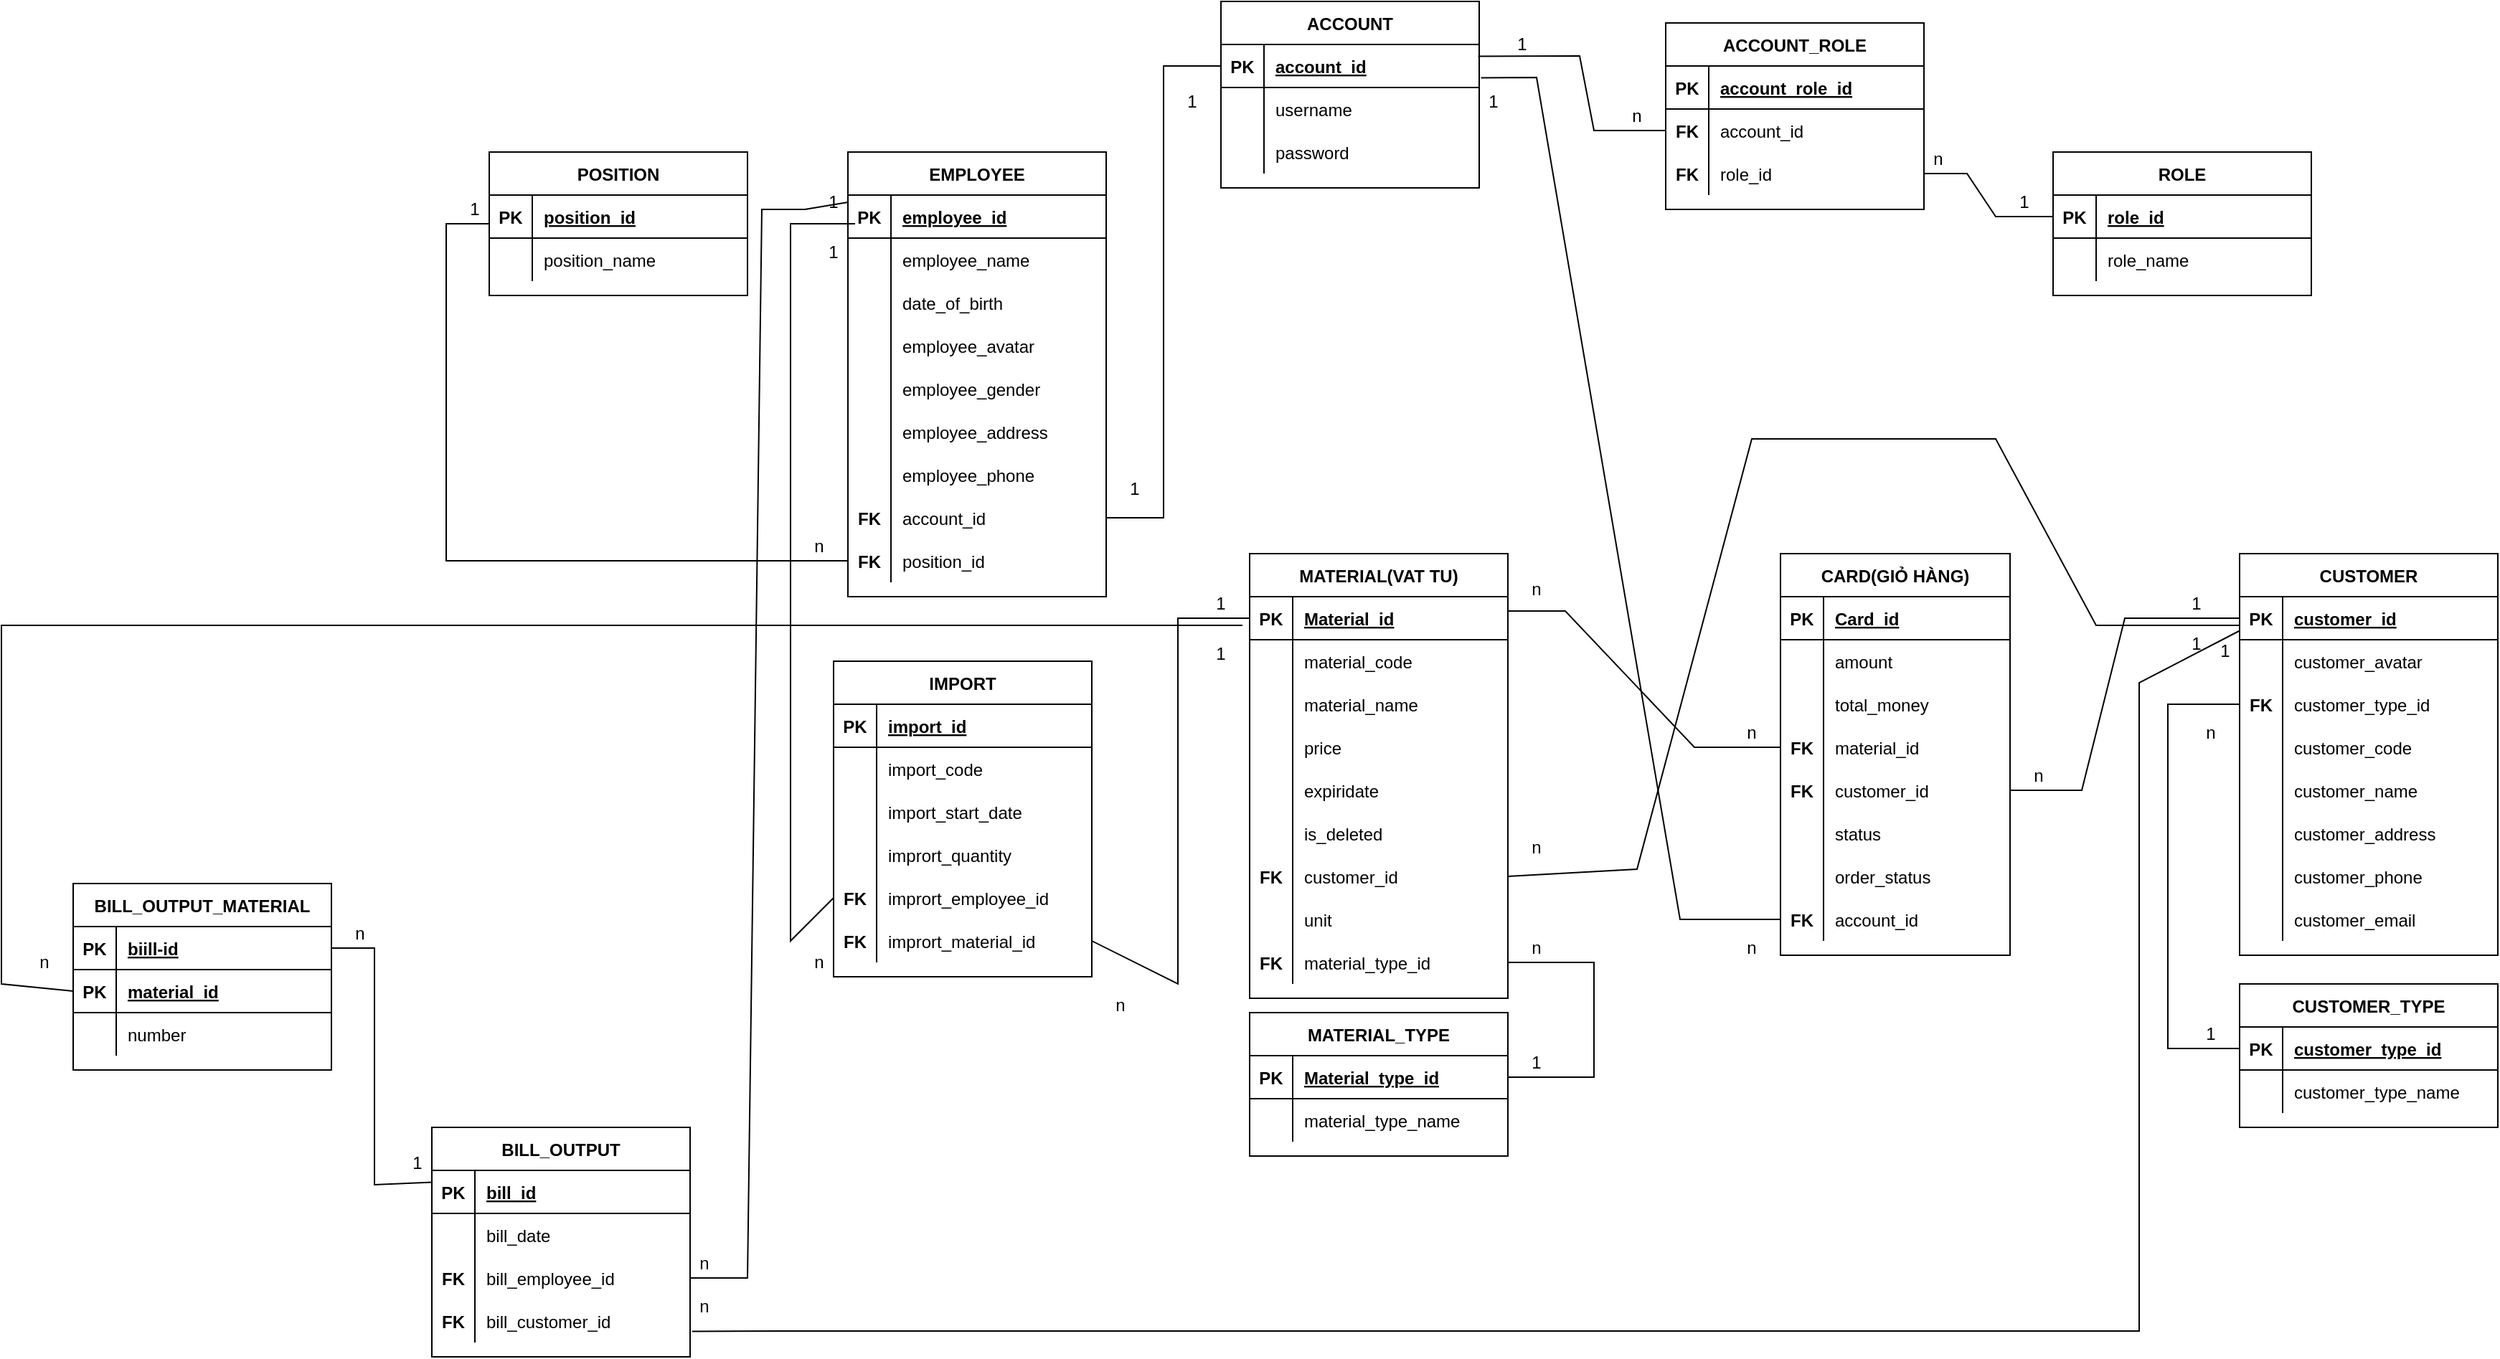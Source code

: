 <mxfile version="20.3.7" type="device" pages="4"><diagram id="amFsVsUmn_MSprrAoYL9" name="Demo1"><mxGraphModel dx="3641" dy="1252" grid="1" gridSize="10" guides="1" tooltips="1" connect="1" arrows="1" fold="1" page="1" pageScale="1" pageWidth="827" pageHeight="1169" math="0" shadow="0"><root><mxCell id="0"/><mxCell id="1" parent="0"/><mxCell id="MCWf9djr_KrwVvKEjQPe-1" value="CARD(GIỎ HÀNG)" style="shape=table;startSize=30;container=1;collapsible=1;childLayout=tableLayout;fixedRows=1;rowLines=0;fontStyle=1;align=center;resizeLast=1;" parent="1" vertex="1"><mxGeometry x="660" y="560" width="160" height="280" as="geometry"/></mxCell><mxCell id="MCWf9djr_KrwVvKEjQPe-2" value="" style="shape=tableRow;horizontal=0;startSize=0;swimlaneHead=0;swimlaneBody=0;fillColor=none;collapsible=0;dropTarget=0;points=[[0,0.5],[1,0.5]];portConstraint=eastwest;top=0;left=0;right=0;bottom=1;" parent="MCWf9djr_KrwVvKEjQPe-1" vertex="1"><mxGeometry y="30" width="160" height="30" as="geometry"/></mxCell><mxCell id="MCWf9djr_KrwVvKEjQPe-3" value="PK" style="shape=partialRectangle;connectable=0;fillColor=none;top=0;left=0;bottom=0;right=0;fontStyle=1;overflow=hidden;" parent="MCWf9djr_KrwVvKEjQPe-2" vertex="1"><mxGeometry width="30" height="30" as="geometry"><mxRectangle width="30" height="30" as="alternateBounds"/></mxGeometry></mxCell><mxCell id="MCWf9djr_KrwVvKEjQPe-4" value="Card_id" style="shape=partialRectangle;connectable=0;fillColor=none;top=0;left=0;bottom=0;right=0;align=left;spacingLeft=6;fontStyle=5;overflow=hidden;" parent="MCWf9djr_KrwVvKEjQPe-2" vertex="1"><mxGeometry x="30" width="130" height="30" as="geometry"><mxRectangle width="130" height="30" as="alternateBounds"/></mxGeometry></mxCell><mxCell id="MCWf9djr_KrwVvKEjQPe-5" value="" style="shape=tableRow;horizontal=0;startSize=0;swimlaneHead=0;swimlaneBody=0;fillColor=none;collapsible=0;dropTarget=0;points=[[0,0.5],[1,0.5]];portConstraint=eastwest;top=0;left=0;right=0;bottom=0;" parent="MCWf9djr_KrwVvKEjQPe-1" vertex="1"><mxGeometry y="60" width="160" height="30" as="geometry"/></mxCell><mxCell id="MCWf9djr_KrwVvKEjQPe-6" value="" style="shape=partialRectangle;connectable=0;fillColor=none;top=0;left=0;bottom=0;right=0;editable=1;overflow=hidden;" parent="MCWf9djr_KrwVvKEjQPe-5" vertex="1"><mxGeometry width="30" height="30" as="geometry"><mxRectangle width="30" height="30" as="alternateBounds"/></mxGeometry></mxCell><mxCell id="MCWf9djr_KrwVvKEjQPe-7" value="amount " style="shape=partialRectangle;connectable=0;fillColor=none;top=0;left=0;bottom=0;right=0;align=left;spacingLeft=6;overflow=hidden;" parent="MCWf9djr_KrwVvKEjQPe-5" vertex="1"><mxGeometry x="30" width="130" height="30" as="geometry"><mxRectangle width="130" height="30" as="alternateBounds"/></mxGeometry></mxCell><mxCell id="MCWf9djr_KrwVvKEjQPe-8" value="" style="shape=tableRow;horizontal=0;startSize=0;swimlaneHead=0;swimlaneBody=0;fillColor=none;collapsible=0;dropTarget=0;points=[[0,0.5],[1,0.5]];portConstraint=eastwest;top=0;left=0;right=0;bottom=0;" parent="MCWf9djr_KrwVvKEjQPe-1" vertex="1"><mxGeometry y="90" width="160" height="30" as="geometry"/></mxCell><mxCell id="MCWf9djr_KrwVvKEjQPe-9" value="" style="shape=partialRectangle;connectable=0;fillColor=none;top=0;left=0;bottom=0;right=0;editable=1;overflow=hidden;" parent="MCWf9djr_KrwVvKEjQPe-8" vertex="1"><mxGeometry width="30" height="30" as="geometry"><mxRectangle width="30" height="30" as="alternateBounds"/></mxGeometry></mxCell><mxCell id="MCWf9djr_KrwVvKEjQPe-10" value="total_money" style="shape=partialRectangle;connectable=0;fillColor=none;top=0;left=0;bottom=0;right=0;align=left;spacingLeft=6;overflow=hidden;" parent="MCWf9djr_KrwVvKEjQPe-8" vertex="1"><mxGeometry x="30" width="130" height="30" as="geometry"><mxRectangle width="130" height="30" as="alternateBounds"/></mxGeometry></mxCell><mxCell id="MCWf9djr_KrwVvKEjQPe-26" value="" style="shape=tableRow;horizontal=0;startSize=0;swimlaneHead=0;swimlaneBody=0;fillColor=none;collapsible=0;dropTarget=0;points=[[0,0.5],[1,0.5]];portConstraint=eastwest;top=0;left=0;right=0;bottom=0;" parent="MCWf9djr_KrwVvKEjQPe-1" vertex="1"><mxGeometry y="120" width="160" height="30" as="geometry"/></mxCell><mxCell id="MCWf9djr_KrwVvKEjQPe-27" value="FK" style="shape=partialRectangle;connectable=0;fillColor=none;top=0;left=0;bottom=0;right=0;editable=1;overflow=hidden;fontStyle=1" parent="MCWf9djr_KrwVvKEjQPe-26" vertex="1"><mxGeometry width="30" height="30" as="geometry"><mxRectangle width="30" height="30" as="alternateBounds"/></mxGeometry></mxCell><mxCell id="MCWf9djr_KrwVvKEjQPe-28" value="material_id" style="shape=partialRectangle;connectable=0;fillColor=none;top=0;left=0;bottom=0;right=0;align=left;spacingLeft=6;overflow=hidden;" parent="MCWf9djr_KrwVvKEjQPe-26" vertex="1"><mxGeometry x="30" width="130" height="30" as="geometry"><mxRectangle width="130" height="30" as="alternateBounds"/></mxGeometry></mxCell><mxCell id="MCWf9djr_KrwVvKEjQPe-29" value="" style="shape=tableRow;horizontal=0;startSize=0;swimlaneHead=0;swimlaneBody=0;fillColor=none;collapsible=0;dropTarget=0;points=[[0,0.5],[1,0.5]];portConstraint=eastwest;top=0;left=0;right=0;bottom=0;" parent="MCWf9djr_KrwVvKEjQPe-1" vertex="1"><mxGeometry y="150" width="160" height="30" as="geometry"/></mxCell><mxCell id="MCWf9djr_KrwVvKEjQPe-30" value="FK" style="shape=partialRectangle;connectable=0;fillColor=none;top=0;left=0;bottom=0;right=0;editable=1;overflow=hidden;fontStyle=1" parent="MCWf9djr_KrwVvKEjQPe-29" vertex="1"><mxGeometry width="30" height="30" as="geometry"><mxRectangle width="30" height="30" as="alternateBounds"/></mxGeometry></mxCell><mxCell id="MCWf9djr_KrwVvKEjQPe-31" value="customer_id" style="shape=partialRectangle;connectable=0;fillColor=none;top=0;left=0;bottom=0;right=0;align=left;spacingLeft=6;overflow=hidden;" parent="MCWf9djr_KrwVvKEjQPe-29" vertex="1"><mxGeometry x="30" width="130" height="30" as="geometry"><mxRectangle width="130" height="30" as="alternateBounds"/></mxGeometry></mxCell><mxCell id="MCWf9djr_KrwVvKEjQPe-32" value="" style="shape=tableRow;horizontal=0;startSize=0;swimlaneHead=0;swimlaneBody=0;fillColor=none;collapsible=0;dropTarget=0;points=[[0,0.5],[1,0.5]];portConstraint=eastwest;top=0;left=0;right=0;bottom=0;" parent="MCWf9djr_KrwVvKEjQPe-1" vertex="1"><mxGeometry y="180" width="160" height="30" as="geometry"/></mxCell><mxCell id="MCWf9djr_KrwVvKEjQPe-33" value="" style="shape=partialRectangle;connectable=0;fillColor=none;top=0;left=0;bottom=0;right=0;editable=1;overflow=hidden;" parent="MCWf9djr_KrwVvKEjQPe-32" vertex="1"><mxGeometry width="30" height="30" as="geometry"><mxRectangle width="30" height="30" as="alternateBounds"/></mxGeometry></mxCell><mxCell id="MCWf9djr_KrwVvKEjQPe-34" value="status" style="shape=partialRectangle;connectable=0;fillColor=none;top=0;left=0;bottom=0;right=0;align=left;spacingLeft=6;overflow=hidden;" parent="MCWf9djr_KrwVvKEjQPe-32" vertex="1"><mxGeometry x="30" width="130" height="30" as="geometry"><mxRectangle width="130" height="30" as="alternateBounds"/></mxGeometry></mxCell><mxCell id="MCWf9djr_KrwVvKEjQPe-35" value="" style="shape=tableRow;horizontal=0;startSize=0;swimlaneHead=0;swimlaneBody=0;fillColor=none;collapsible=0;dropTarget=0;points=[[0,0.5],[1,0.5]];portConstraint=eastwest;top=0;left=0;right=0;bottom=0;" parent="MCWf9djr_KrwVvKEjQPe-1" vertex="1"><mxGeometry y="210" width="160" height="30" as="geometry"/></mxCell><mxCell id="MCWf9djr_KrwVvKEjQPe-36" value="" style="shape=partialRectangle;connectable=0;fillColor=none;top=0;left=0;bottom=0;right=0;editable=1;overflow=hidden;" parent="MCWf9djr_KrwVvKEjQPe-35" vertex="1"><mxGeometry width="30" height="30" as="geometry"><mxRectangle width="30" height="30" as="alternateBounds"/></mxGeometry></mxCell><mxCell id="MCWf9djr_KrwVvKEjQPe-37" value="order_status" style="shape=partialRectangle;connectable=0;fillColor=none;top=0;left=0;bottom=0;right=0;align=left;spacingLeft=6;overflow=hidden;" parent="MCWf9djr_KrwVvKEjQPe-35" vertex="1"><mxGeometry x="30" width="130" height="30" as="geometry"><mxRectangle width="130" height="30" as="alternateBounds"/></mxGeometry></mxCell><mxCell id="MCWf9djr_KrwVvKEjQPe-38" value="" style="shape=tableRow;horizontal=0;startSize=0;swimlaneHead=0;swimlaneBody=0;fillColor=none;collapsible=0;dropTarget=0;points=[[0,0.5],[1,0.5]];portConstraint=eastwest;top=0;left=0;right=0;bottom=0;" parent="MCWf9djr_KrwVvKEjQPe-1" vertex="1"><mxGeometry y="240" width="160" height="30" as="geometry"/></mxCell><mxCell id="MCWf9djr_KrwVvKEjQPe-39" value="FK" style="shape=partialRectangle;connectable=0;fillColor=none;top=0;left=0;bottom=0;right=0;editable=1;overflow=hidden;fontStyle=1" parent="MCWf9djr_KrwVvKEjQPe-38" vertex="1"><mxGeometry width="30" height="30" as="geometry"><mxRectangle width="30" height="30" as="alternateBounds"/></mxGeometry></mxCell><mxCell id="MCWf9djr_KrwVvKEjQPe-40" value="account_id" style="shape=partialRectangle;connectable=0;fillColor=none;top=0;left=0;bottom=0;right=0;align=left;spacingLeft=6;overflow=hidden;" parent="MCWf9djr_KrwVvKEjQPe-38" vertex="1"><mxGeometry x="30" width="130" height="30" as="geometry"><mxRectangle width="130" height="30" as="alternateBounds"/></mxGeometry></mxCell><mxCell id="MCWf9djr_KrwVvKEjQPe-41" value="MATERIAL(VAT TU)" style="shape=table;startSize=30;container=1;collapsible=1;childLayout=tableLayout;fixedRows=1;rowLines=0;fontStyle=1;align=center;resizeLast=1;" parent="1" vertex="1"><mxGeometry x="290" y="560" width="180" height="310" as="geometry"/></mxCell><mxCell id="MCWf9djr_KrwVvKEjQPe-42" value="" style="shape=tableRow;horizontal=0;startSize=0;swimlaneHead=0;swimlaneBody=0;fillColor=none;collapsible=0;dropTarget=0;points=[[0,0.5],[1,0.5]];portConstraint=eastwest;top=0;left=0;right=0;bottom=1;" parent="MCWf9djr_KrwVvKEjQPe-41" vertex="1"><mxGeometry y="30" width="180" height="30" as="geometry"/></mxCell><mxCell id="MCWf9djr_KrwVvKEjQPe-43" value="PK" style="shape=partialRectangle;connectable=0;fillColor=none;top=0;left=0;bottom=0;right=0;fontStyle=1;overflow=hidden;" parent="MCWf9djr_KrwVvKEjQPe-42" vertex="1"><mxGeometry width="30" height="30" as="geometry"><mxRectangle width="30" height="30" as="alternateBounds"/></mxGeometry></mxCell><mxCell id="MCWf9djr_KrwVvKEjQPe-44" value="Material_id" style="shape=partialRectangle;connectable=0;fillColor=none;top=0;left=0;bottom=0;right=0;align=left;spacingLeft=6;fontStyle=5;overflow=hidden;" parent="MCWf9djr_KrwVvKEjQPe-42" vertex="1"><mxGeometry x="30" width="150" height="30" as="geometry"><mxRectangle width="150" height="30" as="alternateBounds"/></mxGeometry></mxCell><mxCell id="MCWf9djr_KrwVvKEjQPe-45" value="" style="shape=tableRow;horizontal=0;startSize=0;swimlaneHead=0;swimlaneBody=0;fillColor=none;collapsible=0;dropTarget=0;points=[[0,0.5],[1,0.5]];portConstraint=eastwest;top=0;left=0;right=0;bottom=0;" parent="MCWf9djr_KrwVvKEjQPe-41" vertex="1"><mxGeometry y="60" width="180" height="30" as="geometry"/></mxCell><mxCell id="MCWf9djr_KrwVvKEjQPe-46" value="" style="shape=partialRectangle;connectable=0;fillColor=none;top=0;left=0;bottom=0;right=0;editable=1;overflow=hidden;" parent="MCWf9djr_KrwVvKEjQPe-45" vertex="1"><mxGeometry width="30" height="30" as="geometry"><mxRectangle width="30" height="30" as="alternateBounds"/></mxGeometry></mxCell><mxCell id="MCWf9djr_KrwVvKEjQPe-47" value="material_code" style="shape=partialRectangle;connectable=0;fillColor=none;top=0;left=0;bottom=0;right=0;align=left;spacingLeft=6;overflow=hidden;" parent="MCWf9djr_KrwVvKEjQPe-45" vertex="1"><mxGeometry x="30" width="150" height="30" as="geometry"><mxRectangle width="150" height="30" as="alternateBounds"/></mxGeometry></mxCell><mxCell id="MCWf9djr_KrwVvKEjQPe-48" value="" style="shape=tableRow;horizontal=0;startSize=0;swimlaneHead=0;swimlaneBody=0;fillColor=none;collapsible=0;dropTarget=0;points=[[0,0.5],[1,0.5]];portConstraint=eastwest;top=0;left=0;right=0;bottom=0;" parent="MCWf9djr_KrwVvKEjQPe-41" vertex="1"><mxGeometry y="90" width="180" height="30" as="geometry"/></mxCell><mxCell id="MCWf9djr_KrwVvKEjQPe-49" value="" style="shape=partialRectangle;connectable=0;fillColor=none;top=0;left=0;bottom=0;right=0;editable=1;overflow=hidden;" parent="MCWf9djr_KrwVvKEjQPe-48" vertex="1"><mxGeometry width="30" height="30" as="geometry"><mxRectangle width="30" height="30" as="alternateBounds"/></mxGeometry></mxCell><mxCell id="MCWf9djr_KrwVvKEjQPe-50" value="material_name" style="shape=partialRectangle;connectable=0;fillColor=none;top=0;left=0;bottom=0;right=0;align=left;spacingLeft=6;overflow=hidden;" parent="MCWf9djr_KrwVvKEjQPe-48" vertex="1"><mxGeometry x="30" width="150" height="30" as="geometry"><mxRectangle width="150" height="30" as="alternateBounds"/></mxGeometry></mxCell><mxCell id="MCWf9djr_KrwVvKEjQPe-51" value="" style="shape=tableRow;horizontal=0;startSize=0;swimlaneHead=0;swimlaneBody=0;fillColor=none;collapsible=0;dropTarget=0;points=[[0,0.5],[1,0.5]];portConstraint=eastwest;top=0;left=0;right=0;bottom=0;" parent="MCWf9djr_KrwVvKEjQPe-41" vertex="1"><mxGeometry y="120" width="180" height="30" as="geometry"/></mxCell><mxCell id="MCWf9djr_KrwVvKEjQPe-52" value="" style="shape=partialRectangle;connectable=0;fillColor=none;top=0;left=0;bottom=0;right=0;editable=1;overflow=hidden;" parent="MCWf9djr_KrwVvKEjQPe-51" vertex="1"><mxGeometry width="30" height="30" as="geometry"><mxRectangle width="30" height="30" as="alternateBounds"/></mxGeometry></mxCell><mxCell id="MCWf9djr_KrwVvKEjQPe-53" value="price" style="shape=partialRectangle;connectable=0;fillColor=none;top=0;left=0;bottom=0;right=0;align=left;spacingLeft=6;overflow=hidden;" parent="MCWf9djr_KrwVvKEjQPe-51" vertex="1"><mxGeometry x="30" width="150" height="30" as="geometry"><mxRectangle width="150" height="30" as="alternateBounds"/></mxGeometry></mxCell><mxCell id="MCWf9djr_KrwVvKEjQPe-54" value="" style="shape=tableRow;horizontal=0;startSize=0;swimlaneHead=0;swimlaneBody=0;fillColor=none;collapsible=0;dropTarget=0;points=[[0,0.5],[1,0.5]];portConstraint=eastwest;top=0;left=0;right=0;bottom=0;" parent="MCWf9djr_KrwVvKEjQPe-41" vertex="1"><mxGeometry y="150" width="180" height="30" as="geometry"/></mxCell><mxCell id="MCWf9djr_KrwVvKEjQPe-55" value="" style="shape=partialRectangle;connectable=0;fillColor=none;top=0;left=0;bottom=0;right=0;editable=1;overflow=hidden;" parent="MCWf9djr_KrwVvKEjQPe-54" vertex="1"><mxGeometry width="30" height="30" as="geometry"><mxRectangle width="30" height="30" as="alternateBounds"/></mxGeometry></mxCell><mxCell id="MCWf9djr_KrwVvKEjQPe-56" value="expiridate" style="shape=partialRectangle;connectable=0;fillColor=none;top=0;left=0;bottom=0;right=0;align=left;spacingLeft=6;overflow=hidden;" parent="MCWf9djr_KrwVvKEjQPe-54" vertex="1"><mxGeometry x="30" width="150" height="30" as="geometry"><mxRectangle width="150" height="30" as="alternateBounds"/></mxGeometry></mxCell><mxCell id="7mmTWCbu8BbbF-I4mHqJ-87" value="" style="shape=tableRow;horizontal=0;startSize=0;swimlaneHead=0;swimlaneBody=0;fillColor=none;collapsible=0;dropTarget=0;points=[[0,0.5],[1,0.5]];portConstraint=eastwest;top=0;left=0;right=0;bottom=0;" parent="MCWf9djr_KrwVvKEjQPe-41" vertex="1"><mxGeometry y="180" width="180" height="30" as="geometry"/></mxCell><mxCell id="7mmTWCbu8BbbF-I4mHqJ-88" value="" style="shape=partialRectangle;connectable=0;fillColor=none;top=0;left=0;bottom=0;right=0;editable=1;overflow=hidden;" parent="7mmTWCbu8BbbF-I4mHqJ-87" vertex="1"><mxGeometry width="30" height="30" as="geometry"><mxRectangle width="30" height="30" as="alternateBounds"/></mxGeometry></mxCell><mxCell id="7mmTWCbu8BbbF-I4mHqJ-89" value="is_deleted" style="shape=partialRectangle;connectable=0;fillColor=none;top=0;left=0;bottom=0;right=0;align=left;spacingLeft=6;overflow=hidden;" parent="7mmTWCbu8BbbF-I4mHqJ-87" vertex="1"><mxGeometry x="30" width="150" height="30" as="geometry"><mxRectangle width="150" height="30" as="alternateBounds"/></mxGeometry></mxCell><mxCell id="7mmTWCbu8BbbF-I4mHqJ-2" value="" style="shape=tableRow;horizontal=0;startSize=0;swimlaneHead=0;swimlaneBody=0;fillColor=none;collapsible=0;dropTarget=0;points=[[0,0.5],[1,0.5]];portConstraint=eastwest;top=0;left=0;right=0;bottom=0;" parent="MCWf9djr_KrwVvKEjQPe-41" vertex="1"><mxGeometry y="210" width="180" height="30" as="geometry"/></mxCell><mxCell id="7mmTWCbu8BbbF-I4mHqJ-3" value="FK" style="shape=partialRectangle;connectable=0;fillColor=none;top=0;left=0;bottom=0;right=0;editable=1;overflow=hidden;fontStyle=1" parent="7mmTWCbu8BbbF-I4mHqJ-2" vertex="1"><mxGeometry width="30" height="30" as="geometry"><mxRectangle width="30" height="30" as="alternateBounds"/></mxGeometry></mxCell><mxCell id="7mmTWCbu8BbbF-I4mHqJ-4" value="customer_id" style="shape=partialRectangle;connectable=0;fillColor=none;top=0;left=0;bottom=0;right=0;align=left;spacingLeft=6;overflow=hidden;" parent="7mmTWCbu8BbbF-I4mHqJ-2" vertex="1"><mxGeometry x="30" width="150" height="30" as="geometry"><mxRectangle width="150" height="30" as="alternateBounds"/></mxGeometry></mxCell><mxCell id="MCWf9djr_KrwVvKEjQPe-57" value="" style="shape=tableRow;horizontal=0;startSize=0;swimlaneHead=0;swimlaneBody=0;fillColor=none;collapsible=0;dropTarget=0;points=[[0,0.5],[1,0.5]];portConstraint=eastwest;top=0;left=0;right=0;bottom=0;" parent="MCWf9djr_KrwVvKEjQPe-41" vertex="1"><mxGeometry y="240" width="180" height="30" as="geometry"/></mxCell><mxCell id="MCWf9djr_KrwVvKEjQPe-58" value="" style="shape=partialRectangle;connectable=0;fillColor=none;top=0;left=0;bottom=0;right=0;editable=1;overflow=hidden;" parent="MCWf9djr_KrwVvKEjQPe-57" vertex="1"><mxGeometry width="30" height="30" as="geometry"><mxRectangle width="30" height="30" as="alternateBounds"/></mxGeometry></mxCell><mxCell id="MCWf9djr_KrwVvKEjQPe-59" value="unit" style="shape=partialRectangle;connectable=0;fillColor=none;top=0;left=0;bottom=0;right=0;align=left;spacingLeft=6;overflow=hidden;" parent="MCWf9djr_KrwVvKEjQPe-57" vertex="1"><mxGeometry x="30" width="150" height="30" as="geometry"><mxRectangle width="150" height="30" as="alternateBounds"/></mxGeometry></mxCell><mxCell id="MCWf9djr_KrwVvKEjQPe-63" value="" style="shape=tableRow;horizontal=0;startSize=0;swimlaneHead=0;swimlaneBody=0;fillColor=none;collapsible=0;dropTarget=0;points=[[0,0.5],[1,0.5]];portConstraint=eastwest;top=0;left=0;right=0;bottom=0;" parent="MCWf9djr_KrwVvKEjQPe-41" vertex="1"><mxGeometry y="270" width="180" height="30" as="geometry"/></mxCell><mxCell id="MCWf9djr_KrwVvKEjQPe-64" value="FK" style="shape=partialRectangle;connectable=0;fillColor=none;top=0;left=0;bottom=0;right=0;editable=1;overflow=hidden;fontStyle=1" parent="MCWf9djr_KrwVvKEjQPe-63" vertex="1"><mxGeometry width="30" height="30" as="geometry"><mxRectangle width="30" height="30" as="alternateBounds"/></mxGeometry></mxCell><mxCell id="MCWf9djr_KrwVvKEjQPe-65" value="material_type_id" style="shape=partialRectangle;connectable=0;fillColor=none;top=0;left=0;bottom=0;right=0;align=left;spacingLeft=6;overflow=hidden;" parent="MCWf9djr_KrwVvKEjQPe-63" vertex="1"><mxGeometry x="30" width="150" height="30" as="geometry"><mxRectangle width="150" height="30" as="alternateBounds"/></mxGeometry></mxCell><mxCell id="MCWf9djr_KrwVvKEjQPe-69" value="MATERIAL_TYPE" style="shape=table;startSize=30;container=1;collapsible=1;childLayout=tableLayout;fixedRows=1;rowLines=0;fontStyle=1;align=center;resizeLast=1;" parent="1" vertex="1"><mxGeometry x="290" y="880" width="180" height="100" as="geometry"/></mxCell><mxCell id="MCWf9djr_KrwVvKEjQPe-70" value="" style="shape=tableRow;horizontal=0;startSize=0;swimlaneHead=0;swimlaneBody=0;fillColor=none;collapsible=0;dropTarget=0;points=[[0,0.5],[1,0.5]];portConstraint=eastwest;top=0;left=0;right=0;bottom=1;" parent="MCWf9djr_KrwVvKEjQPe-69" vertex="1"><mxGeometry y="30" width="180" height="30" as="geometry"/></mxCell><mxCell id="MCWf9djr_KrwVvKEjQPe-71" value="PK" style="shape=partialRectangle;connectable=0;fillColor=none;top=0;left=0;bottom=0;right=0;fontStyle=1;overflow=hidden;" parent="MCWf9djr_KrwVvKEjQPe-70" vertex="1"><mxGeometry width="30" height="30" as="geometry"><mxRectangle width="30" height="30" as="alternateBounds"/></mxGeometry></mxCell><mxCell id="MCWf9djr_KrwVvKEjQPe-72" value="Material_type_id" style="shape=partialRectangle;connectable=0;fillColor=none;top=0;left=0;bottom=0;right=0;align=left;spacingLeft=6;fontStyle=5;overflow=hidden;" parent="MCWf9djr_KrwVvKEjQPe-70" vertex="1"><mxGeometry x="30" width="150" height="30" as="geometry"><mxRectangle width="150" height="30" as="alternateBounds"/></mxGeometry></mxCell><mxCell id="MCWf9djr_KrwVvKEjQPe-73" value="" style="shape=tableRow;horizontal=0;startSize=0;swimlaneHead=0;swimlaneBody=0;fillColor=none;collapsible=0;dropTarget=0;points=[[0,0.5],[1,0.5]];portConstraint=eastwest;top=0;left=0;right=0;bottom=0;" parent="MCWf9djr_KrwVvKEjQPe-69" vertex="1"><mxGeometry y="60" width="180" height="30" as="geometry"/></mxCell><mxCell id="MCWf9djr_KrwVvKEjQPe-74" value="" style="shape=partialRectangle;connectable=0;fillColor=none;top=0;left=0;bottom=0;right=0;editable=1;overflow=hidden;" parent="MCWf9djr_KrwVvKEjQPe-73" vertex="1"><mxGeometry width="30" height="30" as="geometry"><mxRectangle width="30" height="30" as="alternateBounds"/></mxGeometry></mxCell><mxCell id="MCWf9djr_KrwVvKEjQPe-75" value="material_type_name" style="shape=partialRectangle;connectable=0;fillColor=none;top=0;left=0;bottom=0;right=0;align=left;spacingLeft=6;overflow=hidden;" parent="MCWf9djr_KrwVvKEjQPe-73" vertex="1"><mxGeometry x="30" width="150" height="30" as="geometry"><mxRectangle width="150" height="30" as="alternateBounds"/></mxGeometry></mxCell><mxCell id="MCWf9djr_KrwVvKEjQPe-82" value="EMPLOYEE" style="shape=table;startSize=30;container=1;collapsible=1;childLayout=tableLayout;fixedRows=1;rowLines=0;fontStyle=1;align=center;resizeLast=1;" parent="1" vertex="1"><mxGeometry x="10" y="280" width="180" height="310" as="geometry"/></mxCell><mxCell id="MCWf9djr_KrwVvKEjQPe-83" value="" style="shape=tableRow;horizontal=0;startSize=0;swimlaneHead=0;swimlaneBody=0;fillColor=none;collapsible=0;dropTarget=0;points=[[0,0.5],[1,0.5]];portConstraint=eastwest;top=0;left=0;right=0;bottom=1;" parent="MCWf9djr_KrwVvKEjQPe-82" vertex="1"><mxGeometry y="30" width="180" height="30" as="geometry"/></mxCell><mxCell id="MCWf9djr_KrwVvKEjQPe-84" value="PK" style="shape=partialRectangle;connectable=0;fillColor=none;top=0;left=0;bottom=0;right=0;fontStyle=1;overflow=hidden;" parent="MCWf9djr_KrwVvKEjQPe-83" vertex="1"><mxGeometry width="30" height="30" as="geometry"><mxRectangle width="30" height="30" as="alternateBounds"/></mxGeometry></mxCell><mxCell id="MCWf9djr_KrwVvKEjQPe-85" value="employee_id" style="shape=partialRectangle;connectable=0;fillColor=none;top=0;left=0;bottom=0;right=0;align=left;spacingLeft=6;fontStyle=5;overflow=hidden;" parent="MCWf9djr_KrwVvKEjQPe-83" vertex="1"><mxGeometry x="30" width="150" height="30" as="geometry"><mxRectangle width="150" height="30" as="alternateBounds"/></mxGeometry></mxCell><mxCell id="MCWf9djr_KrwVvKEjQPe-86" value="" style="shape=tableRow;horizontal=0;startSize=0;swimlaneHead=0;swimlaneBody=0;fillColor=none;collapsible=0;dropTarget=0;points=[[0,0.5],[1,0.5]];portConstraint=eastwest;top=0;left=0;right=0;bottom=0;" parent="MCWf9djr_KrwVvKEjQPe-82" vertex="1"><mxGeometry y="60" width="180" height="30" as="geometry"/></mxCell><mxCell id="MCWf9djr_KrwVvKEjQPe-87" value="" style="shape=partialRectangle;connectable=0;fillColor=none;top=0;left=0;bottom=0;right=0;editable=1;overflow=hidden;" parent="MCWf9djr_KrwVvKEjQPe-86" vertex="1"><mxGeometry width="30" height="30" as="geometry"><mxRectangle width="30" height="30" as="alternateBounds"/></mxGeometry></mxCell><mxCell id="MCWf9djr_KrwVvKEjQPe-88" value="employee_name" style="shape=partialRectangle;connectable=0;fillColor=none;top=0;left=0;bottom=0;right=0;align=left;spacingLeft=6;overflow=hidden;" parent="MCWf9djr_KrwVvKEjQPe-86" vertex="1"><mxGeometry x="30" width="150" height="30" as="geometry"><mxRectangle width="150" height="30" as="alternateBounds"/></mxGeometry></mxCell><mxCell id="MCWf9djr_KrwVvKEjQPe-89" value="" style="shape=tableRow;horizontal=0;startSize=0;swimlaneHead=0;swimlaneBody=0;fillColor=none;collapsible=0;dropTarget=0;points=[[0,0.5],[1,0.5]];portConstraint=eastwest;top=0;left=0;right=0;bottom=0;" parent="MCWf9djr_KrwVvKEjQPe-82" vertex="1"><mxGeometry y="90" width="180" height="30" as="geometry"/></mxCell><mxCell id="MCWf9djr_KrwVvKEjQPe-90" value="" style="shape=partialRectangle;connectable=0;fillColor=none;top=0;left=0;bottom=0;right=0;editable=1;overflow=hidden;" parent="MCWf9djr_KrwVvKEjQPe-89" vertex="1"><mxGeometry width="30" height="30" as="geometry"><mxRectangle width="30" height="30" as="alternateBounds"/></mxGeometry></mxCell><mxCell id="MCWf9djr_KrwVvKEjQPe-91" value="date_of_birth" style="shape=partialRectangle;connectable=0;fillColor=none;top=0;left=0;bottom=0;right=0;align=left;spacingLeft=6;overflow=hidden;" parent="MCWf9djr_KrwVvKEjQPe-89" vertex="1"><mxGeometry x="30" width="150" height="30" as="geometry"><mxRectangle width="150" height="30" as="alternateBounds"/></mxGeometry></mxCell><mxCell id="MCWf9djr_KrwVvKEjQPe-92" value="" style="shape=tableRow;horizontal=0;startSize=0;swimlaneHead=0;swimlaneBody=0;fillColor=none;collapsible=0;dropTarget=0;points=[[0,0.5],[1,0.5]];portConstraint=eastwest;top=0;left=0;right=0;bottom=0;" parent="MCWf9djr_KrwVvKEjQPe-82" vertex="1"><mxGeometry y="120" width="180" height="30" as="geometry"/></mxCell><mxCell id="MCWf9djr_KrwVvKEjQPe-93" value="" style="shape=partialRectangle;connectable=0;fillColor=none;top=0;left=0;bottom=0;right=0;editable=1;overflow=hidden;" parent="MCWf9djr_KrwVvKEjQPe-92" vertex="1"><mxGeometry width="30" height="30" as="geometry"><mxRectangle width="30" height="30" as="alternateBounds"/></mxGeometry></mxCell><mxCell id="MCWf9djr_KrwVvKEjQPe-94" value="employee_avatar" style="shape=partialRectangle;connectable=0;fillColor=none;top=0;left=0;bottom=0;right=0;align=left;spacingLeft=6;overflow=hidden;" parent="MCWf9djr_KrwVvKEjQPe-92" vertex="1"><mxGeometry x="30" width="150" height="30" as="geometry"><mxRectangle width="150" height="30" as="alternateBounds"/></mxGeometry></mxCell><mxCell id="MCWf9djr_KrwVvKEjQPe-95" value="" style="shape=tableRow;horizontal=0;startSize=0;swimlaneHead=0;swimlaneBody=0;fillColor=none;collapsible=0;dropTarget=0;points=[[0,0.5],[1,0.5]];portConstraint=eastwest;top=0;left=0;right=0;bottom=0;" parent="MCWf9djr_KrwVvKEjQPe-82" vertex="1"><mxGeometry y="150" width="180" height="30" as="geometry"/></mxCell><mxCell id="MCWf9djr_KrwVvKEjQPe-96" value="" style="shape=partialRectangle;connectable=0;fillColor=none;top=0;left=0;bottom=0;right=0;editable=1;overflow=hidden;" parent="MCWf9djr_KrwVvKEjQPe-95" vertex="1"><mxGeometry width="30" height="30" as="geometry"><mxRectangle width="30" height="30" as="alternateBounds"/></mxGeometry></mxCell><mxCell id="MCWf9djr_KrwVvKEjQPe-97" value="employee_gender" style="shape=partialRectangle;connectable=0;fillColor=none;top=0;left=0;bottom=0;right=0;align=left;spacingLeft=6;overflow=hidden;" parent="MCWf9djr_KrwVvKEjQPe-95" vertex="1"><mxGeometry x="30" width="150" height="30" as="geometry"><mxRectangle width="150" height="30" as="alternateBounds"/></mxGeometry></mxCell><mxCell id="MCWf9djr_KrwVvKEjQPe-98" value="" style="shape=tableRow;horizontal=0;startSize=0;swimlaneHead=0;swimlaneBody=0;fillColor=none;collapsible=0;dropTarget=0;points=[[0,0.5],[1,0.5]];portConstraint=eastwest;top=0;left=0;right=0;bottom=0;" parent="MCWf9djr_KrwVvKEjQPe-82" vertex="1"><mxGeometry y="180" width="180" height="30" as="geometry"/></mxCell><mxCell id="MCWf9djr_KrwVvKEjQPe-99" value="" style="shape=partialRectangle;connectable=0;fillColor=none;top=0;left=0;bottom=0;right=0;editable=1;overflow=hidden;" parent="MCWf9djr_KrwVvKEjQPe-98" vertex="1"><mxGeometry width="30" height="30" as="geometry"><mxRectangle width="30" height="30" as="alternateBounds"/></mxGeometry></mxCell><mxCell id="MCWf9djr_KrwVvKEjQPe-100" value="employee_address" style="shape=partialRectangle;connectable=0;fillColor=none;top=0;left=0;bottom=0;right=0;align=left;spacingLeft=6;overflow=hidden;" parent="MCWf9djr_KrwVvKEjQPe-98" vertex="1"><mxGeometry x="30" width="150" height="30" as="geometry"><mxRectangle width="150" height="30" as="alternateBounds"/></mxGeometry></mxCell><mxCell id="MCWf9djr_KrwVvKEjQPe-101" value="" style="shape=tableRow;horizontal=0;startSize=0;swimlaneHead=0;swimlaneBody=0;fillColor=none;collapsible=0;dropTarget=0;points=[[0,0.5],[1,0.5]];portConstraint=eastwest;top=0;left=0;right=0;bottom=0;" parent="MCWf9djr_KrwVvKEjQPe-82" vertex="1"><mxGeometry y="210" width="180" height="30" as="geometry"/></mxCell><mxCell id="MCWf9djr_KrwVvKEjQPe-102" value="" style="shape=partialRectangle;connectable=0;fillColor=none;top=0;left=0;bottom=0;right=0;editable=1;overflow=hidden;" parent="MCWf9djr_KrwVvKEjQPe-101" vertex="1"><mxGeometry width="30" height="30" as="geometry"><mxRectangle width="30" height="30" as="alternateBounds"/></mxGeometry></mxCell><mxCell id="MCWf9djr_KrwVvKEjQPe-103" value="employee_phone" style="shape=partialRectangle;connectable=0;fillColor=none;top=0;left=0;bottom=0;right=0;align=left;spacingLeft=6;overflow=hidden;" parent="MCWf9djr_KrwVvKEjQPe-101" vertex="1"><mxGeometry x="30" width="150" height="30" as="geometry"><mxRectangle width="150" height="30" as="alternateBounds"/></mxGeometry></mxCell><mxCell id="7mmTWCbu8BbbF-I4mHqJ-15" value="" style="shape=tableRow;horizontal=0;startSize=0;swimlaneHead=0;swimlaneBody=0;fillColor=none;collapsible=0;dropTarget=0;points=[[0,0.5],[1,0.5]];portConstraint=eastwest;top=0;left=0;right=0;bottom=0;" parent="MCWf9djr_KrwVvKEjQPe-82" vertex="1"><mxGeometry y="240" width="180" height="30" as="geometry"/></mxCell><mxCell id="7mmTWCbu8BbbF-I4mHqJ-16" value="FK" style="shape=partialRectangle;connectable=0;fillColor=none;top=0;left=0;bottom=0;right=0;editable=1;overflow=hidden;fontStyle=1" parent="7mmTWCbu8BbbF-I4mHqJ-15" vertex="1"><mxGeometry width="30" height="30" as="geometry"><mxRectangle width="30" height="30" as="alternateBounds"/></mxGeometry></mxCell><mxCell id="7mmTWCbu8BbbF-I4mHqJ-17" value="account_id" style="shape=partialRectangle;connectable=0;fillColor=none;top=0;left=0;bottom=0;right=0;align=left;spacingLeft=6;overflow=hidden;" parent="7mmTWCbu8BbbF-I4mHqJ-15" vertex="1"><mxGeometry x="30" width="150" height="30" as="geometry"><mxRectangle width="150" height="30" as="alternateBounds"/></mxGeometry></mxCell><mxCell id="MCWf9djr_KrwVvKEjQPe-107" value="" style="shape=tableRow;horizontal=0;startSize=0;swimlaneHead=0;swimlaneBody=0;fillColor=none;collapsible=0;dropTarget=0;points=[[0,0.5],[1,0.5]];portConstraint=eastwest;top=0;left=0;right=0;bottom=0;" parent="MCWf9djr_KrwVvKEjQPe-82" vertex="1"><mxGeometry y="270" width="180" height="30" as="geometry"/></mxCell><mxCell id="MCWf9djr_KrwVvKEjQPe-108" value="FK" style="shape=partialRectangle;connectable=0;fillColor=none;top=0;left=0;bottom=0;right=0;editable=1;overflow=hidden;fontStyle=1" parent="MCWf9djr_KrwVvKEjQPe-107" vertex="1"><mxGeometry width="30" height="30" as="geometry"><mxRectangle width="30" height="30" as="alternateBounds"/></mxGeometry></mxCell><mxCell id="MCWf9djr_KrwVvKEjQPe-109" value="position_id" style="shape=partialRectangle;connectable=0;fillColor=none;top=0;left=0;bottom=0;right=0;align=left;spacingLeft=6;overflow=hidden;" parent="MCWf9djr_KrwVvKEjQPe-107" vertex="1"><mxGeometry x="30" width="150" height="30" as="geometry"><mxRectangle width="150" height="30" as="alternateBounds"/></mxGeometry></mxCell><mxCell id="MCWf9djr_KrwVvKEjQPe-110" value="POSITION" style="shape=table;startSize=30;container=1;collapsible=1;childLayout=tableLayout;fixedRows=1;rowLines=0;fontStyle=1;align=center;resizeLast=1;" parent="1" vertex="1"><mxGeometry x="-240" y="280" width="180" height="100" as="geometry"/></mxCell><mxCell id="MCWf9djr_KrwVvKEjQPe-111" value="" style="shape=tableRow;horizontal=0;startSize=0;swimlaneHead=0;swimlaneBody=0;fillColor=none;collapsible=0;dropTarget=0;points=[[0,0.5],[1,0.5]];portConstraint=eastwest;top=0;left=0;right=0;bottom=1;" parent="MCWf9djr_KrwVvKEjQPe-110" vertex="1"><mxGeometry y="30" width="180" height="30" as="geometry"/></mxCell><mxCell id="MCWf9djr_KrwVvKEjQPe-112" value="PK" style="shape=partialRectangle;connectable=0;fillColor=none;top=0;left=0;bottom=0;right=0;fontStyle=1;overflow=hidden;" parent="MCWf9djr_KrwVvKEjQPe-111" vertex="1"><mxGeometry width="30" height="30" as="geometry"><mxRectangle width="30" height="30" as="alternateBounds"/></mxGeometry></mxCell><mxCell id="MCWf9djr_KrwVvKEjQPe-113" value="position_id" style="shape=partialRectangle;connectable=0;fillColor=none;top=0;left=0;bottom=0;right=0;align=left;spacingLeft=6;fontStyle=5;overflow=hidden;" parent="MCWf9djr_KrwVvKEjQPe-111" vertex="1"><mxGeometry x="30" width="150" height="30" as="geometry"><mxRectangle width="150" height="30" as="alternateBounds"/></mxGeometry></mxCell><mxCell id="MCWf9djr_KrwVvKEjQPe-120" value="" style="shape=tableRow;horizontal=0;startSize=0;swimlaneHead=0;swimlaneBody=0;fillColor=none;collapsible=0;dropTarget=0;points=[[0,0.5],[1,0.5]];portConstraint=eastwest;top=0;left=0;right=0;bottom=0;" parent="MCWf9djr_KrwVvKEjQPe-110" vertex="1"><mxGeometry y="60" width="180" height="30" as="geometry"/></mxCell><mxCell id="MCWf9djr_KrwVvKEjQPe-121" value="" style="shape=partialRectangle;connectable=0;fillColor=none;top=0;left=0;bottom=0;right=0;editable=1;overflow=hidden;" parent="MCWf9djr_KrwVvKEjQPe-120" vertex="1"><mxGeometry width="30" height="30" as="geometry"><mxRectangle width="30" height="30" as="alternateBounds"/></mxGeometry></mxCell><mxCell id="MCWf9djr_KrwVvKEjQPe-122" value="position_name" style="shape=partialRectangle;connectable=0;fillColor=none;top=0;left=0;bottom=0;right=0;align=left;spacingLeft=6;overflow=hidden;" parent="MCWf9djr_KrwVvKEjQPe-120" vertex="1"><mxGeometry x="30" width="150" height="30" as="geometry"><mxRectangle width="150" height="30" as="alternateBounds"/></mxGeometry></mxCell><mxCell id="MCWf9djr_KrwVvKEjQPe-123" value="CUSTOMER" style="shape=table;startSize=30;container=1;collapsible=1;childLayout=tableLayout;fixedRows=1;rowLines=0;fontStyle=1;align=center;resizeLast=1;" parent="1" vertex="1"><mxGeometry x="980" y="560" width="180" height="280" as="geometry"/></mxCell><mxCell id="MCWf9djr_KrwVvKEjQPe-124" value="" style="shape=tableRow;horizontal=0;startSize=0;swimlaneHead=0;swimlaneBody=0;fillColor=none;collapsible=0;dropTarget=0;points=[[0,0.5],[1,0.5]];portConstraint=eastwest;top=0;left=0;right=0;bottom=1;" parent="MCWf9djr_KrwVvKEjQPe-123" vertex="1"><mxGeometry y="30" width="180" height="30" as="geometry"/></mxCell><mxCell id="MCWf9djr_KrwVvKEjQPe-125" value="PK" style="shape=partialRectangle;connectable=0;fillColor=none;top=0;left=0;bottom=0;right=0;fontStyle=1;overflow=hidden;" parent="MCWf9djr_KrwVvKEjQPe-124" vertex="1"><mxGeometry width="30" height="30" as="geometry"><mxRectangle width="30" height="30" as="alternateBounds"/></mxGeometry></mxCell><mxCell id="MCWf9djr_KrwVvKEjQPe-126" value="customer_id" style="shape=partialRectangle;connectable=0;fillColor=none;top=0;left=0;bottom=0;right=0;align=left;spacingLeft=6;fontStyle=5;overflow=hidden;" parent="MCWf9djr_KrwVvKEjQPe-124" vertex="1"><mxGeometry x="30" width="150" height="30" as="geometry"><mxRectangle width="150" height="30" as="alternateBounds"/></mxGeometry></mxCell><mxCell id="MCWf9djr_KrwVvKEjQPe-127" value="" style="shape=tableRow;horizontal=0;startSize=0;swimlaneHead=0;swimlaneBody=0;fillColor=none;collapsible=0;dropTarget=0;points=[[0,0.5],[1,0.5]];portConstraint=eastwest;top=0;left=0;right=0;bottom=0;" parent="MCWf9djr_KrwVvKEjQPe-123" vertex="1"><mxGeometry y="60" width="180" height="30" as="geometry"/></mxCell><mxCell id="MCWf9djr_KrwVvKEjQPe-128" value="" style="shape=partialRectangle;connectable=0;fillColor=none;top=0;left=0;bottom=0;right=0;editable=1;overflow=hidden;" parent="MCWf9djr_KrwVvKEjQPe-127" vertex="1"><mxGeometry width="30" height="30" as="geometry"><mxRectangle width="30" height="30" as="alternateBounds"/></mxGeometry></mxCell><mxCell id="MCWf9djr_KrwVvKEjQPe-129" value="customer_avatar" style="shape=partialRectangle;connectable=0;fillColor=none;top=0;left=0;bottom=0;right=0;align=left;spacingLeft=6;overflow=hidden;" parent="MCWf9djr_KrwVvKEjQPe-127" vertex="1"><mxGeometry x="30" width="150" height="30" as="geometry"><mxRectangle width="150" height="30" as="alternateBounds"/></mxGeometry></mxCell><mxCell id="MCWf9djr_KrwVvKEjQPe-130" value="" style="shape=tableRow;horizontal=0;startSize=0;swimlaneHead=0;swimlaneBody=0;fillColor=none;collapsible=0;dropTarget=0;points=[[0,0.5],[1,0.5]];portConstraint=eastwest;top=0;left=0;right=0;bottom=0;" parent="MCWf9djr_KrwVvKEjQPe-123" vertex="1"><mxGeometry y="90" width="180" height="30" as="geometry"/></mxCell><mxCell id="MCWf9djr_KrwVvKEjQPe-131" value="FK" style="shape=partialRectangle;connectable=0;fillColor=none;top=0;left=0;bottom=0;right=0;editable=1;overflow=hidden;fontStyle=1" parent="MCWf9djr_KrwVvKEjQPe-130" vertex="1"><mxGeometry width="30" height="30" as="geometry"><mxRectangle width="30" height="30" as="alternateBounds"/></mxGeometry></mxCell><mxCell id="MCWf9djr_KrwVvKEjQPe-132" value="customer_type_id" style="shape=partialRectangle;connectable=0;fillColor=none;top=0;left=0;bottom=0;right=0;align=left;spacingLeft=6;overflow=hidden;" parent="MCWf9djr_KrwVvKEjQPe-130" vertex="1"><mxGeometry x="30" width="150" height="30" as="geometry"><mxRectangle width="150" height="30" as="alternateBounds"/></mxGeometry></mxCell><mxCell id="MCWf9djr_KrwVvKEjQPe-133" value="" style="shape=tableRow;horizontal=0;startSize=0;swimlaneHead=0;swimlaneBody=0;fillColor=none;collapsible=0;dropTarget=0;points=[[0,0.5],[1,0.5]];portConstraint=eastwest;top=0;left=0;right=0;bottom=0;" parent="MCWf9djr_KrwVvKEjQPe-123" vertex="1"><mxGeometry y="120" width="180" height="30" as="geometry"/></mxCell><mxCell id="MCWf9djr_KrwVvKEjQPe-134" value="" style="shape=partialRectangle;connectable=0;fillColor=none;top=0;left=0;bottom=0;right=0;editable=1;overflow=hidden;" parent="MCWf9djr_KrwVvKEjQPe-133" vertex="1"><mxGeometry width="30" height="30" as="geometry"><mxRectangle width="30" height="30" as="alternateBounds"/></mxGeometry></mxCell><mxCell id="MCWf9djr_KrwVvKEjQPe-135" value="customer_code" style="shape=partialRectangle;connectable=0;fillColor=none;top=0;left=0;bottom=0;right=0;align=left;spacingLeft=6;overflow=hidden;" parent="MCWf9djr_KrwVvKEjQPe-133" vertex="1"><mxGeometry x="30" width="150" height="30" as="geometry"><mxRectangle width="150" height="30" as="alternateBounds"/></mxGeometry></mxCell><mxCell id="MCWf9djr_KrwVvKEjQPe-136" value="" style="shape=tableRow;horizontal=0;startSize=0;swimlaneHead=0;swimlaneBody=0;fillColor=none;collapsible=0;dropTarget=0;points=[[0,0.5],[1,0.5]];portConstraint=eastwest;top=0;left=0;right=0;bottom=0;" parent="MCWf9djr_KrwVvKEjQPe-123" vertex="1"><mxGeometry y="150" width="180" height="30" as="geometry"/></mxCell><mxCell id="MCWf9djr_KrwVvKEjQPe-137" value="" style="shape=partialRectangle;connectable=0;fillColor=none;top=0;left=0;bottom=0;right=0;editable=1;overflow=hidden;" parent="MCWf9djr_KrwVvKEjQPe-136" vertex="1"><mxGeometry width="30" height="30" as="geometry"><mxRectangle width="30" height="30" as="alternateBounds"/></mxGeometry></mxCell><mxCell id="MCWf9djr_KrwVvKEjQPe-138" value="customer_name" style="shape=partialRectangle;connectable=0;fillColor=none;top=0;left=0;bottom=0;right=0;align=left;spacingLeft=6;overflow=hidden;" parent="MCWf9djr_KrwVvKEjQPe-136" vertex="1"><mxGeometry x="30" width="150" height="30" as="geometry"><mxRectangle width="150" height="30" as="alternateBounds"/></mxGeometry></mxCell><mxCell id="MCWf9djr_KrwVvKEjQPe-139" value="" style="shape=tableRow;horizontal=0;startSize=0;swimlaneHead=0;swimlaneBody=0;fillColor=none;collapsible=0;dropTarget=0;points=[[0,0.5],[1,0.5]];portConstraint=eastwest;top=0;left=0;right=0;bottom=0;" parent="MCWf9djr_KrwVvKEjQPe-123" vertex="1"><mxGeometry y="180" width="180" height="30" as="geometry"/></mxCell><mxCell id="MCWf9djr_KrwVvKEjQPe-140" value="" style="shape=partialRectangle;connectable=0;fillColor=none;top=0;left=0;bottom=0;right=0;editable=1;overflow=hidden;" parent="MCWf9djr_KrwVvKEjQPe-139" vertex="1"><mxGeometry width="30" height="30" as="geometry"><mxRectangle width="30" height="30" as="alternateBounds"/></mxGeometry></mxCell><mxCell id="MCWf9djr_KrwVvKEjQPe-141" value="customer_address" style="shape=partialRectangle;connectable=0;fillColor=none;top=0;left=0;bottom=0;right=0;align=left;spacingLeft=6;overflow=hidden;" parent="MCWf9djr_KrwVvKEjQPe-139" vertex="1"><mxGeometry x="30" width="150" height="30" as="geometry"><mxRectangle width="150" height="30" as="alternateBounds"/></mxGeometry></mxCell><mxCell id="MCWf9djr_KrwVvKEjQPe-142" value="" style="shape=tableRow;horizontal=0;startSize=0;swimlaneHead=0;swimlaneBody=0;fillColor=none;collapsible=0;dropTarget=0;points=[[0,0.5],[1,0.5]];portConstraint=eastwest;top=0;left=0;right=0;bottom=0;" parent="MCWf9djr_KrwVvKEjQPe-123" vertex="1"><mxGeometry y="210" width="180" height="30" as="geometry"/></mxCell><mxCell id="MCWf9djr_KrwVvKEjQPe-143" value="" style="shape=partialRectangle;connectable=0;fillColor=none;top=0;left=0;bottom=0;right=0;editable=1;overflow=hidden;" parent="MCWf9djr_KrwVvKEjQPe-142" vertex="1"><mxGeometry width="30" height="30" as="geometry"><mxRectangle width="30" height="30" as="alternateBounds"/></mxGeometry></mxCell><mxCell id="MCWf9djr_KrwVvKEjQPe-144" value="customer_phone" style="shape=partialRectangle;connectable=0;fillColor=none;top=0;left=0;bottom=0;right=0;align=left;spacingLeft=6;overflow=hidden;" parent="MCWf9djr_KrwVvKEjQPe-142" vertex="1"><mxGeometry x="30" width="150" height="30" as="geometry"><mxRectangle width="150" height="30" as="alternateBounds"/></mxGeometry></mxCell><mxCell id="7mmTWCbu8BbbF-I4mHqJ-6" value="" style="shape=tableRow;horizontal=0;startSize=0;swimlaneHead=0;swimlaneBody=0;fillColor=none;collapsible=0;dropTarget=0;points=[[0,0.5],[1,0.5]];portConstraint=eastwest;top=0;left=0;right=0;bottom=0;" parent="MCWf9djr_KrwVvKEjQPe-123" vertex="1"><mxGeometry y="240" width="180" height="30" as="geometry"/></mxCell><mxCell id="7mmTWCbu8BbbF-I4mHqJ-7" value="" style="shape=partialRectangle;connectable=0;fillColor=none;top=0;left=0;bottom=0;right=0;editable=1;overflow=hidden;" parent="7mmTWCbu8BbbF-I4mHqJ-6" vertex="1"><mxGeometry width="30" height="30" as="geometry"><mxRectangle width="30" height="30" as="alternateBounds"/></mxGeometry></mxCell><mxCell id="7mmTWCbu8BbbF-I4mHqJ-8" value="customer_email" style="shape=partialRectangle;connectable=0;fillColor=none;top=0;left=0;bottom=0;right=0;align=left;spacingLeft=6;overflow=hidden;" parent="7mmTWCbu8BbbF-I4mHqJ-6" vertex="1"><mxGeometry x="30" width="150" height="30" as="geometry"><mxRectangle width="150" height="30" as="alternateBounds"/></mxGeometry></mxCell><mxCell id="MCWf9djr_KrwVvKEjQPe-145" value="CUSTOMER_TYPE" style="shape=table;startSize=30;container=1;collapsible=1;childLayout=tableLayout;fixedRows=1;rowLines=0;fontStyle=1;align=center;resizeLast=1;" parent="1" vertex="1"><mxGeometry x="980" y="860" width="180" height="100" as="geometry"/></mxCell><mxCell id="MCWf9djr_KrwVvKEjQPe-146" value="" style="shape=tableRow;horizontal=0;startSize=0;swimlaneHead=0;swimlaneBody=0;fillColor=none;collapsible=0;dropTarget=0;points=[[0,0.5],[1,0.5]];portConstraint=eastwest;top=0;left=0;right=0;bottom=1;" parent="MCWf9djr_KrwVvKEjQPe-145" vertex="1"><mxGeometry y="30" width="180" height="30" as="geometry"/></mxCell><mxCell id="MCWf9djr_KrwVvKEjQPe-147" value="PK" style="shape=partialRectangle;connectable=0;fillColor=none;top=0;left=0;bottom=0;right=0;fontStyle=1;overflow=hidden;" parent="MCWf9djr_KrwVvKEjQPe-146" vertex="1"><mxGeometry width="30" height="30" as="geometry"><mxRectangle width="30" height="30" as="alternateBounds"/></mxGeometry></mxCell><mxCell id="MCWf9djr_KrwVvKEjQPe-148" value="customer_type_id" style="shape=partialRectangle;connectable=0;fillColor=none;top=0;left=0;bottom=0;right=0;align=left;spacingLeft=6;fontStyle=5;overflow=hidden;" parent="MCWf9djr_KrwVvKEjQPe-146" vertex="1"><mxGeometry x="30" width="150" height="30" as="geometry"><mxRectangle width="150" height="30" as="alternateBounds"/></mxGeometry></mxCell><mxCell id="MCWf9djr_KrwVvKEjQPe-149" value="" style="shape=tableRow;horizontal=0;startSize=0;swimlaneHead=0;swimlaneBody=0;fillColor=none;collapsible=0;dropTarget=0;points=[[0,0.5],[1,0.5]];portConstraint=eastwest;top=0;left=0;right=0;bottom=0;" parent="MCWf9djr_KrwVvKEjQPe-145" vertex="1"><mxGeometry y="60" width="180" height="30" as="geometry"/></mxCell><mxCell id="MCWf9djr_KrwVvKEjQPe-150" value="" style="shape=partialRectangle;connectable=0;fillColor=none;top=0;left=0;bottom=0;right=0;editable=1;overflow=hidden;" parent="MCWf9djr_KrwVvKEjQPe-149" vertex="1"><mxGeometry width="30" height="30" as="geometry"><mxRectangle width="30" height="30" as="alternateBounds"/></mxGeometry></mxCell><mxCell id="MCWf9djr_KrwVvKEjQPe-151" value="customer_type_name" style="shape=partialRectangle;connectable=0;fillColor=none;top=0;left=0;bottom=0;right=0;align=left;spacingLeft=6;overflow=hidden;" parent="MCWf9djr_KrwVvKEjQPe-149" vertex="1"><mxGeometry x="30" width="150" height="30" as="geometry"><mxRectangle width="150" height="30" as="alternateBounds"/></mxGeometry></mxCell><mxCell id="MCWf9djr_KrwVvKEjQPe-158" value="ACCOUNT" style="shape=table;startSize=30;container=1;collapsible=1;childLayout=tableLayout;fixedRows=1;rowLines=0;fontStyle=1;align=center;resizeLast=1;" parent="1" vertex="1"><mxGeometry x="270" y="175" width="180" height="130" as="geometry"/></mxCell><mxCell id="MCWf9djr_KrwVvKEjQPe-159" value="" style="shape=tableRow;horizontal=0;startSize=0;swimlaneHead=0;swimlaneBody=0;fillColor=none;collapsible=0;dropTarget=0;points=[[0,0.5],[1,0.5]];portConstraint=eastwest;top=0;left=0;right=0;bottom=1;" parent="MCWf9djr_KrwVvKEjQPe-158" vertex="1"><mxGeometry y="30" width="180" height="30" as="geometry"/></mxCell><mxCell id="MCWf9djr_KrwVvKEjQPe-160" value="PK" style="shape=partialRectangle;connectable=0;fillColor=none;top=0;left=0;bottom=0;right=0;fontStyle=1;overflow=hidden;" parent="MCWf9djr_KrwVvKEjQPe-159" vertex="1"><mxGeometry width="30" height="30" as="geometry"><mxRectangle width="30" height="30" as="alternateBounds"/></mxGeometry></mxCell><mxCell id="MCWf9djr_KrwVvKEjQPe-161" value="account_id" style="shape=partialRectangle;connectable=0;fillColor=none;top=0;left=0;bottom=0;right=0;align=left;spacingLeft=6;fontStyle=5;overflow=hidden;" parent="MCWf9djr_KrwVvKEjQPe-159" vertex="1"><mxGeometry x="30" width="150" height="30" as="geometry"><mxRectangle width="150" height="30" as="alternateBounds"/></mxGeometry></mxCell><mxCell id="MCWf9djr_KrwVvKEjQPe-162" value="" style="shape=tableRow;horizontal=0;startSize=0;swimlaneHead=0;swimlaneBody=0;fillColor=none;collapsible=0;dropTarget=0;points=[[0,0.5],[1,0.5]];portConstraint=eastwest;top=0;left=0;right=0;bottom=0;" parent="MCWf9djr_KrwVvKEjQPe-158" vertex="1"><mxGeometry y="60" width="180" height="30" as="geometry"/></mxCell><mxCell id="MCWf9djr_KrwVvKEjQPe-163" value="" style="shape=partialRectangle;connectable=0;fillColor=none;top=0;left=0;bottom=0;right=0;editable=1;overflow=hidden;" parent="MCWf9djr_KrwVvKEjQPe-162" vertex="1"><mxGeometry width="30" height="30" as="geometry"><mxRectangle width="30" height="30" as="alternateBounds"/></mxGeometry></mxCell><mxCell id="MCWf9djr_KrwVvKEjQPe-164" value="username" style="shape=partialRectangle;connectable=0;fillColor=none;top=0;left=0;bottom=0;right=0;align=left;spacingLeft=6;overflow=hidden;" parent="MCWf9djr_KrwVvKEjQPe-162" vertex="1"><mxGeometry x="30" width="150" height="30" as="geometry"><mxRectangle width="150" height="30" as="alternateBounds"/></mxGeometry></mxCell><mxCell id="MCWf9djr_KrwVvKEjQPe-165" value="" style="shape=tableRow;horizontal=0;startSize=0;swimlaneHead=0;swimlaneBody=0;fillColor=none;collapsible=0;dropTarget=0;points=[[0,0.5],[1,0.5]];portConstraint=eastwest;top=0;left=0;right=0;bottom=0;" parent="MCWf9djr_KrwVvKEjQPe-158" vertex="1"><mxGeometry y="90" width="180" height="30" as="geometry"/></mxCell><mxCell id="MCWf9djr_KrwVvKEjQPe-166" value="" style="shape=partialRectangle;connectable=0;fillColor=none;top=0;left=0;bottom=0;right=0;editable=1;overflow=hidden;" parent="MCWf9djr_KrwVvKEjQPe-165" vertex="1"><mxGeometry width="30" height="30" as="geometry"><mxRectangle width="30" height="30" as="alternateBounds"/></mxGeometry></mxCell><mxCell id="MCWf9djr_KrwVvKEjQPe-167" value="password" style="shape=partialRectangle;connectable=0;fillColor=none;top=0;left=0;bottom=0;right=0;align=left;spacingLeft=6;overflow=hidden;" parent="MCWf9djr_KrwVvKEjQPe-165" vertex="1"><mxGeometry x="30" width="150" height="30" as="geometry"><mxRectangle width="150" height="30" as="alternateBounds"/></mxGeometry></mxCell><mxCell id="MCWf9djr_KrwVvKEjQPe-171" value="ACCOUNT_ROLE" style="shape=table;startSize=30;container=1;collapsible=1;childLayout=tableLayout;fixedRows=1;rowLines=0;fontStyle=1;align=center;resizeLast=1;" parent="1" vertex="1"><mxGeometry x="580" y="190" width="180" height="130" as="geometry"/></mxCell><mxCell id="MCWf9djr_KrwVvKEjQPe-172" value="" style="shape=tableRow;horizontal=0;startSize=0;swimlaneHead=0;swimlaneBody=0;fillColor=none;collapsible=0;dropTarget=0;points=[[0,0.5],[1,0.5]];portConstraint=eastwest;top=0;left=0;right=0;bottom=1;" parent="MCWf9djr_KrwVvKEjQPe-171" vertex="1"><mxGeometry y="30" width="180" height="30" as="geometry"/></mxCell><mxCell id="MCWf9djr_KrwVvKEjQPe-173" value="PK" style="shape=partialRectangle;connectable=0;fillColor=none;top=0;left=0;bottom=0;right=0;fontStyle=1;overflow=hidden;" parent="MCWf9djr_KrwVvKEjQPe-172" vertex="1"><mxGeometry width="30" height="30" as="geometry"><mxRectangle width="30" height="30" as="alternateBounds"/></mxGeometry></mxCell><mxCell id="MCWf9djr_KrwVvKEjQPe-174" value="account_role_id" style="shape=partialRectangle;connectable=0;fillColor=none;top=0;left=0;bottom=0;right=0;align=left;spacingLeft=6;fontStyle=5;overflow=hidden;" parent="MCWf9djr_KrwVvKEjQPe-172" vertex="1"><mxGeometry x="30" width="150" height="30" as="geometry"><mxRectangle width="150" height="30" as="alternateBounds"/></mxGeometry></mxCell><mxCell id="MCWf9djr_KrwVvKEjQPe-175" value="" style="shape=tableRow;horizontal=0;startSize=0;swimlaneHead=0;swimlaneBody=0;fillColor=none;collapsible=0;dropTarget=0;points=[[0,0.5],[1,0.5]];portConstraint=eastwest;top=0;left=0;right=0;bottom=0;" parent="MCWf9djr_KrwVvKEjQPe-171" vertex="1"><mxGeometry y="60" width="180" height="30" as="geometry"/></mxCell><mxCell id="MCWf9djr_KrwVvKEjQPe-176" value="FK" style="shape=partialRectangle;connectable=0;fillColor=none;top=0;left=0;bottom=0;right=0;editable=1;overflow=hidden;fontStyle=1" parent="MCWf9djr_KrwVvKEjQPe-175" vertex="1"><mxGeometry width="30" height="30" as="geometry"><mxRectangle width="30" height="30" as="alternateBounds"/></mxGeometry></mxCell><mxCell id="MCWf9djr_KrwVvKEjQPe-177" value="account_id" style="shape=partialRectangle;connectable=0;fillColor=none;top=0;left=0;bottom=0;right=0;align=left;spacingLeft=6;overflow=hidden;" parent="MCWf9djr_KrwVvKEjQPe-175" vertex="1"><mxGeometry x="30" width="150" height="30" as="geometry"><mxRectangle width="150" height="30" as="alternateBounds"/></mxGeometry></mxCell><mxCell id="MCWf9djr_KrwVvKEjQPe-178" value="" style="shape=tableRow;horizontal=0;startSize=0;swimlaneHead=0;swimlaneBody=0;fillColor=none;collapsible=0;dropTarget=0;points=[[0,0.5],[1,0.5]];portConstraint=eastwest;top=0;left=0;right=0;bottom=0;" parent="MCWf9djr_KrwVvKEjQPe-171" vertex="1"><mxGeometry y="90" width="180" height="30" as="geometry"/></mxCell><mxCell id="MCWf9djr_KrwVvKEjQPe-179" value="FK" style="shape=partialRectangle;connectable=0;fillColor=none;top=0;left=0;bottom=0;right=0;editable=1;overflow=hidden;fontStyle=1" parent="MCWf9djr_KrwVvKEjQPe-178" vertex="1"><mxGeometry width="30" height="30" as="geometry"><mxRectangle width="30" height="30" as="alternateBounds"/></mxGeometry></mxCell><mxCell id="MCWf9djr_KrwVvKEjQPe-180" value="role_id" style="shape=partialRectangle;connectable=0;fillColor=none;top=0;left=0;bottom=0;right=0;align=left;spacingLeft=6;overflow=hidden;" parent="MCWf9djr_KrwVvKEjQPe-178" vertex="1"><mxGeometry x="30" width="150" height="30" as="geometry"><mxRectangle width="150" height="30" as="alternateBounds"/></mxGeometry></mxCell><mxCell id="MCWf9djr_KrwVvKEjQPe-184" value="ROLE" style="shape=table;startSize=30;container=1;collapsible=1;childLayout=tableLayout;fixedRows=1;rowLines=0;fontStyle=1;align=center;resizeLast=1;" parent="1" vertex="1"><mxGeometry x="850" y="280" width="180" height="100" as="geometry"/></mxCell><mxCell id="MCWf9djr_KrwVvKEjQPe-185" value="" style="shape=tableRow;horizontal=0;startSize=0;swimlaneHead=0;swimlaneBody=0;fillColor=none;collapsible=0;dropTarget=0;points=[[0,0.5],[1,0.5]];portConstraint=eastwest;top=0;left=0;right=0;bottom=1;" parent="MCWf9djr_KrwVvKEjQPe-184" vertex="1"><mxGeometry y="30" width="180" height="30" as="geometry"/></mxCell><mxCell id="MCWf9djr_KrwVvKEjQPe-186" value="PK" style="shape=partialRectangle;connectable=0;fillColor=none;top=0;left=0;bottom=0;right=0;fontStyle=1;overflow=hidden;" parent="MCWf9djr_KrwVvKEjQPe-185" vertex="1"><mxGeometry width="30" height="30" as="geometry"><mxRectangle width="30" height="30" as="alternateBounds"/></mxGeometry></mxCell><mxCell id="MCWf9djr_KrwVvKEjQPe-187" value="role_id" style="shape=partialRectangle;connectable=0;fillColor=none;top=0;left=0;bottom=0;right=0;align=left;spacingLeft=6;fontStyle=5;overflow=hidden;" parent="MCWf9djr_KrwVvKEjQPe-185" vertex="1"><mxGeometry x="30" width="150" height="30" as="geometry"><mxRectangle width="150" height="30" as="alternateBounds"/></mxGeometry></mxCell><mxCell id="MCWf9djr_KrwVvKEjQPe-188" value="" style="shape=tableRow;horizontal=0;startSize=0;swimlaneHead=0;swimlaneBody=0;fillColor=none;collapsible=0;dropTarget=0;points=[[0,0.5],[1,0.5]];portConstraint=eastwest;top=0;left=0;right=0;bottom=0;" parent="MCWf9djr_KrwVvKEjQPe-184" vertex="1"><mxGeometry y="60" width="180" height="30" as="geometry"/></mxCell><mxCell id="MCWf9djr_KrwVvKEjQPe-189" value="" style="shape=partialRectangle;connectable=0;fillColor=none;top=0;left=0;bottom=0;right=0;editable=1;overflow=hidden;" parent="MCWf9djr_KrwVvKEjQPe-188" vertex="1"><mxGeometry width="30" height="30" as="geometry"><mxRectangle width="30" height="30" as="alternateBounds"/></mxGeometry></mxCell><mxCell id="MCWf9djr_KrwVvKEjQPe-190" value="role_name" style="shape=partialRectangle;connectable=0;fillColor=none;top=0;left=0;bottom=0;right=0;align=left;spacingLeft=6;overflow=hidden;" parent="MCWf9djr_KrwVvKEjQPe-188" vertex="1"><mxGeometry x="30" width="150" height="30" as="geometry"><mxRectangle width="150" height="30" as="alternateBounds"/></mxGeometry></mxCell><mxCell id="MCWf9djr_KrwVvKEjQPe-197" value="IMPORT" style="shape=table;startSize=30;container=1;collapsible=1;childLayout=tableLayout;fixedRows=1;rowLines=0;fontStyle=1;align=center;resizeLast=1;" parent="1" vertex="1"><mxGeometry y="635" width="180" height="220" as="geometry"/></mxCell><mxCell id="MCWf9djr_KrwVvKEjQPe-198" value="" style="shape=tableRow;horizontal=0;startSize=0;swimlaneHead=0;swimlaneBody=0;fillColor=none;collapsible=0;dropTarget=0;points=[[0,0.5],[1,0.5]];portConstraint=eastwest;top=0;left=0;right=0;bottom=1;" parent="MCWf9djr_KrwVvKEjQPe-197" vertex="1"><mxGeometry y="30" width="180" height="30" as="geometry"/></mxCell><mxCell id="MCWf9djr_KrwVvKEjQPe-199" value="PK" style="shape=partialRectangle;connectable=0;fillColor=none;top=0;left=0;bottom=0;right=0;fontStyle=1;overflow=hidden;" parent="MCWf9djr_KrwVvKEjQPe-198" vertex="1"><mxGeometry width="30" height="30" as="geometry"><mxRectangle width="30" height="30" as="alternateBounds"/></mxGeometry></mxCell><mxCell id="MCWf9djr_KrwVvKEjQPe-200" value="import_id" style="shape=partialRectangle;connectable=0;fillColor=none;top=0;left=0;bottom=0;right=0;align=left;spacingLeft=6;fontStyle=5;overflow=hidden;" parent="MCWf9djr_KrwVvKEjQPe-198" vertex="1"><mxGeometry x="30" width="150" height="30" as="geometry"><mxRectangle width="150" height="30" as="alternateBounds"/></mxGeometry></mxCell><mxCell id="MCWf9djr_KrwVvKEjQPe-201" value="" style="shape=tableRow;horizontal=0;startSize=0;swimlaneHead=0;swimlaneBody=0;fillColor=none;collapsible=0;dropTarget=0;points=[[0,0.5],[1,0.5]];portConstraint=eastwest;top=0;left=0;right=0;bottom=0;" parent="MCWf9djr_KrwVvKEjQPe-197" vertex="1"><mxGeometry y="60" width="180" height="30" as="geometry"/></mxCell><mxCell id="MCWf9djr_KrwVvKEjQPe-202" value="" style="shape=partialRectangle;connectable=0;fillColor=none;top=0;left=0;bottom=0;right=0;editable=1;overflow=hidden;" parent="MCWf9djr_KrwVvKEjQPe-201" vertex="1"><mxGeometry width="30" height="30" as="geometry"><mxRectangle width="30" height="30" as="alternateBounds"/></mxGeometry></mxCell><mxCell id="MCWf9djr_KrwVvKEjQPe-203" value="import_code" style="shape=partialRectangle;connectable=0;fillColor=none;top=0;left=0;bottom=0;right=0;align=left;spacingLeft=6;overflow=hidden;" parent="MCWf9djr_KrwVvKEjQPe-201" vertex="1"><mxGeometry x="30" width="150" height="30" as="geometry"><mxRectangle width="150" height="30" as="alternateBounds"/></mxGeometry></mxCell><mxCell id="MCWf9djr_KrwVvKEjQPe-204" value="" style="shape=tableRow;horizontal=0;startSize=0;swimlaneHead=0;swimlaneBody=0;fillColor=none;collapsible=0;dropTarget=0;points=[[0,0.5],[1,0.5]];portConstraint=eastwest;top=0;left=0;right=0;bottom=0;" parent="MCWf9djr_KrwVvKEjQPe-197" vertex="1"><mxGeometry y="90" width="180" height="30" as="geometry"/></mxCell><mxCell id="MCWf9djr_KrwVvKEjQPe-205" value="" style="shape=partialRectangle;connectable=0;fillColor=none;top=0;left=0;bottom=0;right=0;editable=1;overflow=hidden;" parent="MCWf9djr_KrwVvKEjQPe-204" vertex="1"><mxGeometry width="30" height="30" as="geometry"><mxRectangle width="30" height="30" as="alternateBounds"/></mxGeometry></mxCell><mxCell id="MCWf9djr_KrwVvKEjQPe-206" value="import_start_date" style="shape=partialRectangle;connectable=0;fillColor=none;top=0;left=0;bottom=0;right=0;align=left;spacingLeft=6;overflow=hidden;" parent="MCWf9djr_KrwVvKEjQPe-204" vertex="1"><mxGeometry x="30" width="150" height="30" as="geometry"><mxRectangle width="150" height="30" as="alternateBounds"/></mxGeometry></mxCell><mxCell id="MCWf9djr_KrwVvKEjQPe-210" value="" style="shape=tableRow;horizontal=0;startSize=0;swimlaneHead=0;swimlaneBody=0;fillColor=none;collapsible=0;dropTarget=0;points=[[0,0.5],[1,0.5]];portConstraint=eastwest;top=0;left=0;right=0;bottom=0;" parent="MCWf9djr_KrwVvKEjQPe-197" vertex="1"><mxGeometry y="120" width="180" height="30" as="geometry"/></mxCell><mxCell id="MCWf9djr_KrwVvKEjQPe-211" value="" style="shape=partialRectangle;connectable=0;fillColor=none;top=0;left=0;bottom=0;right=0;editable=1;overflow=hidden;" parent="MCWf9djr_KrwVvKEjQPe-210" vertex="1"><mxGeometry width="30" height="30" as="geometry"><mxRectangle width="30" height="30" as="alternateBounds"/></mxGeometry></mxCell><mxCell id="MCWf9djr_KrwVvKEjQPe-212" value="imprort_quantity" style="shape=partialRectangle;connectable=0;fillColor=none;top=0;left=0;bottom=0;right=0;align=left;spacingLeft=6;overflow=hidden;" parent="MCWf9djr_KrwVvKEjQPe-210" vertex="1"><mxGeometry x="30" width="150" height="30" as="geometry"><mxRectangle width="150" height="30" as="alternateBounds"/></mxGeometry></mxCell><mxCell id="MCWf9djr_KrwVvKEjQPe-216" value="" style="shape=tableRow;horizontal=0;startSize=0;swimlaneHead=0;swimlaneBody=0;fillColor=none;collapsible=0;dropTarget=0;points=[[0,0.5],[1,0.5]];portConstraint=eastwest;top=0;left=0;right=0;bottom=0;" parent="MCWf9djr_KrwVvKEjQPe-197" vertex="1"><mxGeometry y="150" width="180" height="30" as="geometry"/></mxCell><mxCell id="MCWf9djr_KrwVvKEjQPe-217" value="FK" style="shape=partialRectangle;connectable=0;fillColor=none;top=0;left=0;bottom=0;right=0;editable=1;overflow=hidden;fontStyle=1" parent="MCWf9djr_KrwVvKEjQPe-216" vertex="1"><mxGeometry width="30" height="30" as="geometry"><mxRectangle width="30" height="30" as="alternateBounds"/></mxGeometry></mxCell><mxCell id="MCWf9djr_KrwVvKEjQPe-218" value="imprort_employee_id" style="shape=partialRectangle;connectable=0;fillColor=none;top=0;left=0;bottom=0;right=0;align=left;spacingLeft=6;overflow=hidden;" parent="MCWf9djr_KrwVvKEjQPe-216" vertex="1"><mxGeometry x="30" width="150" height="30" as="geometry"><mxRectangle width="150" height="30" as="alternateBounds"/></mxGeometry></mxCell><mxCell id="MCWf9djr_KrwVvKEjQPe-219" value="" style="shape=tableRow;horizontal=0;startSize=0;swimlaneHead=0;swimlaneBody=0;fillColor=none;collapsible=0;dropTarget=0;points=[[0,0.5],[1,0.5]];portConstraint=eastwest;top=0;left=0;right=0;bottom=0;" parent="MCWf9djr_KrwVvKEjQPe-197" vertex="1"><mxGeometry y="180" width="180" height="30" as="geometry"/></mxCell><mxCell id="MCWf9djr_KrwVvKEjQPe-220" value="FK" style="shape=partialRectangle;connectable=0;fillColor=none;top=0;left=0;bottom=0;right=0;editable=1;overflow=hidden;fontStyle=1" parent="MCWf9djr_KrwVvKEjQPe-219" vertex="1"><mxGeometry width="30" height="30" as="geometry"><mxRectangle width="30" height="30" as="alternateBounds"/></mxGeometry></mxCell><mxCell id="MCWf9djr_KrwVvKEjQPe-221" value="imprort_material_id" style="shape=partialRectangle;connectable=0;fillColor=none;top=0;left=0;bottom=0;right=0;align=left;spacingLeft=6;overflow=hidden;" parent="MCWf9djr_KrwVvKEjQPe-219" vertex="1"><mxGeometry x="30" width="150" height="30" as="geometry"><mxRectangle width="150" height="30" as="alternateBounds"/></mxGeometry></mxCell><mxCell id="MCWf9djr_KrwVvKEjQPe-223" value="" style="endArrow=none;html=1;rounded=0;exitX=1;exitY=0.5;exitDx=0;exitDy=0;entryX=0;entryY=0.5;entryDx=0;entryDy=0;" parent="1" source="MCWf9djr_KrwVvKEjQPe-219" target="MCWf9djr_KrwVvKEjQPe-42" edge="1"><mxGeometry width="50" height="50" relative="1" as="geometry"><mxPoint x="240" y="650" as="sourcePoint"/><mxPoint x="250" y="600" as="targetPoint"/><Array as="points"><mxPoint x="240" y="860"/><mxPoint x="240" y="605"/></Array></mxGeometry></mxCell><mxCell id="MCWf9djr_KrwVvKEjQPe-224" value="" style="endArrow=none;html=1;rounded=0;exitX=0;exitY=0.5;exitDx=0;exitDy=0;entryX=0.75;entryY=1;entryDx=0;entryDy=0;" parent="1" source="MCWf9djr_KrwVvKEjQPe-216" target="MCWf9djr_KrwVvKEjQPe-244" edge="1"><mxGeometry width="50" height="50" relative="1" as="geometry"><mxPoint x="-110" y="615" as="sourcePoint"/><mxPoint y="330" as="targetPoint"/><Array as="points"><mxPoint x="-30" y="830"/><mxPoint x="-30" y="690"/><mxPoint x="-30" y="520"/><mxPoint x="-30" y="330"/></Array></mxGeometry></mxCell><mxCell id="MCWf9djr_KrwVvKEjQPe-225" value="" style="endArrow=none;html=1;rounded=0;exitX=0;exitY=0.5;exitDx=0;exitDy=0;entryX=0;entryY=0.5;entryDx=0;entryDy=0;" parent="1" source="MCWf9djr_KrwVvKEjQPe-107" edge="1"><mxGeometry width="50" height="50" relative="1" as="geometry"><mxPoint x="-240" y="860" as="sourcePoint"/><mxPoint x="-240" y="330" as="targetPoint"/><Array as="points"><mxPoint x="-270" y="565"/><mxPoint x="-270" y="330"/></Array></mxGeometry></mxCell><mxCell id="MCWf9djr_KrwVvKEjQPe-226" value="" style="endArrow=none;html=1;rounded=0;exitX=1;exitY=0.5;exitDx=0;exitDy=0;entryX=1;entryY=0.5;entryDx=0;entryDy=0;" parent="1" source="MCWf9djr_KrwVvKEjQPe-70" target="MCWf9djr_KrwVvKEjQPe-63" edge="1"><mxGeometry width="50" height="50" relative="1" as="geometry"><mxPoint x="480" y="945" as="sourcePoint"/><mxPoint x="590" y="660" as="targetPoint"/><Array as="points"><mxPoint x="530" y="925"/><mxPoint x="530" y="845"/></Array></mxGeometry></mxCell><mxCell id="MCWf9djr_KrwVvKEjQPe-227" value="" style="endArrow=none;html=1;rounded=0;exitX=0;exitY=0.5;exitDx=0;exitDy=0;entryX=1;entryY=0.5;entryDx=0;entryDy=0;" parent="1" source="MCWf9djr_KrwVvKEjQPe-26" edge="1"><mxGeometry width="50" height="50" relative="1" as="geometry"><mxPoint x="470" y="710" as="sourcePoint"/><mxPoint x="470" y="600" as="targetPoint"/><Array as="points"><mxPoint x="600" y="695"/><mxPoint x="510" y="600"/></Array></mxGeometry></mxCell><mxCell id="MCWf9djr_KrwVvKEjQPe-228" value="" style="endArrow=none;html=1;rounded=0;exitX=0;exitY=0.5;exitDx=0;exitDy=0;entryX=1;entryY=0.5;entryDx=0;entryDy=0;" parent="1" source="MCWf9djr_KrwVvKEjQPe-159" target="7mmTWCbu8BbbF-I4mHqJ-15" edge="1"><mxGeometry width="50" height="50" relative="1" as="geometry"><mxPoint x="270" y="310" as="sourcePoint"/><mxPoint x="190" y="320" as="targetPoint"/><Array as="points"><mxPoint x="230" y="220"/><mxPoint x="230" y="535"/></Array></mxGeometry></mxCell><mxCell id="MCWf9djr_KrwVvKEjQPe-229" value="" style="endArrow=none;html=1;rounded=0;exitX=0;exitY=0.5;exitDx=0;exitDy=0;entryX=0;entryY=0.5;entryDx=0;entryDy=0;" parent="1" source="MCWf9djr_KrwVvKEjQPe-146" target="MCWf9djr_KrwVvKEjQPe-130" edge="1"><mxGeometry width="50" height="50" relative="1" as="geometry"><mxPoint x="970" y="925" as="sourcePoint"/><mxPoint x="780" y="680" as="targetPoint"/><Array as="points"><mxPoint x="930" y="905"/><mxPoint x="930" y="665"/></Array></mxGeometry></mxCell><mxCell id="MCWf9djr_KrwVvKEjQPe-230" value="" style="endArrow=none;html=1;rounded=0;exitX=0;exitY=0.5;exitDx=0;exitDy=0;entryX=1;entryY=0.5;entryDx=0;entryDy=0;" parent="1" source="MCWf9djr_KrwVvKEjQPe-124" target="MCWf9djr_KrwVvKEjQPe-29" edge="1"><mxGeometry width="50" height="50" relative="1" as="geometry"><mxPoint x="1030" y="1095" as="sourcePoint"/><mxPoint x="840" y="850" as="targetPoint"/><Array as="points"><mxPoint x="900" y="605"/><mxPoint x="870" y="725"/></Array></mxGeometry></mxCell><mxCell id="MCWf9djr_KrwVvKEjQPe-231" value="" style="endArrow=none;html=1;rounded=0;exitX=0;exitY=0.5;exitDx=0;exitDy=0;entryX=0.996;entryY=0.275;entryDx=0;entryDy=0;entryPerimeter=0;" parent="1" source="MCWf9djr_KrwVvKEjQPe-175" target="MCWf9djr_KrwVvKEjQPe-159" edge="1"><mxGeometry width="50" height="50" relative="1" as="geometry"><mxPoint x="590" y="460" as="sourcePoint"/><mxPoint x="480" y="370" as="targetPoint"/><Array as="points"><mxPoint x="530" y="265"/><mxPoint x="520" y="213"/></Array></mxGeometry></mxCell><mxCell id="MCWf9djr_KrwVvKEjQPe-233" value="" style="endArrow=none;html=1;rounded=0;exitX=0;exitY=0.5;exitDx=0;exitDy=0;entryX=1;entryY=0.5;entryDx=0;entryDy=0;" parent="1" source="MCWf9djr_KrwVvKEjQPe-185" target="MCWf9djr_KrwVvKEjQPe-178" edge="1"><mxGeometry width="50" height="50" relative="1" as="geometry"><mxPoint x="850" y="450" as="sourcePoint"/><mxPoint x="770" y="420" as="targetPoint"/><Array as="points"><mxPoint x="810" y="325"/><mxPoint x="790" y="295"/></Array></mxGeometry></mxCell><mxCell id="MCWf9djr_KrwVvKEjQPe-234" value="" style="endArrow=none;html=1;rounded=0;exitX=0;exitY=0.5;exitDx=0;exitDy=0;entryX=1.007;entryY=0.775;entryDx=0;entryDy=0;entryPerimeter=0;" parent="1" source="MCWf9djr_KrwVvKEjQPe-38" target="MCWf9djr_KrwVvKEjQPe-159" edge="1"><mxGeometry width="50" height="50" relative="1" as="geometry"><mxPoint x="670" y="855" as="sourcePoint"/><mxPoint x="480" y="610" as="targetPoint"/><Array as="points"><mxPoint x="590" y="815"/><mxPoint x="490" y="228"/></Array></mxGeometry></mxCell><mxCell id="MCWf9djr_KrwVvKEjQPe-235" value="1" style="text;html=1;strokeColor=none;fillColor=none;align=center;verticalAlign=middle;whiteSpace=wrap;rounded=0;" parent="1" vertex="1"><mxGeometry x="450" y="190" width="60" height="30" as="geometry"/></mxCell><mxCell id="MCWf9djr_KrwVvKEjQPe-236" value="n" style="text;html=1;strokeColor=none;fillColor=none;align=center;verticalAlign=middle;whiteSpace=wrap;rounded=0;" parent="1" vertex="1"><mxGeometry x="530" y="240" width="60" height="30" as="geometry"/></mxCell><mxCell id="MCWf9djr_KrwVvKEjQPe-238" value="1" style="text;html=1;strokeColor=none;fillColor=none;align=center;verticalAlign=middle;whiteSpace=wrap;rounded=0;" parent="1" vertex="1"><mxGeometry x="800" y="300" width="60" height="30" as="geometry"/></mxCell><mxCell id="MCWf9djr_KrwVvKEjQPe-239" value="n" style="text;html=1;strokeColor=none;fillColor=none;align=center;verticalAlign=middle;whiteSpace=wrap;rounded=0;" parent="1" vertex="1"><mxGeometry x="740" y="270" width="60" height="30" as="geometry"/></mxCell><mxCell id="MCWf9djr_KrwVvKEjQPe-241" value="1" style="text;html=1;strokeColor=none;fillColor=none;align=center;verticalAlign=middle;whiteSpace=wrap;rounded=0;" parent="1" vertex="1"><mxGeometry x="220" y="230" width="60" height="30" as="geometry"/></mxCell><mxCell id="MCWf9djr_KrwVvKEjQPe-242" value="1" style="text;html=1;strokeColor=none;fillColor=none;align=center;verticalAlign=middle;whiteSpace=wrap;rounded=0;" parent="1" vertex="1"><mxGeometry x="180" y="500" width="60" height="30" as="geometry"/></mxCell><mxCell id="MCWf9djr_KrwVvKEjQPe-243" value="n" style="text;html=1;strokeColor=none;fillColor=none;align=center;verticalAlign=middle;whiteSpace=wrap;rounded=0;" parent="1" vertex="1"><mxGeometry x="-40" y="830" width="60" height="30" as="geometry"/></mxCell><mxCell id="MCWf9djr_KrwVvKEjQPe-244" value="1" style="text;html=1;strokeColor=none;fillColor=none;align=center;verticalAlign=middle;whiteSpace=wrap;rounded=0;" parent="1" vertex="1"><mxGeometry x="-30" y="300" width="60" height="30" as="geometry"/></mxCell><mxCell id="MCWf9djr_KrwVvKEjQPe-245" value="1" style="text;html=1;strokeColor=none;fillColor=none;align=center;verticalAlign=middle;whiteSpace=wrap;rounded=0;" parent="1" vertex="1"><mxGeometry x="-280" y="305" width="60" height="30" as="geometry"/></mxCell><mxCell id="MCWf9djr_KrwVvKEjQPe-246" value="n" style="text;html=1;strokeColor=none;fillColor=none;align=center;verticalAlign=middle;whiteSpace=wrap;rounded=0;" parent="1" vertex="1"><mxGeometry x="-40" y="540" width="60" height="30" as="geometry"/></mxCell><mxCell id="MCWf9djr_KrwVvKEjQPe-247" value="n" style="text;html=1;strokeColor=none;fillColor=none;align=center;verticalAlign=middle;whiteSpace=wrap;rounded=0;" parent="1" vertex="1"><mxGeometry x="170" y="860" width="60" height="30" as="geometry"/></mxCell><mxCell id="MCWf9djr_KrwVvKEjQPe-248" value="1" style="text;html=1;strokeColor=none;fillColor=none;align=center;verticalAlign=middle;whiteSpace=wrap;rounded=0;" parent="1" vertex="1"><mxGeometry x="240" y="580" width="60" height="30" as="geometry"/></mxCell><mxCell id="MCWf9djr_KrwVvKEjQPe-249" value="1" style="text;html=1;strokeColor=none;fillColor=none;align=center;verticalAlign=middle;whiteSpace=wrap;rounded=0;" parent="1" vertex="1"><mxGeometry x="460" y="900" width="60" height="30" as="geometry"/></mxCell><mxCell id="MCWf9djr_KrwVvKEjQPe-251" value="n" style="text;html=1;strokeColor=none;fillColor=none;align=center;verticalAlign=middle;whiteSpace=wrap;rounded=0;" parent="1" vertex="1"><mxGeometry x="460" y="820" width="60" height="30" as="geometry"/></mxCell><mxCell id="MCWf9djr_KrwVvKEjQPe-252" value="n" style="text;html=1;strokeColor=none;fillColor=none;align=center;verticalAlign=middle;whiteSpace=wrap;rounded=0;" parent="1" vertex="1"><mxGeometry x="810" y="700" width="60" height="30" as="geometry"/></mxCell><mxCell id="MCWf9djr_KrwVvKEjQPe-253" value="n" style="text;html=1;strokeColor=none;fillColor=none;align=center;verticalAlign=middle;whiteSpace=wrap;rounded=0;" parent="1" vertex="1"><mxGeometry x="610" y="820" width="60" height="30" as="geometry"/></mxCell><mxCell id="MCWf9djr_KrwVvKEjQPe-254" value="n" style="text;html=1;strokeColor=none;fillColor=none;align=center;verticalAlign=middle;whiteSpace=wrap;rounded=0;" parent="1" vertex="1"><mxGeometry x="610" y="670" width="60" height="30" as="geometry"/></mxCell><mxCell id="MCWf9djr_KrwVvKEjQPe-256" value="1" style="text;html=1;strokeColor=none;fillColor=none;align=center;verticalAlign=middle;whiteSpace=wrap;rounded=0;" parent="1" vertex="1"><mxGeometry x="430" y="230" width="60" height="30" as="geometry"/></mxCell><mxCell id="MCWf9djr_KrwVvKEjQPe-257" value="n" style="text;html=1;strokeColor=none;fillColor=none;align=center;verticalAlign=middle;whiteSpace=wrap;rounded=0;" parent="1" vertex="1"><mxGeometry x="460" y="570" width="60" height="30" as="geometry"/></mxCell><mxCell id="MCWf9djr_KrwVvKEjQPe-258" value="1" style="text;html=1;strokeColor=none;fillColor=none;align=center;verticalAlign=middle;whiteSpace=wrap;rounded=0;" parent="1" vertex="1"><mxGeometry x="920" y="580" width="60" height="30" as="geometry"/></mxCell><mxCell id="MCWf9djr_KrwVvKEjQPe-259" value="1" style="text;html=1;strokeColor=none;fillColor=none;align=center;verticalAlign=middle;whiteSpace=wrap;rounded=0;" parent="1" vertex="1"><mxGeometry x="930" y="880" width="60" height="30" as="geometry"/></mxCell><mxCell id="MCWf9djr_KrwVvKEjQPe-260" value="n" style="text;html=1;strokeColor=none;fillColor=none;align=center;verticalAlign=middle;whiteSpace=wrap;rounded=0;" parent="1" vertex="1"><mxGeometry x="930" y="670" width="60" height="30" as="geometry"/></mxCell><mxCell id="7mmTWCbu8BbbF-I4mHqJ-5" value="" style="endArrow=none;html=1;rounded=0;exitX=1;exitY=0.5;exitDx=0;exitDy=0;entryX=1;entryY=1;entryDx=0;entryDy=0;" parent="1" source="7mmTWCbu8BbbF-I4mHqJ-2" target="MCWf9djr_KrwVvKEjQPe-258" edge="1"><mxGeometry width="50" height="50" relative="1" as="geometry"><mxPoint x="580" y="750" as="sourcePoint"/><mxPoint x="630" y="540" as="targetPoint"/><Array as="points"><mxPoint x="560" y="780"/><mxPoint x="640" y="480"/><mxPoint x="810" y="480"/><mxPoint x="880" y="610"/></Array></mxGeometry></mxCell><mxCell id="7mmTWCbu8BbbF-I4mHqJ-39" value="1" style="text;html=1;strokeColor=none;fillColor=none;align=center;verticalAlign=middle;whiteSpace=wrap;rounded=0;" parent="1" vertex="1"><mxGeometry x="920" y="605" width="60" height="35" as="geometry"/></mxCell><mxCell id="7mmTWCbu8BbbF-I4mHqJ-40" value="n" style="text;html=1;strokeColor=none;fillColor=none;align=center;verticalAlign=middle;whiteSpace=wrap;rounded=0;" parent="1" vertex="1"><mxGeometry x="460" y="750" width="60" height="30" as="geometry"/></mxCell><mxCell id="7mmTWCbu8BbbF-I4mHqJ-41" value="BILL_OUTPUT" style="shape=table;startSize=30;container=1;collapsible=1;childLayout=tableLayout;fixedRows=1;rowLines=0;fontStyle=1;align=center;resizeLast=1;" parent="1" vertex="1"><mxGeometry x="-280" y="960" width="180" height="160" as="geometry"/></mxCell><mxCell id="7mmTWCbu8BbbF-I4mHqJ-42" value="" style="shape=tableRow;horizontal=0;startSize=0;swimlaneHead=0;swimlaneBody=0;fillColor=none;collapsible=0;dropTarget=0;points=[[0,0.5],[1,0.5]];portConstraint=eastwest;top=0;left=0;right=0;bottom=1;" parent="7mmTWCbu8BbbF-I4mHqJ-41" vertex="1"><mxGeometry y="30" width="180" height="30" as="geometry"/></mxCell><mxCell id="7mmTWCbu8BbbF-I4mHqJ-43" value="PK" style="shape=partialRectangle;connectable=0;fillColor=none;top=0;left=0;bottom=0;right=0;fontStyle=1;overflow=hidden;" parent="7mmTWCbu8BbbF-I4mHqJ-42" vertex="1"><mxGeometry width="30" height="30" as="geometry"><mxRectangle width="30" height="30" as="alternateBounds"/></mxGeometry></mxCell><mxCell id="7mmTWCbu8BbbF-I4mHqJ-44" value="bill_id" style="shape=partialRectangle;connectable=0;fillColor=none;top=0;left=0;bottom=0;right=0;align=left;spacingLeft=6;fontStyle=5;overflow=hidden;" parent="7mmTWCbu8BbbF-I4mHqJ-42" vertex="1"><mxGeometry x="30" width="150" height="30" as="geometry"><mxRectangle width="150" height="30" as="alternateBounds"/></mxGeometry></mxCell><mxCell id="7mmTWCbu8BbbF-I4mHqJ-45" value="" style="shape=tableRow;horizontal=0;startSize=0;swimlaneHead=0;swimlaneBody=0;fillColor=none;collapsible=0;dropTarget=0;points=[[0,0.5],[1,0.5]];portConstraint=eastwest;top=0;left=0;right=0;bottom=0;" parent="7mmTWCbu8BbbF-I4mHqJ-41" vertex="1"><mxGeometry y="60" width="180" height="30" as="geometry"/></mxCell><mxCell id="7mmTWCbu8BbbF-I4mHqJ-46" value="" style="shape=partialRectangle;connectable=0;fillColor=none;top=0;left=0;bottom=0;right=0;editable=1;overflow=hidden;" parent="7mmTWCbu8BbbF-I4mHqJ-45" vertex="1"><mxGeometry width="30" height="30" as="geometry"><mxRectangle width="30" height="30" as="alternateBounds"/></mxGeometry></mxCell><mxCell id="7mmTWCbu8BbbF-I4mHqJ-47" value="bill_date" style="shape=partialRectangle;connectable=0;fillColor=none;top=0;left=0;bottom=0;right=0;align=left;spacingLeft=6;overflow=hidden;" parent="7mmTWCbu8BbbF-I4mHqJ-45" vertex="1"><mxGeometry x="30" width="150" height="30" as="geometry"><mxRectangle width="150" height="30" as="alternateBounds"/></mxGeometry></mxCell><mxCell id="7mmTWCbu8BbbF-I4mHqJ-48" value="" style="shape=tableRow;horizontal=0;startSize=0;swimlaneHead=0;swimlaneBody=0;fillColor=none;collapsible=0;dropTarget=0;points=[[0,0.5],[1,0.5]];portConstraint=eastwest;top=0;left=0;right=0;bottom=0;" parent="7mmTWCbu8BbbF-I4mHqJ-41" vertex="1"><mxGeometry y="90" width="180" height="30" as="geometry"/></mxCell><mxCell id="7mmTWCbu8BbbF-I4mHqJ-49" value="FK" style="shape=partialRectangle;connectable=0;fillColor=none;top=0;left=0;bottom=0;right=0;editable=1;overflow=hidden;fontStyle=1" parent="7mmTWCbu8BbbF-I4mHqJ-48" vertex="1"><mxGeometry width="30" height="30" as="geometry"><mxRectangle width="30" height="30" as="alternateBounds"/></mxGeometry></mxCell><mxCell id="7mmTWCbu8BbbF-I4mHqJ-50" value="bill_employee_id" style="shape=partialRectangle;connectable=0;fillColor=none;top=0;left=0;bottom=0;right=0;align=left;spacingLeft=6;overflow=hidden;" parent="7mmTWCbu8BbbF-I4mHqJ-48" vertex="1"><mxGeometry x="30" width="150" height="30" as="geometry"><mxRectangle width="150" height="30" as="alternateBounds"/></mxGeometry></mxCell><mxCell id="7mmTWCbu8BbbF-I4mHqJ-51" value="" style="shape=tableRow;horizontal=0;startSize=0;swimlaneHead=0;swimlaneBody=0;fillColor=none;collapsible=0;dropTarget=0;points=[[0,0.5],[1,0.5]];portConstraint=eastwest;top=0;left=0;right=0;bottom=0;" parent="7mmTWCbu8BbbF-I4mHqJ-41" vertex="1"><mxGeometry y="120" width="180" height="30" as="geometry"/></mxCell><mxCell id="7mmTWCbu8BbbF-I4mHqJ-52" value="FK" style="shape=partialRectangle;connectable=0;fillColor=none;top=0;left=0;bottom=0;right=0;editable=1;overflow=hidden;fontStyle=1" parent="7mmTWCbu8BbbF-I4mHqJ-51" vertex="1"><mxGeometry width="30" height="30" as="geometry"><mxRectangle width="30" height="30" as="alternateBounds"/></mxGeometry></mxCell><mxCell id="7mmTWCbu8BbbF-I4mHqJ-53" value="bill_customer_id" style="shape=partialRectangle;connectable=0;fillColor=none;top=0;left=0;bottom=0;right=0;align=left;spacingLeft=6;overflow=hidden;" parent="7mmTWCbu8BbbF-I4mHqJ-51" vertex="1"><mxGeometry x="30" width="150" height="30" as="geometry"><mxRectangle width="150" height="30" as="alternateBounds"/></mxGeometry></mxCell><mxCell id="7mmTWCbu8BbbF-I4mHqJ-54" value="BILL_OUTPUT_MATERIAL" style="shape=table;startSize=30;container=1;collapsible=1;childLayout=tableLayout;fixedRows=1;rowLines=0;fontStyle=1;align=center;resizeLast=1;" parent="1" vertex="1"><mxGeometry x="-530" y="790" width="180" height="130" as="geometry"/></mxCell><mxCell id="7mmTWCbu8BbbF-I4mHqJ-55" value="" style="shape=tableRow;horizontal=0;startSize=0;swimlaneHead=0;swimlaneBody=0;fillColor=none;collapsible=0;dropTarget=0;points=[[0,0.5],[1,0.5]];portConstraint=eastwest;top=0;left=0;right=0;bottom=1;" parent="7mmTWCbu8BbbF-I4mHqJ-54" vertex="1"><mxGeometry y="30" width="180" height="30" as="geometry"/></mxCell><mxCell id="7mmTWCbu8BbbF-I4mHqJ-56" value="PK" style="shape=partialRectangle;connectable=0;fillColor=none;top=0;left=0;bottom=0;right=0;fontStyle=1;overflow=hidden;" parent="7mmTWCbu8BbbF-I4mHqJ-55" vertex="1"><mxGeometry width="30" height="30" as="geometry"><mxRectangle width="30" height="30" as="alternateBounds"/></mxGeometry></mxCell><mxCell id="7mmTWCbu8BbbF-I4mHqJ-57" value="biill-id" style="shape=partialRectangle;connectable=0;fillColor=none;top=0;left=0;bottom=0;right=0;align=left;spacingLeft=6;fontStyle=5;overflow=hidden;" parent="7mmTWCbu8BbbF-I4mHqJ-55" vertex="1"><mxGeometry x="30" width="150" height="30" as="geometry"><mxRectangle width="150" height="30" as="alternateBounds"/></mxGeometry></mxCell><mxCell id="7mmTWCbu8BbbF-I4mHqJ-67" value="" style="shape=tableRow;horizontal=0;startSize=0;swimlaneHead=0;swimlaneBody=0;fillColor=none;collapsible=0;dropTarget=0;points=[[0,0.5],[1,0.5]];portConstraint=eastwest;top=0;left=0;right=0;bottom=1;" parent="7mmTWCbu8BbbF-I4mHqJ-54" vertex="1"><mxGeometry y="60" width="180" height="30" as="geometry"/></mxCell><mxCell id="7mmTWCbu8BbbF-I4mHqJ-68" value="PK" style="shape=partialRectangle;connectable=0;fillColor=none;top=0;left=0;bottom=0;right=0;fontStyle=1;overflow=hidden;" parent="7mmTWCbu8BbbF-I4mHqJ-67" vertex="1"><mxGeometry width="30" height="30" as="geometry"><mxRectangle width="30" height="30" as="alternateBounds"/></mxGeometry></mxCell><mxCell id="7mmTWCbu8BbbF-I4mHqJ-69" value="material_id" style="shape=partialRectangle;connectable=0;fillColor=none;top=0;left=0;bottom=0;right=0;align=left;spacingLeft=6;fontStyle=5;overflow=hidden;" parent="7mmTWCbu8BbbF-I4mHqJ-67" vertex="1"><mxGeometry x="30" width="150" height="30" as="geometry"><mxRectangle width="150" height="30" as="alternateBounds"/></mxGeometry></mxCell><mxCell id="7mmTWCbu8BbbF-I4mHqJ-58" value="" style="shape=tableRow;horizontal=0;startSize=0;swimlaneHead=0;swimlaneBody=0;fillColor=none;collapsible=0;dropTarget=0;points=[[0,0.5],[1,0.5]];portConstraint=eastwest;top=0;left=0;right=0;bottom=0;" parent="7mmTWCbu8BbbF-I4mHqJ-54" vertex="1"><mxGeometry y="90" width="180" height="30" as="geometry"/></mxCell><mxCell id="7mmTWCbu8BbbF-I4mHqJ-59" value="" style="shape=partialRectangle;connectable=0;fillColor=none;top=0;left=0;bottom=0;right=0;editable=1;overflow=hidden;" parent="7mmTWCbu8BbbF-I4mHqJ-58" vertex="1"><mxGeometry width="30" height="30" as="geometry"><mxRectangle width="30" height="30" as="alternateBounds"/></mxGeometry></mxCell><mxCell id="7mmTWCbu8BbbF-I4mHqJ-60" value="number" style="shape=partialRectangle;connectable=0;fillColor=none;top=0;left=0;bottom=0;right=0;align=left;spacingLeft=6;overflow=hidden;" parent="7mmTWCbu8BbbF-I4mHqJ-58" vertex="1"><mxGeometry x="30" width="150" height="30" as="geometry"><mxRectangle width="150" height="30" as="alternateBounds"/></mxGeometry></mxCell><mxCell id="7mmTWCbu8BbbF-I4mHqJ-70" value="" style="endArrow=none;html=1;rounded=0;entryX=1;entryY=0.5;entryDx=0;entryDy=0;exitX=0.003;exitY=0.273;exitDx=0;exitDy=0;exitPerimeter=0;" parent="1" source="7mmTWCbu8BbbF-I4mHqJ-42" target="7mmTWCbu8BbbF-I4mHqJ-55" edge="1"><mxGeometry width="50" height="50" relative="1" as="geometry"><mxPoint x="-290" y="800" as="sourcePoint"/><mxPoint x="-240" y="750" as="targetPoint"/><Array as="points"><mxPoint x="-320" y="1000"/><mxPoint x="-320" y="835"/></Array></mxGeometry></mxCell><mxCell id="7mmTWCbu8BbbF-I4mHqJ-71" value="" style="endArrow=none;html=1;rounded=0;exitX=0;exitY=0.5;exitDx=0;exitDy=0;entryX=0.75;entryY=1;entryDx=0;entryDy=0;" parent="1" source="7mmTWCbu8BbbF-I4mHqJ-67" target="MCWf9djr_KrwVvKEjQPe-248" edge="1"><mxGeometry width="50" height="50" relative="1" as="geometry"><mxPoint x="-290" y="800" as="sourcePoint"/><mxPoint x="-500" y="700" as="targetPoint"/><Array as="points"><mxPoint x="-580" y="860"/><mxPoint x="-580" y="610"/></Array></mxGeometry></mxCell><mxCell id="7mmTWCbu8BbbF-I4mHqJ-72" style="edgeStyle=orthogonalEdgeStyle;rounded=0;orthogonalLoop=1;jettySize=auto;html=1;exitX=1;exitY=0.5;exitDx=0;exitDy=0;" parent="1" source="7mmTWCbu8BbbF-I4mHqJ-42" edge="1"><mxGeometry relative="1" as="geometry"><mxPoint x="-100" y="1005" as="targetPoint"/></mxGeometry></mxCell><mxCell id="7mmTWCbu8BbbF-I4mHqJ-73" value="" style="endArrow=none;html=1;rounded=0;exitX=1;exitY=0.5;exitDx=0;exitDy=0;entryX=0.667;entryY=0.5;entryDx=0;entryDy=0;entryPerimeter=0;" parent="1" source="7mmTWCbu8BbbF-I4mHqJ-48" target="MCWf9djr_KrwVvKEjQPe-244" edge="1"><mxGeometry width="50" height="50" relative="1" as="geometry"><mxPoint x="30" y="920" as="sourcePoint"/><mxPoint x="-50" y="700" as="targetPoint"/><Array as="points"><mxPoint x="-60" y="1065"/><mxPoint x="-50" y="320"/><mxPoint x="-20" y="320"/></Array></mxGeometry></mxCell><mxCell id="7mmTWCbu8BbbF-I4mHqJ-76" value="" style="endArrow=none;html=1;rounded=0;exitX=1.008;exitY=0.74;exitDx=0;exitDy=0;exitPerimeter=0;entryX=1;entryY=0.25;entryDx=0;entryDy=0;" parent="1" source="7mmTWCbu8BbbF-I4mHqJ-51" target="7mmTWCbu8BbbF-I4mHqJ-39" edge="1"><mxGeometry width="50" height="50" relative="1" as="geometry"><mxPoint x="30" y="950" as="sourcePoint"/><mxPoint x="380" y="1060" as="targetPoint"/><Array as="points"><mxPoint x="-40" y="1102"/><mxPoint x="910" y="1102"/><mxPoint x="910" y="650"/></Array></mxGeometry></mxCell><mxCell id="7mmTWCbu8BbbF-I4mHqJ-77" value="n" style="text;html=1;strokeColor=none;fillColor=none;align=center;verticalAlign=middle;whiteSpace=wrap;rounded=0;" parent="1" vertex="1"><mxGeometry x="-360" y="810" width="60" height="30" as="geometry"/></mxCell><mxCell id="7mmTWCbu8BbbF-I4mHqJ-78" value="n" style="text;html=1;strokeColor=none;fillColor=none;align=center;verticalAlign=middle;whiteSpace=wrap;rounded=0;" parent="1" vertex="1"><mxGeometry x="-580" y="830" width="60" height="30" as="geometry"/></mxCell><mxCell id="7mmTWCbu8BbbF-I4mHqJ-81" value="1" style="text;html=1;strokeColor=none;fillColor=none;align=center;verticalAlign=middle;whiteSpace=wrap;rounded=0;" parent="1" vertex="1"><mxGeometry x="-320" y="970" width="60" height="30" as="geometry"/></mxCell><mxCell id="7mmTWCbu8BbbF-I4mHqJ-82" value="n" style="text;html=1;strokeColor=none;fillColor=none;align=center;verticalAlign=middle;whiteSpace=wrap;rounded=0;" parent="1" vertex="1"><mxGeometry x="-120" y="1040" width="60" height="30" as="geometry"/></mxCell><mxCell id="7mmTWCbu8BbbF-I4mHqJ-83" value="n" style="text;html=1;strokeColor=none;fillColor=none;align=center;verticalAlign=middle;whiteSpace=wrap;rounded=0;" parent="1" vertex="1"><mxGeometry x="-120" y="1070" width="60" height="30" as="geometry"/></mxCell><mxCell id="7mmTWCbu8BbbF-I4mHqJ-84" value="1" style="text;html=1;strokeColor=none;fillColor=none;align=center;verticalAlign=middle;whiteSpace=wrap;rounded=0;" parent="1" vertex="1"><mxGeometry x="-30" y="335" width="60" height="30" as="geometry"/></mxCell><mxCell id="7mmTWCbu8BbbF-I4mHqJ-85" value="1" style="text;html=1;strokeColor=none;fillColor=none;align=center;verticalAlign=middle;whiteSpace=wrap;rounded=0;" parent="1" vertex="1"><mxGeometry x="940" y="610" width="60" height="35" as="geometry"/></mxCell><mxCell id="7mmTWCbu8BbbF-I4mHqJ-86" value="1" style="text;html=1;strokeColor=none;fillColor=none;align=center;verticalAlign=middle;whiteSpace=wrap;rounded=0;" parent="1" vertex="1"><mxGeometry x="240" y="615" width="60" height="30" as="geometry"/></mxCell></root></mxGraphModel></diagram><diagram id="Bz92rLJKUJBjWa0JrlDG" name="Demo2"><mxGraphModel dx="3641" dy="1252" grid="1" gridSize="10" guides="1" tooltips="1" connect="1" arrows="1" fold="1" page="1" pageScale="1" pageWidth="827" pageHeight="1169" math="0" shadow="0"><root><mxCell id="0"/><mxCell id="1" parent="0"/><mxCell id="M6hn2BVGGLAW8j9cuRMA-1" value="CARD(GIỎ HÀNG)" style="shape=table;startSize=30;container=1;collapsible=1;childLayout=tableLayout;fixedRows=1;rowLines=0;fontStyle=1;align=center;resizeLast=1;" parent="1" vertex="1"><mxGeometry x="660" y="560" width="160" height="370" as="geometry"/></mxCell><mxCell id="M6hn2BVGGLAW8j9cuRMA-2" value="" style="shape=tableRow;horizontal=0;startSize=0;swimlaneHead=0;swimlaneBody=0;fillColor=none;collapsible=0;dropTarget=0;points=[[0,0.5],[1,0.5]];portConstraint=eastwest;top=0;left=0;right=0;bottom=1;" parent="M6hn2BVGGLAW8j9cuRMA-1" vertex="1"><mxGeometry y="30" width="160" height="30" as="geometry"/></mxCell><mxCell id="M6hn2BVGGLAW8j9cuRMA-3" value="PK" style="shape=partialRectangle;connectable=0;fillColor=none;top=0;left=0;bottom=0;right=0;fontStyle=1;overflow=hidden;" parent="M6hn2BVGGLAW8j9cuRMA-2" vertex="1"><mxGeometry width="30" height="30" as="geometry"><mxRectangle width="30" height="30" as="alternateBounds"/></mxGeometry></mxCell><mxCell id="M6hn2BVGGLAW8j9cuRMA-4" value="Card_id" style="shape=partialRectangle;connectable=0;fillColor=none;top=0;left=0;bottom=0;right=0;align=left;spacingLeft=6;fontStyle=5;overflow=hidden;" parent="M6hn2BVGGLAW8j9cuRMA-2" vertex="1"><mxGeometry x="30" width="130" height="30" as="geometry"><mxRectangle width="130" height="30" as="alternateBounds"/></mxGeometry></mxCell><mxCell id="M6hn2BVGGLAW8j9cuRMA-5" value="" style="shape=tableRow;horizontal=0;startSize=0;swimlaneHead=0;swimlaneBody=0;fillColor=none;collapsible=0;dropTarget=0;points=[[0,0.5],[1,0.5]];portConstraint=eastwest;top=0;left=0;right=0;bottom=0;" parent="M6hn2BVGGLAW8j9cuRMA-1" vertex="1"><mxGeometry y="60" width="160" height="30" as="geometry"/></mxCell><mxCell id="M6hn2BVGGLAW8j9cuRMA-6" value="" style="shape=partialRectangle;connectable=0;fillColor=none;top=0;left=0;bottom=0;right=0;editable=1;overflow=hidden;" parent="M6hn2BVGGLAW8j9cuRMA-5" vertex="1"><mxGeometry width="30" height="30" as="geometry"><mxRectangle width="30" height="30" as="alternateBounds"/></mxGeometry></mxCell><mxCell id="M6hn2BVGGLAW8j9cuRMA-7" value="amount " style="shape=partialRectangle;connectable=0;fillColor=none;top=0;left=0;bottom=0;right=0;align=left;spacingLeft=6;overflow=hidden;" parent="M6hn2BVGGLAW8j9cuRMA-5" vertex="1"><mxGeometry x="30" width="130" height="30" as="geometry"><mxRectangle width="130" height="30" as="alternateBounds"/></mxGeometry></mxCell><mxCell id="M6hn2BVGGLAW8j9cuRMA-8" value="" style="shape=tableRow;horizontal=0;startSize=0;swimlaneHead=0;swimlaneBody=0;fillColor=none;collapsible=0;dropTarget=0;points=[[0,0.5],[1,0.5]];portConstraint=eastwest;top=0;left=0;right=0;bottom=0;" parent="M6hn2BVGGLAW8j9cuRMA-1" vertex="1"><mxGeometry y="90" width="160" height="30" as="geometry"/></mxCell><mxCell id="M6hn2BVGGLAW8j9cuRMA-9" value="" style="shape=partialRectangle;connectable=0;fillColor=none;top=0;left=0;bottom=0;right=0;editable=1;overflow=hidden;" parent="M6hn2BVGGLAW8j9cuRMA-8" vertex="1"><mxGeometry width="30" height="30" as="geometry"><mxRectangle width="30" height="30" as="alternateBounds"/></mxGeometry></mxCell><mxCell id="M6hn2BVGGLAW8j9cuRMA-10" value="total_money" style="shape=partialRectangle;connectable=0;fillColor=none;top=0;left=0;bottom=0;right=0;align=left;spacingLeft=6;overflow=hidden;" parent="M6hn2BVGGLAW8j9cuRMA-8" vertex="1"><mxGeometry x="30" width="130" height="30" as="geometry"><mxRectangle width="130" height="30" as="alternateBounds"/></mxGeometry></mxCell><mxCell id="M6hn2BVGGLAW8j9cuRMA-20" value="" style="shape=tableRow;horizontal=0;startSize=0;swimlaneHead=0;swimlaneBody=0;fillColor=none;collapsible=0;dropTarget=0;points=[[0,0.5],[1,0.5]];portConstraint=eastwest;top=0;left=0;right=0;bottom=0;" parent="M6hn2BVGGLAW8j9cuRMA-1" vertex="1"><mxGeometry y="120" width="160" height="30" as="geometry"/></mxCell><mxCell id="M6hn2BVGGLAW8j9cuRMA-21" value="" style="shape=partialRectangle;connectable=0;fillColor=none;top=0;left=0;bottom=0;right=0;editable=1;overflow=hidden;" parent="M6hn2BVGGLAW8j9cuRMA-20" vertex="1"><mxGeometry width="30" height="30" as="geometry"><mxRectangle width="30" height="30" as="alternateBounds"/></mxGeometry></mxCell><mxCell id="M6hn2BVGGLAW8j9cuRMA-22" value="specific_address" style="shape=partialRectangle;connectable=0;fillColor=none;top=0;left=0;bottom=0;right=0;align=left;spacingLeft=6;overflow=hidden;" parent="M6hn2BVGGLAW8j9cuRMA-20" vertex="1"><mxGeometry x="30" width="130" height="30" as="geometry"><mxRectangle width="130" height="30" as="alternateBounds"/></mxGeometry></mxCell><mxCell id="M6hn2BVGGLAW8j9cuRMA-26" value="" style="shape=tableRow;horizontal=0;startSize=0;swimlaneHead=0;swimlaneBody=0;fillColor=none;collapsible=0;dropTarget=0;points=[[0,0.5],[1,0.5]];portConstraint=eastwest;top=0;left=0;right=0;bottom=0;" parent="M6hn2BVGGLAW8j9cuRMA-1" vertex="1"><mxGeometry y="150" width="160" height="30" as="geometry"/></mxCell><mxCell id="M6hn2BVGGLAW8j9cuRMA-27" value="FK" style="shape=partialRectangle;connectable=0;fillColor=none;top=0;left=0;bottom=0;right=0;editable=1;overflow=hidden;fontStyle=1" parent="M6hn2BVGGLAW8j9cuRMA-26" vertex="1"><mxGeometry width="30" height="30" as="geometry"><mxRectangle width="30" height="30" as="alternateBounds"/></mxGeometry></mxCell><mxCell id="M6hn2BVGGLAW8j9cuRMA-28" value="material_id" style="shape=partialRectangle;connectable=0;fillColor=none;top=0;left=0;bottom=0;right=0;align=left;spacingLeft=6;overflow=hidden;" parent="M6hn2BVGGLAW8j9cuRMA-26" vertex="1"><mxGeometry x="30" width="130" height="30" as="geometry"><mxRectangle width="130" height="30" as="alternateBounds"/></mxGeometry></mxCell><mxCell id="M6hn2BVGGLAW8j9cuRMA-29" value="" style="shape=tableRow;horizontal=0;startSize=0;swimlaneHead=0;swimlaneBody=0;fillColor=none;collapsible=0;dropTarget=0;points=[[0,0.5],[1,0.5]];portConstraint=eastwest;top=0;left=0;right=0;bottom=0;" parent="M6hn2BVGGLAW8j9cuRMA-1" vertex="1"><mxGeometry y="180" width="160" height="30" as="geometry"/></mxCell><mxCell id="M6hn2BVGGLAW8j9cuRMA-30" value="FK" style="shape=partialRectangle;connectable=0;fillColor=none;top=0;left=0;bottom=0;right=0;editable=1;overflow=hidden;fontStyle=1" parent="M6hn2BVGGLAW8j9cuRMA-29" vertex="1"><mxGeometry width="30" height="30" as="geometry"><mxRectangle width="30" height="30" as="alternateBounds"/></mxGeometry></mxCell><mxCell id="M6hn2BVGGLAW8j9cuRMA-31" value="customer_id" style="shape=partialRectangle;connectable=0;fillColor=none;top=0;left=0;bottom=0;right=0;align=left;spacingLeft=6;overflow=hidden;" parent="M6hn2BVGGLAW8j9cuRMA-29" vertex="1"><mxGeometry x="30" width="130" height="30" as="geometry"><mxRectangle width="130" height="30" as="alternateBounds"/></mxGeometry></mxCell><mxCell id="M6hn2BVGGLAW8j9cuRMA-32" value="" style="shape=tableRow;horizontal=0;startSize=0;swimlaneHead=0;swimlaneBody=0;fillColor=none;collapsible=0;dropTarget=0;points=[[0,0.5],[1,0.5]];portConstraint=eastwest;top=0;left=0;right=0;bottom=0;" parent="M6hn2BVGGLAW8j9cuRMA-1" vertex="1"><mxGeometry y="210" width="160" height="30" as="geometry"/></mxCell><mxCell id="M6hn2BVGGLAW8j9cuRMA-33" value="" style="shape=partialRectangle;connectable=0;fillColor=none;top=0;left=0;bottom=0;right=0;editable=1;overflow=hidden;" parent="M6hn2BVGGLAW8j9cuRMA-32" vertex="1"><mxGeometry width="30" height="30" as="geometry"><mxRectangle width="30" height="30" as="alternateBounds"/></mxGeometry></mxCell><mxCell id="M6hn2BVGGLAW8j9cuRMA-34" value="status" style="shape=partialRectangle;connectable=0;fillColor=none;top=0;left=0;bottom=0;right=0;align=left;spacingLeft=6;overflow=hidden;" parent="M6hn2BVGGLAW8j9cuRMA-32" vertex="1"><mxGeometry x="30" width="130" height="30" as="geometry"><mxRectangle width="130" height="30" as="alternateBounds"/></mxGeometry></mxCell><mxCell id="M6hn2BVGGLAW8j9cuRMA-35" value="" style="shape=tableRow;horizontal=0;startSize=0;swimlaneHead=0;swimlaneBody=0;fillColor=none;collapsible=0;dropTarget=0;points=[[0,0.5],[1,0.5]];portConstraint=eastwest;top=0;left=0;right=0;bottom=0;" parent="M6hn2BVGGLAW8j9cuRMA-1" vertex="1"><mxGeometry y="240" width="160" height="30" as="geometry"/></mxCell><mxCell id="M6hn2BVGGLAW8j9cuRMA-36" value="" style="shape=partialRectangle;connectable=0;fillColor=none;top=0;left=0;bottom=0;right=0;editable=1;overflow=hidden;" parent="M6hn2BVGGLAW8j9cuRMA-35" vertex="1"><mxGeometry width="30" height="30" as="geometry"><mxRectangle width="30" height="30" as="alternateBounds"/></mxGeometry></mxCell><mxCell id="M6hn2BVGGLAW8j9cuRMA-37" value="order_status" style="shape=partialRectangle;connectable=0;fillColor=none;top=0;left=0;bottom=0;right=0;align=left;spacingLeft=6;overflow=hidden;" parent="M6hn2BVGGLAW8j9cuRMA-35" vertex="1"><mxGeometry x="30" width="130" height="30" as="geometry"><mxRectangle width="130" height="30" as="alternateBounds"/></mxGeometry></mxCell><mxCell id="ev2ll1n0fvr0oXGf8Hrk-46" value="" style="shape=tableRow;horizontal=0;startSize=0;swimlaneHead=0;swimlaneBody=0;fillColor=none;collapsible=0;dropTarget=0;points=[[0,0.5],[1,0.5]];portConstraint=eastwest;top=0;left=0;right=0;bottom=0;" parent="M6hn2BVGGLAW8j9cuRMA-1" vertex="1"><mxGeometry y="270" width="160" height="30" as="geometry"/></mxCell><mxCell id="ev2ll1n0fvr0oXGf8Hrk-47" value="" style="shape=partialRectangle;connectable=0;fillColor=none;top=0;left=0;bottom=0;right=0;editable=1;overflow=hidden;" parent="ev2ll1n0fvr0oXGf8Hrk-46" vertex="1"><mxGeometry width="30" height="30" as="geometry"><mxRectangle width="30" height="30" as="alternateBounds"/></mxGeometry></mxCell><mxCell id="ev2ll1n0fvr0oXGf8Hrk-48" value="end_date" style="shape=partialRectangle;connectable=0;fillColor=none;top=0;left=0;bottom=0;right=0;align=left;spacingLeft=6;overflow=hidden;" parent="ev2ll1n0fvr0oXGf8Hrk-46" vertex="1"><mxGeometry x="30" width="130" height="30" as="geometry"><mxRectangle width="130" height="30" as="alternateBounds"/></mxGeometry></mxCell><mxCell id="ev2ll1n0fvr0oXGf8Hrk-41" value="" style="shape=tableRow;horizontal=0;startSize=0;swimlaneHead=0;swimlaneBody=0;fillColor=none;collapsible=0;dropTarget=0;points=[[0,0.5],[1,0.5]];portConstraint=eastwest;top=0;left=0;right=0;bottom=0;" parent="M6hn2BVGGLAW8j9cuRMA-1" vertex="1"><mxGeometry y="300" width="160" height="30" as="geometry"/></mxCell><mxCell id="ev2ll1n0fvr0oXGf8Hrk-42" value="FK" style="shape=partialRectangle;connectable=0;fillColor=none;top=0;left=0;bottom=0;right=0;editable=1;overflow=hidden;fontStyle=1" parent="ev2ll1n0fvr0oXGf8Hrk-41" vertex="1"><mxGeometry width="30" height="30" as="geometry"><mxRectangle width="30" height="30" as="alternateBounds"/></mxGeometry></mxCell><mxCell id="ev2ll1n0fvr0oXGf8Hrk-43" value="employee_id" style="shape=partialRectangle;connectable=0;fillColor=none;top=0;left=0;bottom=0;right=0;align=left;spacingLeft=6;overflow=hidden;" parent="ev2ll1n0fvr0oXGf8Hrk-41" vertex="1"><mxGeometry x="30" width="130" height="30" as="geometry"><mxRectangle width="130" height="30" as="alternateBounds"/></mxGeometry></mxCell><mxCell id="M6hn2BVGGLAW8j9cuRMA-38" value="" style="shape=tableRow;horizontal=0;startSize=0;swimlaneHead=0;swimlaneBody=0;fillColor=none;collapsible=0;dropTarget=0;points=[[0,0.5],[1,0.5]];portConstraint=eastwest;top=0;left=0;right=0;bottom=0;" parent="M6hn2BVGGLAW8j9cuRMA-1" vertex="1"><mxGeometry y="330" width="160" height="30" as="geometry"/></mxCell><mxCell id="M6hn2BVGGLAW8j9cuRMA-39" value="FK" style="shape=partialRectangle;connectable=0;fillColor=none;top=0;left=0;bottom=0;right=0;editable=1;overflow=hidden;fontStyle=1" parent="M6hn2BVGGLAW8j9cuRMA-38" vertex="1"><mxGeometry width="30" height="30" as="geometry"><mxRectangle width="30" height="30" as="alternateBounds"/></mxGeometry></mxCell><mxCell id="M6hn2BVGGLAW8j9cuRMA-40" value="account_id" style="shape=partialRectangle;connectable=0;fillColor=none;top=0;left=0;bottom=0;right=0;align=left;spacingLeft=6;overflow=hidden;" parent="M6hn2BVGGLAW8j9cuRMA-38" vertex="1"><mxGeometry x="30" width="130" height="30" as="geometry"><mxRectangle width="130" height="30" as="alternateBounds"/></mxGeometry></mxCell><mxCell id="M6hn2BVGGLAW8j9cuRMA-41" value="MATERIAL(VAT TU)" style="shape=table;startSize=30;container=1;collapsible=1;childLayout=tableLayout;fixedRows=1;rowLines=0;fontStyle=1;align=center;resizeLast=1;" parent="1" vertex="1"><mxGeometry x="290" y="560" width="180" height="250" as="geometry"/></mxCell><mxCell id="M6hn2BVGGLAW8j9cuRMA-42" value="" style="shape=tableRow;horizontal=0;startSize=0;swimlaneHead=0;swimlaneBody=0;fillColor=none;collapsible=0;dropTarget=0;points=[[0,0.5],[1,0.5]];portConstraint=eastwest;top=0;left=0;right=0;bottom=1;" parent="M6hn2BVGGLAW8j9cuRMA-41" vertex="1"><mxGeometry y="30" width="180" height="30" as="geometry"/></mxCell><mxCell id="M6hn2BVGGLAW8j9cuRMA-43" value="PK" style="shape=partialRectangle;connectable=0;fillColor=none;top=0;left=0;bottom=0;right=0;fontStyle=1;overflow=hidden;" parent="M6hn2BVGGLAW8j9cuRMA-42" vertex="1"><mxGeometry width="30" height="30" as="geometry"><mxRectangle width="30" height="30" as="alternateBounds"/></mxGeometry></mxCell><mxCell id="M6hn2BVGGLAW8j9cuRMA-44" value="Material_id" style="shape=partialRectangle;connectable=0;fillColor=none;top=0;left=0;bottom=0;right=0;align=left;spacingLeft=6;fontStyle=5;overflow=hidden;" parent="M6hn2BVGGLAW8j9cuRMA-42" vertex="1"><mxGeometry x="30" width="150" height="30" as="geometry"><mxRectangle width="150" height="30" as="alternateBounds"/></mxGeometry></mxCell><mxCell id="M6hn2BVGGLAW8j9cuRMA-45" value="" style="shape=tableRow;horizontal=0;startSize=0;swimlaneHead=0;swimlaneBody=0;fillColor=none;collapsible=0;dropTarget=0;points=[[0,0.5],[1,0.5]];portConstraint=eastwest;top=0;left=0;right=0;bottom=0;" parent="M6hn2BVGGLAW8j9cuRMA-41" vertex="1"><mxGeometry y="60" width="180" height="30" as="geometry"/></mxCell><mxCell id="M6hn2BVGGLAW8j9cuRMA-46" value="" style="shape=partialRectangle;connectable=0;fillColor=none;top=0;left=0;bottom=0;right=0;editable=1;overflow=hidden;" parent="M6hn2BVGGLAW8j9cuRMA-45" vertex="1"><mxGeometry width="30" height="30" as="geometry"><mxRectangle width="30" height="30" as="alternateBounds"/></mxGeometry></mxCell><mxCell id="M6hn2BVGGLAW8j9cuRMA-47" value="material_code" style="shape=partialRectangle;connectable=0;fillColor=none;top=0;left=0;bottom=0;right=0;align=left;spacingLeft=6;overflow=hidden;" parent="M6hn2BVGGLAW8j9cuRMA-45" vertex="1"><mxGeometry x="30" width="150" height="30" as="geometry"><mxRectangle width="150" height="30" as="alternateBounds"/></mxGeometry></mxCell><mxCell id="M6hn2BVGGLAW8j9cuRMA-48" value="" style="shape=tableRow;horizontal=0;startSize=0;swimlaneHead=0;swimlaneBody=0;fillColor=none;collapsible=0;dropTarget=0;points=[[0,0.5],[1,0.5]];portConstraint=eastwest;top=0;left=0;right=0;bottom=0;" parent="M6hn2BVGGLAW8j9cuRMA-41" vertex="1"><mxGeometry y="90" width="180" height="30" as="geometry"/></mxCell><mxCell id="M6hn2BVGGLAW8j9cuRMA-49" value="" style="shape=partialRectangle;connectable=0;fillColor=none;top=0;left=0;bottom=0;right=0;editable=1;overflow=hidden;" parent="M6hn2BVGGLAW8j9cuRMA-48" vertex="1"><mxGeometry width="30" height="30" as="geometry"><mxRectangle width="30" height="30" as="alternateBounds"/></mxGeometry></mxCell><mxCell id="M6hn2BVGGLAW8j9cuRMA-50" value="material_name" style="shape=partialRectangle;connectable=0;fillColor=none;top=0;left=0;bottom=0;right=0;align=left;spacingLeft=6;overflow=hidden;" parent="M6hn2BVGGLAW8j9cuRMA-48" vertex="1"><mxGeometry x="30" width="150" height="30" as="geometry"><mxRectangle width="150" height="30" as="alternateBounds"/></mxGeometry></mxCell><mxCell id="M6hn2BVGGLAW8j9cuRMA-51" value="" style="shape=tableRow;horizontal=0;startSize=0;swimlaneHead=0;swimlaneBody=0;fillColor=none;collapsible=0;dropTarget=0;points=[[0,0.5],[1,0.5]];portConstraint=eastwest;top=0;left=0;right=0;bottom=0;" parent="M6hn2BVGGLAW8j9cuRMA-41" vertex="1"><mxGeometry y="120" width="180" height="30" as="geometry"/></mxCell><mxCell id="M6hn2BVGGLAW8j9cuRMA-52" value="" style="shape=partialRectangle;connectable=0;fillColor=none;top=0;left=0;bottom=0;right=0;editable=1;overflow=hidden;" parent="M6hn2BVGGLAW8j9cuRMA-51" vertex="1"><mxGeometry width="30" height="30" as="geometry"><mxRectangle width="30" height="30" as="alternateBounds"/></mxGeometry></mxCell><mxCell id="M6hn2BVGGLAW8j9cuRMA-53" value="price" style="shape=partialRectangle;connectable=0;fillColor=none;top=0;left=0;bottom=0;right=0;align=left;spacingLeft=6;overflow=hidden;" parent="M6hn2BVGGLAW8j9cuRMA-51" vertex="1"><mxGeometry x="30" width="150" height="30" as="geometry"><mxRectangle width="150" height="30" as="alternateBounds"/></mxGeometry></mxCell><mxCell id="M6hn2BVGGLAW8j9cuRMA-54" value="" style="shape=tableRow;horizontal=0;startSize=0;swimlaneHead=0;swimlaneBody=0;fillColor=none;collapsible=0;dropTarget=0;points=[[0,0.5],[1,0.5]];portConstraint=eastwest;top=0;left=0;right=0;bottom=0;" parent="M6hn2BVGGLAW8j9cuRMA-41" vertex="1"><mxGeometry y="150" width="180" height="30" as="geometry"/></mxCell><mxCell id="M6hn2BVGGLAW8j9cuRMA-55" value="" style="shape=partialRectangle;connectable=0;fillColor=none;top=0;left=0;bottom=0;right=0;editable=1;overflow=hidden;" parent="M6hn2BVGGLAW8j9cuRMA-54" vertex="1"><mxGeometry width="30" height="30" as="geometry"><mxRectangle width="30" height="30" as="alternateBounds"/></mxGeometry></mxCell><mxCell id="M6hn2BVGGLAW8j9cuRMA-56" value="expiridate" style="shape=partialRectangle;connectable=0;fillColor=none;top=0;left=0;bottom=0;right=0;align=left;spacingLeft=6;overflow=hidden;" parent="M6hn2BVGGLAW8j9cuRMA-54" vertex="1"><mxGeometry x="30" width="150" height="30" as="geometry"><mxRectangle width="150" height="30" as="alternateBounds"/></mxGeometry></mxCell><mxCell id="M6hn2BVGGLAW8j9cuRMA-57" value="" style="shape=tableRow;horizontal=0;startSize=0;swimlaneHead=0;swimlaneBody=0;fillColor=none;collapsible=0;dropTarget=0;points=[[0,0.5],[1,0.5]];portConstraint=eastwest;top=0;left=0;right=0;bottom=0;" parent="M6hn2BVGGLAW8j9cuRMA-41" vertex="1"><mxGeometry y="180" width="180" height="30" as="geometry"/></mxCell><mxCell id="M6hn2BVGGLAW8j9cuRMA-58" value="" style="shape=partialRectangle;connectable=0;fillColor=none;top=0;left=0;bottom=0;right=0;editable=1;overflow=hidden;" parent="M6hn2BVGGLAW8j9cuRMA-57" vertex="1"><mxGeometry width="30" height="30" as="geometry"><mxRectangle width="30" height="30" as="alternateBounds"/></mxGeometry></mxCell><mxCell id="M6hn2BVGGLAW8j9cuRMA-59" value="unit" style="shape=partialRectangle;connectable=0;fillColor=none;top=0;left=0;bottom=0;right=0;align=left;spacingLeft=6;overflow=hidden;" parent="M6hn2BVGGLAW8j9cuRMA-57" vertex="1"><mxGeometry x="30" width="150" height="30" as="geometry"><mxRectangle width="150" height="30" as="alternateBounds"/></mxGeometry></mxCell><mxCell id="M6hn2BVGGLAW8j9cuRMA-60" value="" style="shape=tableRow;horizontal=0;startSize=0;swimlaneHead=0;swimlaneBody=0;fillColor=none;collapsible=0;dropTarget=0;points=[[0,0.5],[1,0.5]];portConstraint=eastwest;top=0;left=0;right=0;bottom=0;" parent="M6hn2BVGGLAW8j9cuRMA-41" vertex="1"><mxGeometry y="210" width="180" height="30" as="geometry"/></mxCell><mxCell id="M6hn2BVGGLAW8j9cuRMA-61" value="FK" style="shape=partialRectangle;connectable=0;fillColor=none;top=0;left=0;bottom=0;right=0;editable=1;overflow=hidden;fontStyle=1" parent="M6hn2BVGGLAW8j9cuRMA-60" vertex="1"><mxGeometry width="30" height="30" as="geometry"><mxRectangle width="30" height="30" as="alternateBounds"/></mxGeometry></mxCell><mxCell id="M6hn2BVGGLAW8j9cuRMA-62" value="material_type_id" style="shape=partialRectangle;connectable=0;fillColor=none;top=0;left=0;bottom=0;right=0;align=left;spacingLeft=6;overflow=hidden;" parent="M6hn2BVGGLAW8j9cuRMA-60" vertex="1"><mxGeometry x="30" width="150" height="30" as="geometry"><mxRectangle width="150" height="30" as="alternateBounds"/></mxGeometry></mxCell><mxCell id="M6hn2BVGGLAW8j9cuRMA-63" value="MATERIAL_TYPE" style="shape=table;startSize=30;container=1;collapsible=1;childLayout=tableLayout;fixedRows=1;rowLines=0;fontStyle=1;align=center;resizeLast=1;" parent="1" vertex="1"><mxGeometry x="290" y="880" width="180" height="100" as="geometry"/></mxCell><mxCell id="M6hn2BVGGLAW8j9cuRMA-64" value="" style="shape=tableRow;horizontal=0;startSize=0;swimlaneHead=0;swimlaneBody=0;fillColor=none;collapsible=0;dropTarget=0;points=[[0,0.5],[1,0.5]];portConstraint=eastwest;top=0;left=0;right=0;bottom=1;" parent="M6hn2BVGGLAW8j9cuRMA-63" vertex="1"><mxGeometry y="30" width="180" height="30" as="geometry"/></mxCell><mxCell id="M6hn2BVGGLAW8j9cuRMA-65" value="PK" style="shape=partialRectangle;connectable=0;fillColor=none;top=0;left=0;bottom=0;right=0;fontStyle=1;overflow=hidden;" parent="M6hn2BVGGLAW8j9cuRMA-64" vertex="1"><mxGeometry width="30" height="30" as="geometry"><mxRectangle width="30" height="30" as="alternateBounds"/></mxGeometry></mxCell><mxCell id="M6hn2BVGGLAW8j9cuRMA-66" value="Material_type_id" style="shape=partialRectangle;connectable=0;fillColor=none;top=0;left=0;bottom=0;right=0;align=left;spacingLeft=6;fontStyle=5;overflow=hidden;" parent="M6hn2BVGGLAW8j9cuRMA-64" vertex="1"><mxGeometry x="30" width="150" height="30" as="geometry"><mxRectangle width="150" height="30" as="alternateBounds"/></mxGeometry></mxCell><mxCell id="M6hn2BVGGLAW8j9cuRMA-67" value="" style="shape=tableRow;horizontal=0;startSize=0;swimlaneHead=0;swimlaneBody=0;fillColor=none;collapsible=0;dropTarget=0;points=[[0,0.5],[1,0.5]];portConstraint=eastwest;top=0;left=0;right=0;bottom=0;" parent="M6hn2BVGGLAW8j9cuRMA-63" vertex="1"><mxGeometry y="60" width="180" height="30" as="geometry"/></mxCell><mxCell id="M6hn2BVGGLAW8j9cuRMA-68" value="" style="shape=partialRectangle;connectable=0;fillColor=none;top=0;left=0;bottom=0;right=0;editable=1;overflow=hidden;" parent="M6hn2BVGGLAW8j9cuRMA-67" vertex="1"><mxGeometry width="30" height="30" as="geometry"><mxRectangle width="30" height="30" as="alternateBounds"/></mxGeometry></mxCell><mxCell id="M6hn2BVGGLAW8j9cuRMA-69" value="material_type_name" style="shape=partialRectangle;connectable=0;fillColor=none;top=0;left=0;bottom=0;right=0;align=left;spacingLeft=6;overflow=hidden;" parent="M6hn2BVGGLAW8j9cuRMA-67" vertex="1"><mxGeometry x="30" width="150" height="30" as="geometry"><mxRectangle width="150" height="30" as="alternateBounds"/></mxGeometry></mxCell><mxCell id="M6hn2BVGGLAW8j9cuRMA-70" value="EMPLOYEE" style="shape=table;startSize=30;container=1;collapsible=1;childLayout=tableLayout;fixedRows=1;rowLines=0;fontStyle=1;align=center;resizeLast=1;" parent="1" vertex="1"><mxGeometry y="280" width="180" height="340" as="geometry"/></mxCell><mxCell id="M6hn2BVGGLAW8j9cuRMA-71" value="" style="shape=tableRow;horizontal=0;startSize=0;swimlaneHead=0;swimlaneBody=0;fillColor=none;collapsible=0;dropTarget=0;points=[[0,0.5],[1,0.5]];portConstraint=eastwest;top=0;left=0;right=0;bottom=1;" parent="M6hn2BVGGLAW8j9cuRMA-70" vertex="1"><mxGeometry y="30" width="180" height="30" as="geometry"/></mxCell><mxCell id="M6hn2BVGGLAW8j9cuRMA-72" value="PK" style="shape=partialRectangle;connectable=0;fillColor=none;top=0;left=0;bottom=0;right=0;fontStyle=1;overflow=hidden;" parent="M6hn2BVGGLAW8j9cuRMA-71" vertex="1"><mxGeometry width="30" height="30" as="geometry"><mxRectangle width="30" height="30" as="alternateBounds"/></mxGeometry></mxCell><mxCell id="M6hn2BVGGLAW8j9cuRMA-73" value="employee_id" style="shape=partialRectangle;connectable=0;fillColor=none;top=0;left=0;bottom=0;right=0;align=left;spacingLeft=6;fontStyle=5;overflow=hidden;" parent="M6hn2BVGGLAW8j9cuRMA-71" vertex="1"><mxGeometry x="30" width="150" height="30" as="geometry"><mxRectangle width="150" height="30" as="alternateBounds"/></mxGeometry></mxCell><mxCell id="M6hn2BVGGLAW8j9cuRMA-74" value="" style="shape=tableRow;horizontal=0;startSize=0;swimlaneHead=0;swimlaneBody=0;fillColor=none;collapsible=0;dropTarget=0;points=[[0,0.5],[1,0.5]];portConstraint=eastwest;top=0;left=0;right=0;bottom=0;" parent="M6hn2BVGGLAW8j9cuRMA-70" vertex="1"><mxGeometry y="60" width="180" height="30" as="geometry"/></mxCell><mxCell id="M6hn2BVGGLAW8j9cuRMA-75" value="" style="shape=partialRectangle;connectable=0;fillColor=none;top=0;left=0;bottom=0;right=0;editable=1;overflow=hidden;" parent="M6hn2BVGGLAW8j9cuRMA-74" vertex="1"><mxGeometry width="30" height="30" as="geometry"><mxRectangle width="30" height="30" as="alternateBounds"/></mxGeometry></mxCell><mxCell id="M6hn2BVGGLAW8j9cuRMA-76" value="employee_name" style="shape=partialRectangle;connectable=0;fillColor=none;top=0;left=0;bottom=0;right=0;align=left;spacingLeft=6;overflow=hidden;" parent="M6hn2BVGGLAW8j9cuRMA-74" vertex="1"><mxGeometry x="30" width="150" height="30" as="geometry"><mxRectangle width="150" height="30" as="alternateBounds"/></mxGeometry></mxCell><mxCell id="M6hn2BVGGLAW8j9cuRMA-77" value="" style="shape=tableRow;horizontal=0;startSize=0;swimlaneHead=0;swimlaneBody=0;fillColor=none;collapsible=0;dropTarget=0;points=[[0,0.5],[1,0.5]];portConstraint=eastwest;top=0;left=0;right=0;bottom=0;" parent="M6hn2BVGGLAW8j9cuRMA-70" vertex="1"><mxGeometry y="90" width="180" height="30" as="geometry"/></mxCell><mxCell id="M6hn2BVGGLAW8j9cuRMA-78" value="" style="shape=partialRectangle;connectable=0;fillColor=none;top=0;left=0;bottom=0;right=0;editable=1;overflow=hidden;" parent="M6hn2BVGGLAW8j9cuRMA-77" vertex="1"><mxGeometry width="30" height="30" as="geometry"><mxRectangle width="30" height="30" as="alternateBounds"/></mxGeometry></mxCell><mxCell id="M6hn2BVGGLAW8j9cuRMA-79" value="date_of_birth" style="shape=partialRectangle;connectable=0;fillColor=none;top=0;left=0;bottom=0;right=0;align=left;spacingLeft=6;overflow=hidden;" parent="M6hn2BVGGLAW8j9cuRMA-77" vertex="1"><mxGeometry x="30" width="150" height="30" as="geometry"><mxRectangle width="150" height="30" as="alternateBounds"/></mxGeometry></mxCell><mxCell id="M6hn2BVGGLAW8j9cuRMA-80" value="" style="shape=tableRow;horizontal=0;startSize=0;swimlaneHead=0;swimlaneBody=0;fillColor=none;collapsible=0;dropTarget=0;points=[[0,0.5],[1,0.5]];portConstraint=eastwest;top=0;left=0;right=0;bottom=0;" parent="M6hn2BVGGLAW8j9cuRMA-70" vertex="1"><mxGeometry y="120" width="180" height="30" as="geometry"/></mxCell><mxCell id="M6hn2BVGGLAW8j9cuRMA-81" value="" style="shape=partialRectangle;connectable=0;fillColor=none;top=0;left=0;bottom=0;right=0;editable=1;overflow=hidden;" parent="M6hn2BVGGLAW8j9cuRMA-80" vertex="1"><mxGeometry width="30" height="30" as="geometry"><mxRectangle width="30" height="30" as="alternateBounds"/></mxGeometry></mxCell><mxCell id="M6hn2BVGGLAW8j9cuRMA-82" value="employee_avatar" style="shape=partialRectangle;connectable=0;fillColor=none;top=0;left=0;bottom=0;right=0;align=left;spacingLeft=6;overflow=hidden;" parent="M6hn2BVGGLAW8j9cuRMA-80" vertex="1"><mxGeometry x="30" width="150" height="30" as="geometry"><mxRectangle width="150" height="30" as="alternateBounds"/></mxGeometry></mxCell><mxCell id="M6hn2BVGGLAW8j9cuRMA-83" value="" style="shape=tableRow;horizontal=0;startSize=0;swimlaneHead=0;swimlaneBody=0;fillColor=none;collapsible=0;dropTarget=0;points=[[0,0.5],[1,0.5]];portConstraint=eastwest;top=0;left=0;right=0;bottom=0;" parent="M6hn2BVGGLAW8j9cuRMA-70" vertex="1"><mxGeometry y="150" width="180" height="30" as="geometry"/></mxCell><mxCell id="M6hn2BVGGLAW8j9cuRMA-84" value="" style="shape=partialRectangle;connectable=0;fillColor=none;top=0;left=0;bottom=0;right=0;editable=1;overflow=hidden;" parent="M6hn2BVGGLAW8j9cuRMA-83" vertex="1"><mxGeometry width="30" height="30" as="geometry"><mxRectangle width="30" height="30" as="alternateBounds"/></mxGeometry></mxCell><mxCell id="M6hn2BVGGLAW8j9cuRMA-85" value="employee_gender" style="shape=partialRectangle;connectable=0;fillColor=none;top=0;left=0;bottom=0;right=0;align=left;spacingLeft=6;overflow=hidden;" parent="M6hn2BVGGLAW8j9cuRMA-83" vertex="1"><mxGeometry x="30" width="150" height="30" as="geometry"><mxRectangle width="150" height="30" as="alternateBounds"/></mxGeometry></mxCell><mxCell id="ev2ll1n0fvr0oXGf8Hrk-53" value="" style="shape=tableRow;horizontal=0;startSize=0;swimlaneHead=0;swimlaneBody=0;fillColor=none;collapsible=0;dropTarget=0;points=[[0,0.5],[1,0.5]];portConstraint=eastwest;top=0;left=0;right=0;bottom=0;" parent="M6hn2BVGGLAW8j9cuRMA-70" vertex="1"><mxGeometry y="180" width="180" height="30" as="geometry"/></mxCell><mxCell id="ev2ll1n0fvr0oXGf8Hrk-54" value="" style="shape=partialRectangle;connectable=0;fillColor=none;top=0;left=0;bottom=0;right=0;editable=1;overflow=hidden;" parent="ev2ll1n0fvr0oXGf8Hrk-53" vertex="1"><mxGeometry width="30" height="30" as="geometry"><mxRectangle width="30" height="30" as="alternateBounds"/></mxGeometry></mxCell><mxCell id="ev2ll1n0fvr0oXGf8Hrk-55" value="salary" style="shape=partialRectangle;connectable=0;fillColor=none;top=0;left=0;bottom=0;right=0;align=left;spacingLeft=6;overflow=hidden;" parent="ev2ll1n0fvr0oXGf8Hrk-53" vertex="1"><mxGeometry x="30" width="150" height="30" as="geometry"><mxRectangle width="150" height="30" as="alternateBounds"/></mxGeometry></mxCell><mxCell id="M6hn2BVGGLAW8j9cuRMA-86" value="" style="shape=tableRow;horizontal=0;startSize=0;swimlaneHead=0;swimlaneBody=0;fillColor=none;collapsible=0;dropTarget=0;points=[[0,0.5],[1,0.5]];portConstraint=eastwest;top=0;left=0;right=0;bottom=0;" parent="M6hn2BVGGLAW8j9cuRMA-70" vertex="1"><mxGeometry y="210" width="180" height="30" as="geometry"/></mxCell><mxCell id="M6hn2BVGGLAW8j9cuRMA-87" value="FK" style="shape=partialRectangle;connectable=0;fillColor=none;top=0;left=0;bottom=0;right=0;editable=1;overflow=hidden;" parent="M6hn2BVGGLAW8j9cuRMA-86" vertex="1"><mxGeometry width="30" height="30" as="geometry"><mxRectangle width="30" height="30" as="alternateBounds"/></mxGeometry></mxCell><mxCell id="M6hn2BVGGLAW8j9cuRMA-88" value="address_id" style="shape=partialRectangle;connectable=0;fillColor=none;top=0;left=0;bottom=0;right=0;align=left;spacingLeft=6;overflow=hidden;" parent="M6hn2BVGGLAW8j9cuRMA-86" vertex="1"><mxGeometry x="30" width="150" height="30" as="geometry"><mxRectangle width="150" height="30" as="alternateBounds"/></mxGeometry></mxCell><mxCell id="M6hn2BVGGLAW8j9cuRMA-89" value="" style="shape=tableRow;horizontal=0;startSize=0;swimlaneHead=0;swimlaneBody=0;fillColor=none;collapsible=0;dropTarget=0;points=[[0,0.5],[1,0.5]];portConstraint=eastwest;top=0;left=0;right=0;bottom=0;" parent="M6hn2BVGGLAW8j9cuRMA-70" vertex="1"><mxGeometry y="240" width="180" height="30" as="geometry"/></mxCell><mxCell id="M6hn2BVGGLAW8j9cuRMA-90" value="" style="shape=partialRectangle;connectable=0;fillColor=none;top=0;left=0;bottom=0;right=0;editable=1;overflow=hidden;fontStyle=1" parent="M6hn2BVGGLAW8j9cuRMA-89" vertex="1"><mxGeometry width="30" height="30" as="geometry"><mxRectangle width="30" height="30" as="alternateBounds"/></mxGeometry></mxCell><mxCell id="M6hn2BVGGLAW8j9cuRMA-91" value="employee_phone" style="shape=partialRectangle;connectable=0;fillColor=none;top=0;left=0;bottom=0;right=0;align=left;spacingLeft=6;overflow=hidden;" parent="M6hn2BVGGLAW8j9cuRMA-89" vertex="1"><mxGeometry x="30" width="150" height="30" as="geometry"><mxRectangle width="150" height="30" as="alternateBounds"/></mxGeometry></mxCell><mxCell id="M6hn2BVGGLAW8j9cuRMA-92" value="" style="shape=tableRow;horizontal=0;startSize=0;swimlaneHead=0;swimlaneBody=0;fillColor=none;collapsible=0;dropTarget=0;points=[[0,0.5],[1,0.5]];portConstraint=eastwest;top=0;left=0;right=0;bottom=0;" parent="M6hn2BVGGLAW8j9cuRMA-70" vertex="1"><mxGeometry y="270" width="180" height="30" as="geometry"/></mxCell><mxCell id="M6hn2BVGGLAW8j9cuRMA-93" value="FK" style="shape=partialRectangle;connectable=0;fillColor=none;top=0;left=0;bottom=0;right=0;editable=1;overflow=hidden;fontStyle=1" parent="M6hn2BVGGLAW8j9cuRMA-92" vertex="1"><mxGeometry width="30" height="30" as="geometry"><mxRectangle width="30" height="30" as="alternateBounds"/></mxGeometry></mxCell><mxCell id="M6hn2BVGGLAW8j9cuRMA-94" value="account_id" style="shape=partialRectangle;connectable=0;fillColor=none;top=0;left=0;bottom=0;right=0;align=left;spacingLeft=6;overflow=hidden;" parent="M6hn2BVGGLAW8j9cuRMA-92" vertex="1"><mxGeometry x="30" width="150" height="30" as="geometry"><mxRectangle width="150" height="30" as="alternateBounds"/></mxGeometry></mxCell><mxCell id="M6hn2BVGGLAW8j9cuRMA-95" value="" style="shape=tableRow;horizontal=0;startSize=0;swimlaneHead=0;swimlaneBody=0;fillColor=none;collapsible=0;dropTarget=0;points=[[0,0.5],[1,0.5]];portConstraint=eastwest;top=0;left=0;right=0;bottom=0;" parent="M6hn2BVGGLAW8j9cuRMA-70" vertex="1"><mxGeometry y="300" width="180" height="30" as="geometry"/></mxCell><mxCell id="M6hn2BVGGLAW8j9cuRMA-96" value="FK" style="shape=partialRectangle;connectable=0;fillColor=none;top=0;left=0;bottom=0;right=0;editable=1;overflow=hidden;fontStyle=1" parent="M6hn2BVGGLAW8j9cuRMA-95" vertex="1"><mxGeometry width="30" height="30" as="geometry"><mxRectangle width="30" height="30" as="alternateBounds"/></mxGeometry></mxCell><mxCell id="M6hn2BVGGLAW8j9cuRMA-97" value="position_id" style="shape=partialRectangle;connectable=0;fillColor=none;top=0;left=0;bottom=0;right=0;align=left;spacingLeft=6;overflow=hidden;" parent="M6hn2BVGGLAW8j9cuRMA-95" vertex="1"><mxGeometry x="30" width="150" height="30" as="geometry"><mxRectangle width="150" height="30" as="alternateBounds"/></mxGeometry></mxCell><mxCell id="M6hn2BVGGLAW8j9cuRMA-98" value="POSITION" style="shape=table;startSize=30;container=1;collapsible=1;childLayout=tableLayout;fixedRows=1;rowLines=0;fontStyle=1;align=center;resizeLast=1;" parent="1" vertex="1"><mxGeometry x="-240" y="280" width="180" height="100" as="geometry"/></mxCell><mxCell id="M6hn2BVGGLAW8j9cuRMA-99" value="" style="shape=tableRow;horizontal=0;startSize=0;swimlaneHead=0;swimlaneBody=0;fillColor=none;collapsible=0;dropTarget=0;points=[[0,0.5],[1,0.5]];portConstraint=eastwest;top=0;left=0;right=0;bottom=1;" parent="M6hn2BVGGLAW8j9cuRMA-98" vertex="1"><mxGeometry y="30" width="180" height="30" as="geometry"/></mxCell><mxCell id="M6hn2BVGGLAW8j9cuRMA-100" value="PK" style="shape=partialRectangle;connectable=0;fillColor=none;top=0;left=0;bottom=0;right=0;fontStyle=1;overflow=hidden;" parent="M6hn2BVGGLAW8j9cuRMA-99" vertex="1"><mxGeometry width="30" height="30" as="geometry"><mxRectangle width="30" height="30" as="alternateBounds"/></mxGeometry></mxCell><mxCell id="M6hn2BVGGLAW8j9cuRMA-101" value="position_id" style="shape=partialRectangle;connectable=0;fillColor=none;top=0;left=0;bottom=0;right=0;align=left;spacingLeft=6;fontStyle=5;overflow=hidden;" parent="M6hn2BVGGLAW8j9cuRMA-99" vertex="1"><mxGeometry x="30" width="150" height="30" as="geometry"><mxRectangle width="150" height="30" as="alternateBounds"/></mxGeometry></mxCell><mxCell id="M6hn2BVGGLAW8j9cuRMA-102" value="" style="shape=tableRow;horizontal=0;startSize=0;swimlaneHead=0;swimlaneBody=0;fillColor=none;collapsible=0;dropTarget=0;points=[[0,0.5],[1,0.5]];portConstraint=eastwest;top=0;left=0;right=0;bottom=0;" parent="M6hn2BVGGLAW8j9cuRMA-98" vertex="1"><mxGeometry y="60" width="180" height="30" as="geometry"/></mxCell><mxCell id="M6hn2BVGGLAW8j9cuRMA-103" value="" style="shape=partialRectangle;connectable=0;fillColor=none;top=0;left=0;bottom=0;right=0;editable=1;overflow=hidden;" parent="M6hn2BVGGLAW8j9cuRMA-102" vertex="1"><mxGeometry width="30" height="30" as="geometry"><mxRectangle width="30" height="30" as="alternateBounds"/></mxGeometry></mxCell><mxCell id="M6hn2BVGGLAW8j9cuRMA-104" value="position_name" style="shape=partialRectangle;connectable=0;fillColor=none;top=0;left=0;bottom=0;right=0;align=left;spacingLeft=6;overflow=hidden;" parent="M6hn2BVGGLAW8j9cuRMA-102" vertex="1"><mxGeometry x="30" width="150" height="30" as="geometry"><mxRectangle width="150" height="30" as="alternateBounds"/></mxGeometry></mxCell><mxCell id="M6hn2BVGGLAW8j9cuRMA-105" value="CUSTOMER" style="shape=table;startSize=30;container=1;collapsible=1;childLayout=tableLayout;fixedRows=1;rowLines=0;fontStyle=1;align=center;resizeLast=1;" parent="1" vertex="1"><mxGeometry x="980" y="560" width="180" height="280" as="geometry"/></mxCell><mxCell id="M6hn2BVGGLAW8j9cuRMA-106" value="" style="shape=tableRow;horizontal=0;startSize=0;swimlaneHead=0;swimlaneBody=0;fillColor=none;collapsible=0;dropTarget=0;points=[[0,0.5],[1,0.5]];portConstraint=eastwest;top=0;left=0;right=0;bottom=1;" parent="M6hn2BVGGLAW8j9cuRMA-105" vertex="1"><mxGeometry y="30" width="180" height="30" as="geometry"/></mxCell><mxCell id="M6hn2BVGGLAW8j9cuRMA-107" value="PK" style="shape=partialRectangle;connectable=0;fillColor=none;top=0;left=0;bottom=0;right=0;fontStyle=1;overflow=hidden;" parent="M6hn2BVGGLAW8j9cuRMA-106" vertex="1"><mxGeometry width="30" height="30" as="geometry"><mxRectangle width="30" height="30" as="alternateBounds"/></mxGeometry></mxCell><mxCell id="M6hn2BVGGLAW8j9cuRMA-108" value="customer_id" style="shape=partialRectangle;connectable=0;fillColor=none;top=0;left=0;bottom=0;right=0;align=left;spacingLeft=6;fontStyle=5;overflow=hidden;" parent="M6hn2BVGGLAW8j9cuRMA-106" vertex="1"><mxGeometry x="30" width="150" height="30" as="geometry"><mxRectangle width="150" height="30" as="alternateBounds"/></mxGeometry></mxCell><mxCell id="M6hn2BVGGLAW8j9cuRMA-109" value="" style="shape=tableRow;horizontal=0;startSize=0;swimlaneHead=0;swimlaneBody=0;fillColor=none;collapsible=0;dropTarget=0;points=[[0,0.5],[1,0.5]];portConstraint=eastwest;top=0;left=0;right=0;bottom=0;" parent="M6hn2BVGGLAW8j9cuRMA-105" vertex="1"><mxGeometry y="60" width="180" height="30" as="geometry"/></mxCell><mxCell id="M6hn2BVGGLAW8j9cuRMA-110" value="" style="shape=partialRectangle;connectable=0;fillColor=none;top=0;left=0;bottom=0;right=0;editable=1;overflow=hidden;" parent="M6hn2BVGGLAW8j9cuRMA-109" vertex="1"><mxGeometry width="30" height="30" as="geometry"><mxRectangle width="30" height="30" as="alternateBounds"/></mxGeometry></mxCell><mxCell id="M6hn2BVGGLAW8j9cuRMA-111" value="customer_avatar" style="shape=partialRectangle;connectable=0;fillColor=none;top=0;left=0;bottom=0;right=0;align=left;spacingLeft=6;overflow=hidden;" parent="M6hn2BVGGLAW8j9cuRMA-109" vertex="1"><mxGeometry x="30" width="150" height="30" as="geometry"><mxRectangle width="150" height="30" as="alternateBounds"/></mxGeometry></mxCell><mxCell id="M6hn2BVGGLAW8j9cuRMA-112" value="" style="shape=tableRow;horizontal=0;startSize=0;swimlaneHead=0;swimlaneBody=0;fillColor=none;collapsible=0;dropTarget=0;points=[[0,0.5],[1,0.5]];portConstraint=eastwest;top=0;left=0;right=0;bottom=0;" parent="M6hn2BVGGLAW8j9cuRMA-105" vertex="1"><mxGeometry y="90" width="180" height="30" as="geometry"/></mxCell><mxCell id="M6hn2BVGGLAW8j9cuRMA-113" value="FK" style="shape=partialRectangle;connectable=0;fillColor=none;top=0;left=0;bottom=0;right=0;editable=1;overflow=hidden;fontStyle=1" parent="M6hn2BVGGLAW8j9cuRMA-112" vertex="1"><mxGeometry width="30" height="30" as="geometry"><mxRectangle width="30" height="30" as="alternateBounds"/></mxGeometry></mxCell><mxCell id="M6hn2BVGGLAW8j9cuRMA-114" value="customer_type_id" style="shape=partialRectangle;connectable=0;fillColor=none;top=0;left=0;bottom=0;right=0;align=left;spacingLeft=6;overflow=hidden;" parent="M6hn2BVGGLAW8j9cuRMA-112" vertex="1"><mxGeometry x="30" width="150" height="30" as="geometry"><mxRectangle width="150" height="30" as="alternateBounds"/></mxGeometry></mxCell><mxCell id="M6hn2BVGGLAW8j9cuRMA-115" value="" style="shape=tableRow;horizontal=0;startSize=0;swimlaneHead=0;swimlaneBody=0;fillColor=none;collapsible=0;dropTarget=0;points=[[0,0.5],[1,0.5]];portConstraint=eastwest;top=0;left=0;right=0;bottom=0;" parent="M6hn2BVGGLAW8j9cuRMA-105" vertex="1"><mxGeometry y="120" width="180" height="30" as="geometry"/></mxCell><mxCell id="M6hn2BVGGLAW8j9cuRMA-116" value="" style="shape=partialRectangle;connectable=0;fillColor=none;top=0;left=0;bottom=0;right=0;editable=1;overflow=hidden;" parent="M6hn2BVGGLAW8j9cuRMA-115" vertex="1"><mxGeometry width="30" height="30" as="geometry"><mxRectangle width="30" height="30" as="alternateBounds"/></mxGeometry></mxCell><mxCell id="M6hn2BVGGLAW8j9cuRMA-117" value="customer_code" style="shape=partialRectangle;connectable=0;fillColor=none;top=0;left=0;bottom=0;right=0;align=left;spacingLeft=6;overflow=hidden;" parent="M6hn2BVGGLAW8j9cuRMA-115" vertex="1"><mxGeometry x="30" width="150" height="30" as="geometry"><mxRectangle width="150" height="30" as="alternateBounds"/></mxGeometry></mxCell><mxCell id="M6hn2BVGGLAW8j9cuRMA-118" value="" style="shape=tableRow;horizontal=0;startSize=0;swimlaneHead=0;swimlaneBody=0;fillColor=none;collapsible=0;dropTarget=0;points=[[0,0.5],[1,0.5]];portConstraint=eastwest;top=0;left=0;right=0;bottom=0;" parent="M6hn2BVGGLAW8j9cuRMA-105" vertex="1"><mxGeometry y="150" width="180" height="30" as="geometry"/></mxCell><mxCell id="M6hn2BVGGLAW8j9cuRMA-119" value="" style="shape=partialRectangle;connectable=0;fillColor=none;top=0;left=0;bottom=0;right=0;editable=1;overflow=hidden;" parent="M6hn2BVGGLAW8j9cuRMA-118" vertex="1"><mxGeometry width="30" height="30" as="geometry"><mxRectangle width="30" height="30" as="alternateBounds"/></mxGeometry></mxCell><mxCell id="M6hn2BVGGLAW8j9cuRMA-120" value="customer_name" style="shape=partialRectangle;connectable=0;fillColor=none;top=0;left=0;bottom=0;right=0;align=left;spacingLeft=6;overflow=hidden;" parent="M6hn2BVGGLAW8j9cuRMA-118" vertex="1"><mxGeometry x="30" width="150" height="30" as="geometry"><mxRectangle width="150" height="30" as="alternateBounds"/></mxGeometry></mxCell><mxCell id="M6hn2BVGGLAW8j9cuRMA-121" value="" style="shape=tableRow;horizontal=0;startSize=0;swimlaneHead=0;swimlaneBody=0;fillColor=none;collapsible=0;dropTarget=0;points=[[0,0.5],[1,0.5]];portConstraint=eastwest;top=0;left=0;right=0;bottom=0;" parent="M6hn2BVGGLAW8j9cuRMA-105" vertex="1"><mxGeometry y="180" width="180" height="30" as="geometry"/></mxCell><mxCell id="M6hn2BVGGLAW8j9cuRMA-122" value="FK" style="shape=partialRectangle;connectable=0;fillColor=none;top=0;left=0;bottom=0;right=0;editable=1;overflow=hidden;fontStyle=1" parent="M6hn2BVGGLAW8j9cuRMA-121" vertex="1"><mxGeometry width="30" height="30" as="geometry"><mxRectangle width="30" height="30" as="alternateBounds"/></mxGeometry></mxCell><mxCell id="M6hn2BVGGLAW8j9cuRMA-123" value="address_id" style="shape=partialRectangle;connectable=0;fillColor=none;top=0;left=0;bottom=0;right=0;align=left;spacingLeft=6;overflow=hidden;" parent="M6hn2BVGGLAW8j9cuRMA-121" vertex="1"><mxGeometry x="30" width="150" height="30" as="geometry"><mxRectangle width="150" height="30" as="alternateBounds"/></mxGeometry></mxCell><mxCell id="M6hn2BVGGLAW8j9cuRMA-124" value="" style="shape=tableRow;horizontal=0;startSize=0;swimlaneHead=0;swimlaneBody=0;fillColor=none;collapsible=0;dropTarget=0;points=[[0,0.5],[1,0.5]];portConstraint=eastwest;top=0;left=0;right=0;bottom=0;" parent="M6hn2BVGGLAW8j9cuRMA-105" vertex="1"><mxGeometry y="210" width="180" height="30" as="geometry"/></mxCell><mxCell id="M6hn2BVGGLAW8j9cuRMA-125" value="" style="shape=partialRectangle;connectable=0;fillColor=none;top=0;left=0;bottom=0;right=0;editable=1;overflow=hidden;" parent="M6hn2BVGGLAW8j9cuRMA-124" vertex="1"><mxGeometry width="30" height="30" as="geometry"><mxRectangle width="30" height="30" as="alternateBounds"/></mxGeometry></mxCell><mxCell id="M6hn2BVGGLAW8j9cuRMA-126" value="customer_phone" style="shape=partialRectangle;connectable=0;fillColor=none;top=0;left=0;bottom=0;right=0;align=left;spacingLeft=6;overflow=hidden;" parent="M6hn2BVGGLAW8j9cuRMA-124" vertex="1"><mxGeometry x="30" width="150" height="30" as="geometry"><mxRectangle width="150" height="30" as="alternateBounds"/></mxGeometry></mxCell><mxCell id="ev2ll1n0fvr0oXGf8Hrk-34" value="" style="shape=tableRow;horizontal=0;startSize=0;swimlaneHead=0;swimlaneBody=0;fillColor=none;collapsible=0;dropTarget=0;points=[[0,0.5],[1,0.5]];portConstraint=eastwest;top=0;left=0;right=0;bottom=0;" parent="M6hn2BVGGLAW8j9cuRMA-105" vertex="1"><mxGeometry y="240" width="180" height="30" as="geometry"/></mxCell><mxCell id="ev2ll1n0fvr0oXGf8Hrk-35" value="" style="shape=partialRectangle;connectable=0;fillColor=none;top=0;left=0;bottom=0;right=0;editable=1;overflow=hidden;" parent="ev2ll1n0fvr0oXGf8Hrk-34" vertex="1"><mxGeometry width="30" height="30" as="geometry"><mxRectangle width="30" height="30" as="alternateBounds"/></mxGeometry></mxCell><mxCell id="ev2ll1n0fvr0oXGf8Hrk-36" value="customer_email" style="shape=partialRectangle;connectable=0;fillColor=none;top=0;left=0;bottom=0;right=0;align=left;spacingLeft=6;overflow=hidden;" parent="ev2ll1n0fvr0oXGf8Hrk-34" vertex="1"><mxGeometry x="30" width="150" height="30" as="geometry"><mxRectangle width="150" height="30" as="alternateBounds"/></mxGeometry></mxCell><mxCell id="M6hn2BVGGLAW8j9cuRMA-127" value="CUSTOMER_TYPE" style="shape=table;startSize=30;container=1;collapsible=1;childLayout=tableLayout;fixedRows=1;rowLines=0;fontStyle=1;align=center;resizeLast=1;" parent="1" vertex="1"><mxGeometry x="980" y="860" width="180" height="100" as="geometry"/></mxCell><mxCell id="M6hn2BVGGLAW8j9cuRMA-128" value="" style="shape=tableRow;horizontal=0;startSize=0;swimlaneHead=0;swimlaneBody=0;fillColor=none;collapsible=0;dropTarget=0;points=[[0,0.5],[1,0.5]];portConstraint=eastwest;top=0;left=0;right=0;bottom=1;" parent="M6hn2BVGGLAW8j9cuRMA-127" vertex="1"><mxGeometry y="30" width="180" height="30" as="geometry"/></mxCell><mxCell id="M6hn2BVGGLAW8j9cuRMA-129" value="PK" style="shape=partialRectangle;connectable=0;fillColor=none;top=0;left=0;bottom=0;right=0;fontStyle=1;overflow=hidden;" parent="M6hn2BVGGLAW8j9cuRMA-128" vertex="1"><mxGeometry width="30" height="30" as="geometry"><mxRectangle width="30" height="30" as="alternateBounds"/></mxGeometry></mxCell><mxCell id="M6hn2BVGGLAW8j9cuRMA-130" value="customer_type_id" style="shape=partialRectangle;connectable=0;fillColor=none;top=0;left=0;bottom=0;right=0;align=left;spacingLeft=6;fontStyle=5;overflow=hidden;" parent="M6hn2BVGGLAW8j9cuRMA-128" vertex="1"><mxGeometry x="30" width="150" height="30" as="geometry"><mxRectangle width="150" height="30" as="alternateBounds"/></mxGeometry></mxCell><mxCell id="M6hn2BVGGLAW8j9cuRMA-131" value="" style="shape=tableRow;horizontal=0;startSize=0;swimlaneHead=0;swimlaneBody=0;fillColor=none;collapsible=0;dropTarget=0;points=[[0,0.5],[1,0.5]];portConstraint=eastwest;top=0;left=0;right=0;bottom=0;" parent="M6hn2BVGGLAW8j9cuRMA-127" vertex="1"><mxGeometry y="60" width="180" height="30" as="geometry"/></mxCell><mxCell id="M6hn2BVGGLAW8j9cuRMA-132" value="" style="shape=partialRectangle;connectable=0;fillColor=none;top=0;left=0;bottom=0;right=0;editable=1;overflow=hidden;" parent="M6hn2BVGGLAW8j9cuRMA-131" vertex="1"><mxGeometry width="30" height="30" as="geometry"><mxRectangle width="30" height="30" as="alternateBounds"/></mxGeometry></mxCell><mxCell id="M6hn2BVGGLAW8j9cuRMA-133" value="customer_type_name" style="shape=partialRectangle;connectable=0;fillColor=none;top=0;left=0;bottom=0;right=0;align=left;spacingLeft=6;overflow=hidden;" parent="M6hn2BVGGLAW8j9cuRMA-131" vertex="1"><mxGeometry x="30" width="150" height="30" as="geometry"><mxRectangle width="150" height="30" as="alternateBounds"/></mxGeometry></mxCell><mxCell id="M6hn2BVGGLAW8j9cuRMA-134" value="ACCOUNT" style="shape=table;startSize=30;container=1;collapsible=1;childLayout=tableLayout;fixedRows=1;rowLines=0;fontStyle=1;align=center;resizeLast=1;" parent="1" vertex="1"><mxGeometry x="270" y="175" width="180" height="160" as="geometry"/></mxCell><mxCell id="M6hn2BVGGLAW8j9cuRMA-135" value="" style="shape=tableRow;horizontal=0;startSize=0;swimlaneHead=0;swimlaneBody=0;fillColor=none;collapsible=0;dropTarget=0;points=[[0,0.5],[1,0.5]];portConstraint=eastwest;top=0;left=0;right=0;bottom=1;" parent="M6hn2BVGGLAW8j9cuRMA-134" vertex="1"><mxGeometry y="30" width="180" height="30" as="geometry"/></mxCell><mxCell id="M6hn2BVGGLAW8j9cuRMA-136" value="PK" style="shape=partialRectangle;connectable=0;fillColor=none;top=0;left=0;bottom=0;right=0;fontStyle=1;overflow=hidden;" parent="M6hn2BVGGLAW8j9cuRMA-135" vertex="1"><mxGeometry width="30" height="30" as="geometry"><mxRectangle width="30" height="30" as="alternateBounds"/></mxGeometry></mxCell><mxCell id="M6hn2BVGGLAW8j9cuRMA-137" value="account_id" style="shape=partialRectangle;connectable=0;fillColor=none;top=0;left=0;bottom=0;right=0;align=left;spacingLeft=6;fontStyle=5;overflow=hidden;" parent="M6hn2BVGGLAW8j9cuRMA-135" vertex="1"><mxGeometry x="30" width="150" height="30" as="geometry"><mxRectangle width="150" height="30" as="alternateBounds"/></mxGeometry></mxCell><mxCell id="M6hn2BVGGLAW8j9cuRMA-138" value="" style="shape=tableRow;horizontal=0;startSize=0;swimlaneHead=0;swimlaneBody=0;fillColor=none;collapsible=0;dropTarget=0;points=[[0,0.5],[1,0.5]];portConstraint=eastwest;top=0;left=0;right=0;bottom=0;" parent="M6hn2BVGGLAW8j9cuRMA-134" vertex="1"><mxGeometry y="60" width="180" height="30" as="geometry"/></mxCell><mxCell id="M6hn2BVGGLAW8j9cuRMA-139" value="" style="shape=partialRectangle;connectable=0;fillColor=none;top=0;left=0;bottom=0;right=0;editable=1;overflow=hidden;" parent="M6hn2BVGGLAW8j9cuRMA-138" vertex="1"><mxGeometry width="30" height="30" as="geometry"><mxRectangle width="30" height="30" as="alternateBounds"/></mxGeometry></mxCell><mxCell id="M6hn2BVGGLAW8j9cuRMA-140" value="username" style="shape=partialRectangle;connectable=0;fillColor=none;top=0;left=0;bottom=0;right=0;align=left;spacingLeft=6;overflow=hidden;" parent="M6hn2BVGGLAW8j9cuRMA-138" vertex="1"><mxGeometry x="30" width="150" height="30" as="geometry"><mxRectangle width="150" height="30" as="alternateBounds"/></mxGeometry></mxCell><mxCell id="M6hn2BVGGLAW8j9cuRMA-141" value="" style="shape=tableRow;horizontal=0;startSize=0;swimlaneHead=0;swimlaneBody=0;fillColor=none;collapsible=0;dropTarget=0;points=[[0,0.5],[1,0.5]];portConstraint=eastwest;top=0;left=0;right=0;bottom=0;" parent="M6hn2BVGGLAW8j9cuRMA-134" vertex="1"><mxGeometry y="90" width="180" height="30" as="geometry"/></mxCell><mxCell id="M6hn2BVGGLAW8j9cuRMA-142" value="" style="shape=partialRectangle;connectable=0;fillColor=none;top=0;left=0;bottom=0;right=0;editable=1;overflow=hidden;" parent="M6hn2BVGGLAW8j9cuRMA-141" vertex="1"><mxGeometry width="30" height="30" as="geometry"><mxRectangle width="30" height="30" as="alternateBounds"/></mxGeometry></mxCell><mxCell id="M6hn2BVGGLAW8j9cuRMA-143" value="password" style="shape=partialRectangle;connectable=0;fillColor=none;top=0;left=0;bottom=0;right=0;align=left;spacingLeft=6;overflow=hidden;" parent="M6hn2BVGGLAW8j9cuRMA-141" vertex="1"><mxGeometry x="30" width="150" height="30" as="geometry"><mxRectangle width="150" height="30" as="alternateBounds"/></mxGeometry></mxCell><mxCell id="M6hn2BVGGLAW8j9cuRMA-144" value="" style="shape=tableRow;horizontal=0;startSize=0;swimlaneHead=0;swimlaneBody=0;fillColor=none;collapsible=0;dropTarget=0;points=[[0,0.5],[1,0.5]];portConstraint=eastwest;top=0;left=0;right=0;bottom=0;" parent="M6hn2BVGGLAW8j9cuRMA-134" vertex="1"><mxGeometry y="120" width="180" height="30" as="geometry"/></mxCell><mxCell id="M6hn2BVGGLAW8j9cuRMA-145" value="FK" style="shape=partialRectangle;connectable=0;fillColor=none;top=0;left=0;bottom=0;right=0;editable=1;overflow=hidden;fontStyle=1" parent="M6hn2BVGGLAW8j9cuRMA-144" vertex="1"><mxGeometry width="30" height="30" as="geometry"><mxRectangle width="30" height="30" as="alternateBounds"/></mxGeometry></mxCell><mxCell id="M6hn2BVGGLAW8j9cuRMA-146" value="employee_id" style="shape=partialRectangle;connectable=0;fillColor=none;top=0;left=0;bottom=0;right=0;align=left;spacingLeft=6;overflow=hidden;" parent="M6hn2BVGGLAW8j9cuRMA-144" vertex="1"><mxGeometry x="30" width="150" height="30" as="geometry"><mxRectangle width="150" height="30" as="alternateBounds"/></mxGeometry></mxCell><mxCell id="M6hn2BVGGLAW8j9cuRMA-147" value="ACCOUNT_ROLE" style="shape=table;startSize=30;container=1;collapsible=1;childLayout=tableLayout;fixedRows=1;rowLines=0;fontStyle=1;align=center;resizeLast=1;" parent="1" vertex="1"><mxGeometry x="580" y="190" width="180" height="130" as="geometry"/></mxCell><mxCell id="M6hn2BVGGLAW8j9cuRMA-148" value="" style="shape=tableRow;horizontal=0;startSize=0;swimlaneHead=0;swimlaneBody=0;fillColor=none;collapsible=0;dropTarget=0;points=[[0,0.5],[1,0.5]];portConstraint=eastwest;top=0;left=0;right=0;bottom=1;" parent="M6hn2BVGGLAW8j9cuRMA-147" vertex="1"><mxGeometry y="30" width="180" height="30" as="geometry"/></mxCell><mxCell id="M6hn2BVGGLAW8j9cuRMA-149" value="PK" style="shape=partialRectangle;connectable=0;fillColor=none;top=0;left=0;bottom=0;right=0;fontStyle=1;overflow=hidden;" parent="M6hn2BVGGLAW8j9cuRMA-148" vertex="1"><mxGeometry width="30" height="30" as="geometry"><mxRectangle width="30" height="30" as="alternateBounds"/></mxGeometry></mxCell><mxCell id="M6hn2BVGGLAW8j9cuRMA-150" value="account_role_id" style="shape=partialRectangle;connectable=0;fillColor=none;top=0;left=0;bottom=0;right=0;align=left;spacingLeft=6;fontStyle=5;overflow=hidden;" parent="M6hn2BVGGLAW8j9cuRMA-148" vertex="1"><mxGeometry x="30" width="150" height="30" as="geometry"><mxRectangle width="150" height="30" as="alternateBounds"/></mxGeometry></mxCell><mxCell id="M6hn2BVGGLAW8j9cuRMA-151" value="" style="shape=tableRow;horizontal=0;startSize=0;swimlaneHead=0;swimlaneBody=0;fillColor=none;collapsible=0;dropTarget=0;points=[[0,0.5],[1,0.5]];portConstraint=eastwest;top=0;left=0;right=0;bottom=0;" parent="M6hn2BVGGLAW8j9cuRMA-147" vertex="1"><mxGeometry y="60" width="180" height="30" as="geometry"/></mxCell><mxCell id="M6hn2BVGGLAW8j9cuRMA-152" value="FK" style="shape=partialRectangle;connectable=0;fillColor=none;top=0;left=0;bottom=0;right=0;editable=1;overflow=hidden;fontStyle=1" parent="M6hn2BVGGLAW8j9cuRMA-151" vertex="1"><mxGeometry width="30" height="30" as="geometry"><mxRectangle width="30" height="30" as="alternateBounds"/></mxGeometry></mxCell><mxCell id="M6hn2BVGGLAW8j9cuRMA-153" value="account_id" style="shape=partialRectangle;connectable=0;fillColor=none;top=0;left=0;bottom=0;right=0;align=left;spacingLeft=6;overflow=hidden;" parent="M6hn2BVGGLAW8j9cuRMA-151" vertex="1"><mxGeometry x="30" width="150" height="30" as="geometry"><mxRectangle width="150" height="30" as="alternateBounds"/></mxGeometry></mxCell><mxCell id="M6hn2BVGGLAW8j9cuRMA-154" value="" style="shape=tableRow;horizontal=0;startSize=0;swimlaneHead=0;swimlaneBody=0;fillColor=none;collapsible=0;dropTarget=0;points=[[0,0.5],[1,0.5]];portConstraint=eastwest;top=0;left=0;right=0;bottom=0;" parent="M6hn2BVGGLAW8j9cuRMA-147" vertex="1"><mxGeometry y="90" width="180" height="30" as="geometry"/></mxCell><mxCell id="M6hn2BVGGLAW8j9cuRMA-155" value="FK" style="shape=partialRectangle;connectable=0;fillColor=none;top=0;left=0;bottom=0;right=0;editable=1;overflow=hidden;fontStyle=1" parent="M6hn2BVGGLAW8j9cuRMA-154" vertex="1"><mxGeometry width="30" height="30" as="geometry"><mxRectangle width="30" height="30" as="alternateBounds"/></mxGeometry></mxCell><mxCell id="M6hn2BVGGLAW8j9cuRMA-156" value="role_id" style="shape=partialRectangle;connectable=0;fillColor=none;top=0;left=0;bottom=0;right=0;align=left;spacingLeft=6;overflow=hidden;" parent="M6hn2BVGGLAW8j9cuRMA-154" vertex="1"><mxGeometry x="30" width="150" height="30" as="geometry"><mxRectangle width="150" height="30" as="alternateBounds"/></mxGeometry></mxCell><mxCell id="M6hn2BVGGLAW8j9cuRMA-157" value="ROLE" style="shape=table;startSize=30;container=1;collapsible=1;childLayout=tableLayout;fixedRows=1;rowLines=0;fontStyle=1;align=center;resizeLast=1;" parent="1" vertex="1"><mxGeometry x="850" y="280" width="180" height="100" as="geometry"/></mxCell><mxCell id="M6hn2BVGGLAW8j9cuRMA-158" value="" style="shape=tableRow;horizontal=0;startSize=0;swimlaneHead=0;swimlaneBody=0;fillColor=none;collapsible=0;dropTarget=0;points=[[0,0.5],[1,0.5]];portConstraint=eastwest;top=0;left=0;right=0;bottom=1;" parent="M6hn2BVGGLAW8j9cuRMA-157" vertex="1"><mxGeometry y="30" width="180" height="30" as="geometry"/></mxCell><mxCell id="M6hn2BVGGLAW8j9cuRMA-159" value="PK" style="shape=partialRectangle;connectable=0;fillColor=none;top=0;left=0;bottom=0;right=0;fontStyle=1;overflow=hidden;" parent="M6hn2BVGGLAW8j9cuRMA-158" vertex="1"><mxGeometry width="30" height="30" as="geometry"><mxRectangle width="30" height="30" as="alternateBounds"/></mxGeometry></mxCell><mxCell id="M6hn2BVGGLAW8j9cuRMA-160" value="role_id" style="shape=partialRectangle;connectable=0;fillColor=none;top=0;left=0;bottom=0;right=0;align=left;spacingLeft=6;fontStyle=5;overflow=hidden;" parent="M6hn2BVGGLAW8j9cuRMA-158" vertex="1"><mxGeometry x="30" width="150" height="30" as="geometry"><mxRectangle width="150" height="30" as="alternateBounds"/></mxGeometry></mxCell><mxCell id="M6hn2BVGGLAW8j9cuRMA-161" value="" style="shape=tableRow;horizontal=0;startSize=0;swimlaneHead=0;swimlaneBody=0;fillColor=none;collapsible=0;dropTarget=0;points=[[0,0.5],[1,0.5]];portConstraint=eastwest;top=0;left=0;right=0;bottom=0;" parent="M6hn2BVGGLAW8j9cuRMA-157" vertex="1"><mxGeometry y="60" width="180" height="30" as="geometry"/></mxCell><mxCell id="M6hn2BVGGLAW8j9cuRMA-162" value="" style="shape=partialRectangle;connectable=0;fillColor=none;top=0;left=0;bottom=0;right=0;editable=1;overflow=hidden;" parent="M6hn2BVGGLAW8j9cuRMA-161" vertex="1"><mxGeometry width="30" height="30" as="geometry"><mxRectangle width="30" height="30" as="alternateBounds"/></mxGeometry></mxCell><mxCell id="M6hn2BVGGLAW8j9cuRMA-163" value="role_name" style="shape=partialRectangle;connectable=0;fillColor=none;top=0;left=0;bottom=0;right=0;align=left;spacingLeft=6;overflow=hidden;" parent="M6hn2BVGGLAW8j9cuRMA-161" vertex="1"><mxGeometry x="30" width="150" height="30" as="geometry"><mxRectangle width="150" height="30" as="alternateBounds"/></mxGeometry></mxCell><mxCell id="M6hn2BVGGLAW8j9cuRMA-164" value="IMPORT" style="shape=table;startSize=30;container=1;collapsible=1;childLayout=tableLayout;fixedRows=1;rowLines=0;fontStyle=1;align=center;resizeLast=1;" parent="1" vertex="1"><mxGeometry y="635" width="180" height="340" as="geometry"/></mxCell><mxCell id="M6hn2BVGGLAW8j9cuRMA-165" value="" style="shape=tableRow;horizontal=0;startSize=0;swimlaneHead=0;swimlaneBody=0;fillColor=none;collapsible=0;dropTarget=0;points=[[0,0.5],[1,0.5]];portConstraint=eastwest;top=0;left=0;right=0;bottom=1;" parent="M6hn2BVGGLAW8j9cuRMA-164" vertex="1"><mxGeometry y="30" width="180" height="30" as="geometry"/></mxCell><mxCell id="M6hn2BVGGLAW8j9cuRMA-166" value="PK" style="shape=partialRectangle;connectable=0;fillColor=none;top=0;left=0;bottom=0;right=0;fontStyle=1;overflow=hidden;" parent="M6hn2BVGGLAW8j9cuRMA-165" vertex="1"><mxGeometry width="30" height="30" as="geometry"><mxRectangle width="30" height="30" as="alternateBounds"/></mxGeometry></mxCell><mxCell id="M6hn2BVGGLAW8j9cuRMA-167" value="import_id" style="shape=partialRectangle;connectable=0;fillColor=none;top=0;left=0;bottom=0;right=0;align=left;spacingLeft=6;fontStyle=5;overflow=hidden;" parent="M6hn2BVGGLAW8j9cuRMA-165" vertex="1"><mxGeometry x="30" width="150" height="30" as="geometry"><mxRectangle width="150" height="30" as="alternateBounds"/></mxGeometry></mxCell><mxCell id="M6hn2BVGGLAW8j9cuRMA-168" value="" style="shape=tableRow;horizontal=0;startSize=0;swimlaneHead=0;swimlaneBody=0;fillColor=none;collapsible=0;dropTarget=0;points=[[0,0.5],[1,0.5]];portConstraint=eastwest;top=0;left=0;right=0;bottom=0;" parent="M6hn2BVGGLAW8j9cuRMA-164" vertex="1"><mxGeometry y="60" width="180" height="30" as="geometry"/></mxCell><mxCell id="M6hn2BVGGLAW8j9cuRMA-169" value="" style="shape=partialRectangle;connectable=0;fillColor=none;top=0;left=0;bottom=0;right=0;editable=1;overflow=hidden;" parent="M6hn2BVGGLAW8j9cuRMA-168" vertex="1"><mxGeometry width="30" height="30" as="geometry"><mxRectangle width="30" height="30" as="alternateBounds"/></mxGeometry></mxCell><mxCell id="M6hn2BVGGLAW8j9cuRMA-170" value="import_code" style="shape=partialRectangle;connectable=0;fillColor=none;top=0;left=0;bottom=0;right=0;align=left;spacingLeft=6;overflow=hidden;" parent="M6hn2BVGGLAW8j9cuRMA-168" vertex="1"><mxGeometry x="30" width="150" height="30" as="geometry"><mxRectangle width="150" height="30" as="alternateBounds"/></mxGeometry></mxCell><mxCell id="M6hn2BVGGLAW8j9cuRMA-171" value="" style="shape=tableRow;horizontal=0;startSize=0;swimlaneHead=0;swimlaneBody=0;fillColor=none;collapsible=0;dropTarget=0;points=[[0,0.5],[1,0.5]];portConstraint=eastwest;top=0;left=0;right=0;bottom=0;" parent="M6hn2BVGGLAW8j9cuRMA-164" vertex="1"><mxGeometry y="90" width="180" height="30" as="geometry"/></mxCell><mxCell id="M6hn2BVGGLAW8j9cuRMA-172" value="" style="shape=partialRectangle;connectable=0;fillColor=none;top=0;left=0;bottom=0;right=0;editable=1;overflow=hidden;" parent="M6hn2BVGGLAW8j9cuRMA-171" vertex="1"><mxGeometry width="30" height="30" as="geometry"><mxRectangle width="30" height="30" as="alternateBounds"/></mxGeometry></mxCell><mxCell id="M6hn2BVGGLAW8j9cuRMA-173" value="import_start_date" style="shape=partialRectangle;connectable=0;fillColor=none;top=0;left=0;bottom=0;right=0;align=left;spacingLeft=6;overflow=hidden;" parent="M6hn2BVGGLAW8j9cuRMA-171" vertex="1"><mxGeometry x="30" width="150" height="30" as="geometry"><mxRectangle width="150" height="30" as="alternateBounds"/></mxGeometry></mxCell><mxCell id="M6hn2BVGGLAW8j9cuRMA-174" value="" style="shape=tableRow;horizontal=0;startSize=0;swimlaneHead=0;swimlaneBody=0;fillColor=none;collapsible=0;dropTarget=0;points=[[0,0.5],[1,0.5]];portConstraint=eastwest;top=0;left=0;right=0;bottom=0;" parent="M6hn2BVGGLAW8j9cuRMA-164" vertex="1"><mxGeometry y="120" width="180" height="30" as="geometry"/></mxCell><mxCell id="M6hn2BVGGLAW8j9cuRMA-175" value="" style="shape=partialRectangle;connectable=0;fillColor=none;top=0;left=0;bottom=0;right=0;editable=1;overflow=hidden;" parent="M6hn2BVGGLAW8j9cuRMA-174" vertex="1"><mxGeometry width="30" height="30" as="geometry"><mxRectangle width="30" height="30" as="alternateBounds"/></mxGeometry></mxCell><mxCell id="M6hn2BVGGLAW8j9cuRMA-176" value="imprort_address" style="shape=partialRectangle;connectable=0;fillColor=none;top=0;left=0;bottom=0;right=0;align=left;spacingLeft=6;overflow=hidden;" parent="M6hn2BVGGLAW8j9cuRMA-174" vertex="1"><mxGeometry x="30" width="150" height="30" as="geometry"><mxRectangle width="150" height="30" as="alternateBounds"/></mxGeometry></mxCell><mxCell id="M6hn2BVGGLAW8j9cuRMA-177" value="" style="shape=tableRow;horizontal=0;startSize=0;swimlaneHead=0;swimlaneBody=0;fillColor=none;collapsible=0;dropTarget=0;points=[[0,0.5],[1,0.5]];portConstraint=eastwest;top=0;left=0;right=0;bottom=0;" parent="M6hn2BVGGLAW8j9cuRMA-164" vertex="1"><mxGeometry y="150" width="180" height="30" as="geometry"/></mxCell><mxCell id="M6hn2BVGGLAW8j9cuRMA-178" value="" style="shape=partialRectangle;connectable=0;fillColor=none;top=0;left=0;bottom=0;right=0;editable=1;overflow=hidden;" parent="M6hn2BVGGLAW8j9cuRMA-177" vertex="1"><mxGeometry width="30" height="30" as="geometry"><mxRectangle width="30" height="30" as="alternateBounds"/></mxGeometry></mxCell><mxCell id="M6hn2BVGGLAW8j9cuRMA-179" value="imprort_quantity" style="shape=partialRectangle;connectable=0;fillColor=none;top=0;left=0;bottom=0;right=0;align=left;spacingLeft=6;overflow=hidden;" parent="M6hn2BVGGLAW8j9cuRMA-177" vertex="1"><mxGeometry x="30" width="150" height="30" as="geometry"><mxRectangle width="150" height="30" as="alternateBounds"/></mxGeometry></mxCell><mxCell id="M6hn2BVGGLAW8j9cuRMA-180" value="" style="shape=tableRow;horizontal=0;startSize=0;swimlaneHead=0;swimlaneBody=0;fillColor=none;collapsible=0;dropTarget=0;points=[[0,0.5],[1,0.5]];portConstraint=eastwest;top=0;left=0;right=0;bottom=0;" parent="M6hn2BVGGLAW8j9cuRMA-164" vertex="1"><mxGeometry y="180" width="180" height="30" as="geometry"/></mxCell><mxCell id="M6hn2BVGGLAW8j9cuRMA-181" value="" style="shape=partialRectangle;connectable=0;fillColor=none;top=0;left=0;bottom=0;right=0;editable=1;overflow=hidden;" parent="M6hn2BVGGLAW8j9cuRMA-180" vertex="1"><mxGeometry width="30" height="30" as="geometry"><mxRectangle width="30" height="30" as="alternateBounds"/></mxGeometry></mxCell><mxCell id="M6hn2BVGGLAW8j9cuRMA-182" value="imprort_price" style="shape=partialRectangle;connectable=0;fillColor=none;top=0;left=0;bottom=0;right=0;align=left;spacingLeft=6;overflow=hidden;" parent="M6hn2BVGGLAW8j9cuRMA-180" vertex="1"><mxGeometry x="30" width="150" height="30" as="geometry"><mxRectangle width="150" height="30" as="alternateBounds"/></mxGeometry></mxCell><mxCell id="M6hn2BVGGLAW8j9cuRMA-183" value="" style="shape=tableRow;horizontal=0;startSize=0;swimlaneHead=0;swimlaneBody=0;fillColor=none;collapsible=0;dropTarget=0;points=[[0,0.5],[1,0.5]];portConstraint=eastwest;top=0;left=0;right=0;bottom=0;" parent="M6hn2BVGGLAW8j9cuRMA-164" vertex="1"><mxGeometry y="210" width="180" height="30" as="geometry"/></mxCell><mxCell id="M6hn2BVGGLAW8j9cuRMA-184" value="FK" style="shape=partialRectangle;connectable=0;fillColor=none;top=0;left=0;bottom=0;right=0;editable=1;overflow=hidden;fontStyle=1" parent="M6hn2BVGGLAW8j9cuRMA-183" vertex="1"><mxGeometry width="30" height="30" as="geometry"><mxRectangle width="30" height="30" as="alternateBounds"/></mxGeometry></mxCell><mxCell id="M6hn2BVGGLAW8j9cuRMA-185" value="imprort_employee_id" style="shape=partialRectangle;connectable=0;fillColor=none;top=0;left=0;bottom=0;right=0;align=left;spacingLeft=6;overflow=hidden;" parent="M6hn2BVGGLAW8j9cuRMA-183" vertex="1"><mxGeometry x="30" width="150" height="30" as="geometry"><mxRectangle width="150" height="30" as="alternateBounds"/></mxGeometry></mxCell><mxCell id="ev2ll1n0fvr0oXGf8Hrk-37" value="" style="shape=tableRow;horizontal=0;startSize=0;swimlaneHead=0;swimlaneBody=0;fillColor=none;collapsible=0;dropTarget=0;points=[[0,0.5],[1,0.5]];portConstraint=eastwest;top=0;left=0;right=0;bottom=0;" parent="M6hn2BVGGLAW8j9cuRMA-164" vertex="1"><mxGeometry y="240" width="180" height="30" as="geometry"/></mxCell><mxCell id="ev2ll1n0fvr0oXGf8Hrk-38" value="FK" style="shape=partialRectangle;connectable=0;fillColor=none;top=0;left=0;bottom=0;right=0;editable=1;overflow=hidden;fontStyle=1" parent="ev2ll1n0fvr0oXGf8Hrk-37" vertex="1"><mxGeometry width="30" height="30" as="geometry"><mxRectangle width="30" height="30" as="alternateBounds"/></mxGeometry></mxCell><mxCell id="ev2ll1n0fvr0oXGf8Hrk-39" value="imprort_material_id" style="shape=partialRectangle;connectable=0;fillColor=none;top=0;left=0;bottom=0;right=0;align=left;spacingLeft=6;overflow=hidden;" parent="ev2ll1n0fvr0oXGf8Hrk-37" vertex="1"><mxGeometry x="30" width="150" height="30" as="geometry"><mxRectangle width="150" height="30" as="alternateBounds"/></mxGeometry></mxCell><mxCell id="ev2ll1n0fvr0oXGf8Hrk-50" value="" style="shape=tableRow;horizontal=0;startSize=0;swimlaneHead=0;swimlaneBody=0;fillColor=none;collapsible=0;dropTarget=0;points=[[0,0.5],[1,0.5]];portConstraint=eastwest;top=0;left=0;right=0;bottom=0;" parent="M6hn2BVGGLAW8j9cuRMA-164" vertex="1"><mxGeometry y="270" width="180" height="30" as="geometry"/></mxCell><mxCell id="ev2ll1n0fvr0oXGf8Hrk-51" value="FK" style="shape=partialRectangle;connectable=0;fillColor=none;top=0;left=0;bottom=0;right=0;editable=1;overflow=hidden;fontStyle=1" parent="ev2ll1n0fvr0oXGf8Hrk-50" vertex="1"><mxGeometry width="30" height="30" as="geometry"><mxRectangle width="30" height="30" as="alternateBounds"/></mxGeometry></mxCell><mxCell id="ev2ll1n0fvr0oXGf8Hrk-52" value="imprort_customer_id" style="shape=partialRectangle;connectable=0;fillColor=none;top=0;left=0;bottom=0;right=0;align=left;spacingLeft=6;overflow=hidden;" parent="ev2ll1n0fvr0oXGf8Hrk-50" vertex="1"><mxGeometry x="30" width="150" height="30" as="geometry"><mxRectangle width="150" height="30" as="alternateBounds"/></mxGeometry></mxCell><mxCell id="M6hn2BVGGLAW8j9cuRMA-186" value="" style="shape=tableRow;horizontal=0;startSize=0;swimlaneHead=0;swimlaneBody=0;fillColor=none;collapsible=0;dropTarget=0;points=[[0,0.5],[1,0.5]];portConstraint=eastwest;top=0;left=0;right=0;bottom=0;" parent="M6hn2BVGGLAW8j9cuRMA-164" vertex="1"><mxGeometry y="300" width="180" height="30" as="geometry"/></mxCell><mxCell id="M6hn2BVGGLAW8j9cuRMA-187" value="" style="shape=partialRectangle;connectable=0;fillColor=none;top=0;left=0;bottom=0;right=0;editable=1;overflow=hidden;fontStyle=1" parent="M6hn2BVGGLAW8j9cuRMA-186" vertex="1"><mxGeometry width="30" height="30" as="geometry"><mxRectangle width="30" height="30" as="alternateBounds"/></mxGeometry></mxCell><mxCell id="M6hn2BVGGLAW8j9cuRMA-188" value="total_money" style="shape=partialRectangle;connectable=0;fillColor=none;top=0;left=0;bottom=0;right=0;align=left;spacingLeft=6;overflow=hidden;" parent="M6hn2BVGGLAW8j9cuRMA-186" vertex="1"><mxGeometry x="30" width="150" height="30" as="geometry"><mxRectangle width="150" height="30" as="alternateBounds"/></mxGeometry></mxCell><mxCell id="M6hn2BVGGLAW8j9cuRMA-189" value="" style="endArrow=none;html=1;rounded=0;exitX=1;exitY=0.5;exitDx=0;exitDy=0;entryX=0;entryY=0.5;entryDx=0;entryDy=0;" parent="1" source="ev2ll1n0fvr0oXGf8Hrk-37" target="M6hn2BVGGLAW8j9cuRMA-42" edge="1"><mxGeometry width="50" height="50" relative="1" as="geometry"><mxPoint x="240" y="650" as="sourcePoint"/><mxPoint x="250" y="600" as="targetPoint"/><Array as="points"><mxPoint x="240" y="890"/><mxPoint x="240" y="605"/></Array></mxGeometry></mxCell><mxCell id="M6hn2BVGGLAW8j9cuRMA-190" value="" style="endArrow=none;html=1;rounded=0;exitX=0;exitY=0.5;exitDx=0;exitDy=0;entryX=0;entryY=0.5;entryDx=0;entryDy=0;" parent="1" source="M6hn2BVGGLAW8j9cuRMA-183" edge="1"><mxGeometry width="50" height="50" relative="1" as="geometry"><mxPoint x="-110" y="615" as="sourcePoint"/><mxPoint y="330" as="targetPoint"/><Array as="points"><mxPoint x="-30" y="860"/><mxPoint x="-30" y="690"/><mxPoint x="-30" y="520"/><mxPoint x="-30" y="330"/></Array></mxGeometry></mxCell><mxCell id="M6hn2BVGGLAW8j9cuRMA-191" value="" style="endArrow=none;html=1;rounded=0;exitX=0;exitY=0.5;exitDx=0;exitDy=0;entryX=0;entryY=0.5;entryDx=0;entryDy=0;" parent="1" source="M6hn2BVGGLAW8j9cuRMA-95" edge="1"><mxGeometry width="50" height="50" relative="1" as="geometry"><mxPoint x="-240" y="860" as="sourcePoint"/><mxPoint x="-240" y="330" as="targetPoint"/><Array as="points"><mxPoint x="-270" y="590"/><mxPoint x="-270" y="330"/></Array></mxGeometry></mxCell><mxCell id="M6hn2BVGGLAW8j9cuRMA-192" value="" style="endArrow=none;html=1;rounded=0;exitX=1;exitY=0.5;exitDx=0;exitDy=0;entryX=1;entryY=0.5;entryDx=0;entryDy=0;" parent="1" source="M6hn2BVGGLAW8j9cuRMA-64" target="M6hn2BVGGLAW8j9cuRMA-60" edge="1"><mxGeometry width="50" height="50" relative="1" as="geometry"><mxPoint x="480" y="945" as="sourcePoint"/><mxPoint x="590" y="660" as="targetPoint"/><Array as="points"><mxPoint x="530" y="925"/><mxPoint x="530" y="785"/></Array></mxGeometry></mxCell><mxCell id="M6hn2BVGGLAW8j9cuRMA-193" value="" style="endArrow=none;html=1;rounded=0;exitX=0;exitY=0.5;exitDx=0;exitDy=0;entryX=1;entryY=0.5;entryDx=0;entryDy=0;" parent="1" source="M6hn2BVGGLAW8j9cuRMA-26" edge="1"><mxGeometry width="50" height="50" relative="1" as="geometry"><mxPoint x="470" y="710" as="sourcePoint"/><mxPoint x="470" y="600" as="targetPoint"/><Array as="points"><mxPoint x="560" y="725"/><mxPoint x="510" y="600"/></Array></mxGeometry></mxCell><mxCell id="M6hn2BVGGLAW8j9cuRMA-194" value="" style="endArrow=none;html=1;rounded=0;exitX=0;exitY=0.5;exitDx=0;exitDy=0;entryX=1;entryY=0.5;entryDx=0;entryDy=0;" parent="1" source="M6hn2BVGGLAW8j9cuRMA-144" target="M6hn2BVGGLAW8j9cuRMA-71" edge="1"><mxGeometry width="50" height="50" relative="1" as="geometry"><mxPoint x="380" y="565" as="sourcePoint"/><mxPoint x="190" y="320" as="targetPoint"/><Array as="points"><mxPoint x="220" y="310"/><mxPoint x="220" y="325"/></Array></mxGeometry></mxCell><mxCell id="M6hn2BVGGLAW8j9cuRMA-195" value="" style="endArrow=none;html=1;rounded=0;exitX=0;exitY=0.5;exitDx=0;exitDy=0;entryX=0;entryY=0.5;entryDx=0;entryDy=0;" parent="1" source="M6hn2BVGGLAW8j9cuRMA-128" target="M6hn2BVGGLAW8j9cuRMA-112" edge="1"><mxGeometry width="50" height="50" relative="1" as="geometry"><mxPoint x="970" y="925" as="sourcePoint"/><mxPoint x="780" y="680" as="targetPoint"/><Array as="points"><mxPoint x="930" y="905"/><mxPoint x="930" y="665"/></Array></mxGeometry></mxCell><mxCell id="M6hn2BVGGLAW8j9cuRMA-196" value="" style="endArrow=none;html=1;rounded=0;exitX=0;exitY=0.5;exitDx=0;exitDy=0;entryX=1;entryY=0.5;entryDx=0;entryDy=0;" parent="1" source="M6hn2BVGGLAW8j9cuRMA-106" target="M6hn2BVGGLAW8j9cuRMA-29" edge="1"><mxGeometry width="50" height="50" relative="1" as="geometry"><mxPoint x="1030" y="1095" as="sourcePoint"/><mxPoint x="840" y="850" as="targetPoint"/><Array as="points"><mxPoint x="900" y="605"/><mxPoint x="890" y="755"/></Array></mxGeometry></mxCell><mxCell id="M6hn2BVGGLAW8j9cuRMA-197" value="" style="endArrow=none;html=1;rounded=0;exitX=0;exitY=0.5;exitDx=0;exitDy=0;entryX=0.996;entryY=0.275;entryDx=0;entryDy=0;entryPerimeter=0;" parent="1" source="M6hn2BVGGLAW8j9cuRMA-151" target="M6hn2BVGGLAW8j9cuRMA-135" edge="1"><mxGeometry width="50" height="50" relative="1" as="geometry"><mxPoint x="590" y="460" as="sourcePoint"/><mxPoint x="480" y="370" as="targetPoint"/><Array as="points"><mxPoint x="530" y="265"/><mxPoint x="520" y="213"/></Array></mxGeometry></mxCell><mxCell id="M6hn2BVGGLAW8j9cuRMA-198" value="" style="endArrow=none;html=1;rounded=0;exitX=0;exitY=0.5;exitDx=0;exitDy=0;entryX=1;entryY=0.5;entryDx=0;entryDy=0;" parent="1" source="M6hn2BVGGLAW8j9cuRMA-158" target="M6hn2BVGGLAW8j9cuRMA-154" edge="1"><mxGeometry width="50" height="50" relative="1" as="geometry"><mxPoint x="850" y="450" as="sourcePoint"/><mxPoint x="770" y="420" as="targetPoint"/><Array as="points"><mxPoint x="810" y="325"/><mxPoint x="790" y="295"/></Array></mxGeometry></mxCell><mxCell id="M6hn2BVGGLAW8j9cuRMA-199" value="" style="endArrow=none;html=1;rounded=0;exitX=0;exitY=0.5;exitDx=0;exitDy=0;entryX=1.007;entryY=0.775;entryDx=0;entryDy=0;entryPerimeter=0;" parent="1" source="M6hn2BVGGLAW8j9cuRMA-38" target="M6hn2BVGGLAW8j9cuRMA-135" edge="1"><mxGeometry width="50" height="50" relative="1" as="geometry"><mxPoint x="670" y="855" as="sourcePoint"/><mxPoint x="480" y="610" as="targetPoint"/><Array as="points"><mxPoint x="600" y="905"/><mxPoint x="490" y="228"/></Array></mxGeometry></mxCell><mxCell id="M6hn2BVGGLAW8j9cuRMA-200" value="1" style="text;html=1;strokeColor=none;fillColor=none;align=center;verticalAlign=middle;whiteSpace=wrap;rounded=0;" parent="1" vertex="1"><mxGeometry x="450" y="190" width="60" height="30" as="geometry"/></mxCell><mxCell id="M6hn2BVGGLAW8j9cuRMA-201" value="n" style="text;html=1;strokeColor=none;fillColor=none;align=center;verticalAlign=middle;whiteSpace=wrap;rounded=0;" parent="1" vertex="1"><mxGeometry x="530" y="240" width="60" height="30" as="geometry"/></mxCell><mxCell id="M6hn2BVGGLAW8j9cuRMA-202" value="1" style="text;html=1;strokeColor=none;fillColor=none;align=center;verticalAlign=middle;whiteSpace=wrap;rounded=0;" parent="1" vertex="1"><mxGeometry x="800" y="300" width="60" height="30" as="geometry"/></mxCell><mxCell id="M6hn2BVGGLAW8j9cuRMA-203" value="n" style="text;html=1;strokeColor=none;fillColor=none;align=center;verticalAlign=middle;whiteSpace=wrap;rounded=0;" parent="1" vertex="1"><mxGeometry x="740" y="270" width="60" height="30" as="geometry"/></mxCell><mxCell id="M6hn2BVGGLAW8j9cuRMA-204" value="1" style="text;html=1;strokeColor=none;fillColor=none;align=center;verticalAlign=middle;whiteSpace=wrap;rounded=0;" parent="1" vertex="1"><mxGeometry x="230" y="280" width="60" height="30" as="geometry"/></mxCell><mxCell id="M6hn2BVGGLAW8j9cuRMA-205" value="1" style="text;html=1;strokeColor=none;fillColor=none;align=center;verticalAlign=middle;whiteSpace=wrap;rounded=0;" parent="1" vertex="1"><mxGeometry x="160" y="300" width="60" height="30" as="geometry"/></mxCell><mxCell id="M6hn2BVGGLAW8j9cuRMA-206" value="n" style="text;html=1;strokeColor=none;fillColor=none;align=center;verticalAlign=middle;whiteSpace=wrap;rounded=0;" parent="1" vertex="1"><mxGeometry x="-40" y="830" width="60" height="30" as="geometry"/></mxCell><mxCell id="M6hn2BVGGLAW8j9cuRMA-207" value="1" style="text;html=1;strokeColor=none;fillColor=none;align=center;verticalAlign=middle;whiteSpace=wrap;rounded=0;" parent="1" vertex="1"><mxGeometry x="-40" y="305" width="60" height="30" as="geometry"/></mxCell><mxCell id="M6hn2BVGGLAW8j9cuRMA-208" value="1" style="text;html=1;strokeColor=none;fillColor=none;align=center;verticalAlign=middle;whiteSpace=wrap;rounded=0;" parent="1" vertex="1"><mxGeometry x="-280" y="305" width="60" height="30" as="geometry"/></mxCell><mxCell id="M6hn2BVGGLAW8j9cuRMA-209" value="n" style="text;html=1;strokeColor=none;fillColor=none;align=center;verticalAlign=middle;whiteSpace=wrap;rounded=0;" parent="1" vertex="1"><mxGeometry x="-40" y="540" width="60" height="30" as="geometry"/></mxCell><mxCell id="M6hn2BVGGLAW8j9cuRMA-210" value="n" style="text;html=1;strokeColor=none;fillColor=none;align=center;verticalAlign=middle;whiteSpace=wrap;rounded=0;" parent="1" vertex="1"><mxGeometry x="170" y="860" width="60" height="30" as="geometry"/></mxCell><mxCell id="M6hn2BVGGLAW8j9cuRMA-211" value="1" style="text;html=1;strokeColor=none;fillColor=none;align=center;verticalAlign=middle;whiteSpace=wrap;rounded=0;" parent="1" vertex="1"><mxGeometry x="240" y="580" width="60" height="30" as="geometry"/></mxCell><mxCell id="M6hn2BVGGLAW8j9cuRMA-212" value="1" style="text;html=1;strokeColor=none;fillColor=none;align=center;verticalAlign=middle;whiteSpace=wrap;rounded=0;" parent="1" vertex="1"><mxGeometry x="460" y="900" width="60" height="30" as="geometry"/></mxCell><mxCell id="M6hn2BVGGLAW8j9cuRMA-213" value="n" style="text;html=1;strokeColor=none;fillColor=none;align=center;verticalAlign=middle;whiteSpace=wrap;rounded=0;" parent="1" vertex="1"><mxGeometry x="460" y="780" width="60" height="30" as="geometry"/></mxCell><mxCell id="M6hn2BVGGLAW8j9cuRMA-214" value="1" style="text;html=1;strokeColor=none;fillColor=none;align=center;verticalAlign=middle;whiteSpace=wrap;rounded=0;" parent="1" vertex="1"><mxGeometry x="810" y="730" width="60" height="30" as="geometry"/></mxCell><mxCell id="M6hn2BVGGLAW8j9cuRMA-215" value="n" style="text;html=1;strokeColor=none;fillColor=none;align=center;verticalAlign=middle;whiteSpace=wrap;rounded=0;" parent="1" vertex="1"><mxGeometry x="610" y="700" width="60" height="30" as="geometry"/></mxCell><mxCell id="M6hn2BVGGLAW8j9cuRMA-216" value="n" style="text;html=1;strokeColor=none;fillColor=none;align=center;verticalAlign=middle;whiteSpace=wrap;rounded=0;" parent="1" vertex="1"><mxGeometry x="610" y="880" width="60" height="30" as="geometry"/></mxCell><mxCell id="M6hn2BVGGLAW8j9cuRMA-217" value="1" style="text;html=1;strokeColor=none;fillColor=none;align=center;verticalAlign=middle;whiteSpace=wrap;rounded=0;" parent="1" vertex="1"><mxGeometry x="430" y="230" width="60" height="30" as="geometry"/></mxCell><mxCell id="M6hn2BVGGLAW8j9cuRMA-218" value="n" style="text;html=1;strokeColor=none;fillColor=none;align=center;verticalAlign=middle;whiteSpace=wrap;rounded=0;" parent="1" vertex="1"><mxGeometry x="460" y="570" width="60" height="30" as="geometry"/></mxCell><mxCell id="M6hn2BVGGLAW8j9cuRMA-219" value="1" style="text;html=1;strokeColor=none;fillColor=none;align=center;verticalAlign=middle;whiteSpace=wrap;rounded=0;" parent="1" vertex="1"><mxGeometry x="920" y="580" width="60" height="30" as="geometry"/></mxCell><mxCell id="M6hn2BVGGLAW8j9cuRMA-220" value="1" style="text;html=1;strokeColor=none;fillColor=none;align=center;verticalAlign=middle;whiteSpace=wrap;rounded=0;" parent="1" vertex="1"><mxGeometry x="930" y="880" width="60" height="30" as="geometry"/></mxCell><mxCell id="M6hn2BVGGLAW8j9cuRMA-221" value="n" style="text;html=1;strokeColor=none;fillColor=none;align=center;verticalAlign=middle;whiteSpace=wrap;rounded=0;" parent="1" vertex="1"><mxGeometry x="930" y="635" width="60" height="30" as="geometry"/></mxCell><mxCell id="ev2ll1n0fvr0oXGf8Hrk-1" value="" style="endArrow=none;html=1;rounded=0;entryX=0;entryY=0.5;entryDx=0;entryDy=0;exitX=1;exitY=0.5;exitDx=0;exitDy=0;" parent="1" source="M6hn2BVGGLAW8j9cuRMA-92" target="M6hn2BVGGLAW8j9cuRMA-135" edge="1"><mxGeometry width="50" height="50" relative="1" as="geometry"><mxPoint x="110" y="450" as="sourcePoint"/><mxPoint x="160" y="400" as="targetPoint"/><Array as="points"><mxPoint x="220" y="565"/><mxPoint x="240" y="220"/></Array></mxGeometry></mxCell><mxCell id="ev2ll1n0fvr0oXGf8Hrk-2" value="1" style="text;html=1;strokeColor=none;fillColor=none;align=center;verticalAlign=middle;whiteSpace=wrap;rounded=0;" parent="1" vertex="1"><mxGeometry x="170" y="540" width="60" height="30" as="geometry"/></mxCell><mxCell id="ev2ll1n0fvr0oXGf8Hrk-3" value="1" style="text;html=1;strokeColor=none;fillColor=none;align=center;verticalAlign=middle;whiteSpace=wrap;rounded=0;" parent="1" vertex="1"><mxGeometry x="230" y="190" width="60" height="30" as="geometry"/></mxCell><mxCell id="ev2ll1n0fvr0oXGf8Hrk-4" value="CUSTOMER_ADDRESS" style="shape=table;startSize=30;container=1;collapsible=1;childLayout=tableLayout;fixedRows=1;rowLines=0;fontStyle=1;align=center;resizeLast=1;" parent="1" vertex="1"><mxGeometry x="1300" y="600" width="180" height="130" as="geometry"/></mxCell><mxCell id="ev2ll1n0fvr0oXGf8Hrk-5" value="" style="shape=tableRow;horizontal=0;startSize=0;swimlaneHead=0;swimlaneBody=0;fillColor=none;collapsible=0;dropTarget=0;points=[[0,0.5],[1,0.5]];portConstraint=eastwest;top=0;left=0;right=0;bottom=1;" parent="ev2ll1n0fvr0oXGf8Hrk-4" vertex="1"><mxGeometry y="30" width="180" height="30" as="geometry"/></mxCell><mxCell id="ev2ll1n0fvr0oXGf8Hrk-6" value="PK" style="shape=partialRectangle;connectable=0;fillColor=none;top=0;left=0;bottom=0;right=0;fontStyle=1;overflow=hidden;" parent="ev2ll1n0fvr0oXGf8Hrk-5" vertex="1"><mxGeometry width="30" height="30" as="geometry"><mxRectangle width="30" height="30" as="alternateBounds"/></mxGeometry></mxCell><mxCell id="ev2ll1n0fvr0oXGf8Hrk-7" value="address_id" style="shape=partialRectangle;connectable=0;fillColor=none;top=0;left=0;bottom=0;right=0;align=left;spacingLeft=6;fontStyle=5;overflow=hidden;" parent="ev2ll1n0fvr0oXGf8Hrk-5" vertex="1"><mxGeometry x="30" width="150" height="30" as="geometry"><mxRectangle width="150" height="30" as="alternateBounds"/></mxGeometry></mxCell><mxCell id="ev2ll1n0fvr0oXGf8Hrk-8" value="" style="shape=tableRow;horizontal=0;startSize=0;swimlaneHead=0;swimlaneBody=0;fillColor=none;collapsible=0;dropTarget=0;points=[[0,0.5],[1,0.5]];portConstraint=eastwest;top=0;left=0;right=0;bottom=0;" parent="ev2ll1n0fvr0oXGf8Hrk-4" vertex="1"><mxGeometry y="60" width="180" height="30" as="geometry"/></mxCell><mxCell id="ev2ll1n0fvr0oXGf8Hrk-9" value="" style="shape=partialRectangle;connectable=0;fillColor=none;top=0;left=0;bottom=0;right=0;editable=1;overflow=hidden;" parent="ev2ll1n0fvr0oXGf8Hrk-8" vertex="1"><mxGeometry width="30" height="30" as="geometry"><mxRectangle width="30" height="30" as="alternateBounds"/></mxGeometry></mxCell><mxCell id="ev2ll1n0fvr0oXGf8Hrk-10" value="city" style="shape=partialRectangle;connectable=0;fillColor=none;top=0;left=0;bottom=0;right=0;align=left;spacingLeft=6;overflow=hidden;" parent="ev2ll1n0fvr0oXGf8Hrk-8" vertex="1"><mxGeometry x="30" width="150" height="30" as="geometry"><mxRectangle width="150" height="30" as="alternateBounds"/></mxGeometry></mxCell><mxCell id="ev2ll1n0fvr0oXGf8Hrk-11" value="" style="shape=tableRow;horizontal=0;startSize=0;swimlaneHead=0;swimlaneBody=0;fillColor=none;collapsible=0;dropTarget=0;points=[[0,0.5],[1,0.5]];portConstraint=eastwest;top=0;left=0;right=0;bottom=0;" parent="ev2ll1n0fvr0oXGf8Hrk-4" vertex="1"><mxGeometry y="90" width="180" height="30" as="geometry"/></mxCell><mxCell id="ev2ll1n0fvr0oXGf8Hrk-12" value="" style="shape=partialRectangle;connectable=0;fillColor=none;top=0;left=0;bottom=0;right=0;editable=1;overflow=hidden;" parent="ev2ll1n0fvr0oXGf8Hrk-11" vertex="1"><mxGeometry width="30" height="30" as="geometry"><mxRectangle width="30" height="30" as="alternateBounds"/></mxGeometry></mxCell><mxCell id="ev2ll1n0fvr0oXGf8Hrk-13" value="detail_address" style="shape=partialRectangle;connectable=0;fillColor=none;top=0;left=0;bottom=0;right=0;align=left;spacingLeft=6;overflow=hidden;" parent="ev2ll1n0fvr0oXGf8Hrk-11" vertex="1"><mxGeometry x="30" width="150" height="30" as="geometry"><mxRectangle width="150" height="30" as="alternateBounds"/></mxGeometry></mxCell><mxCell id="ev2ll1n0fvr0oXGf8Hrk-17" value="" style="endArrow=none;html=1;rounded=0;exitX=1;exitY=0.5;exitDx=0;exitDy=0;entryX=0;entryY=0.5;entryDx=0;entryDy=0;" parent="1" source="M6hn2BVGGLAW8j9cuRMA-121" target="ev2ll1n0fvr0oXGf8Hrk-5" edge="1"><mxGeometry relative="1" as="geometry"><mxPoint x="1290" y="880" as="sourcePoint"/><mxPoint x="1450" y="880" as="targetPoint"/><Array as="points"><mxPoint x="1200" y="755"/><mxPoint x="1210" y="645"/></Array></mxGeometry></mxCell><mxCell id="ev2ll1n0fvr0oXGf8Hrk-21" value="EMPLOYEE_ADDRESS" style="shape=table;startSize=30;container=1;collapsible=1;childLayout=tableLayout;fixedRows=1;rowLines=0;fontStyle=1;align=center;resizeLast=1;" parent="1" vertex="1"><mxGeometry x="-290" y="600" width="180" height="130" as="geometry"/></mxCell><mxCell id="ev2ll1n0fvr0oXGf8Hrk-22" value="" style="shape=tableRow;horizontal=0;startSize=0;swimlaneHead=0;swimlaneBody=0;fillColor=none;collapsible=0;dropTarget=0;points=[[0,0.5],[1,0.5]];portConstraint=eastwest;top=0;left=0;right=0;bottom=1;" parent="ev2ll1n0fvr0oXGf8Hrk-21" vertex="1"><mxGeometry y="30" width="180" height="30" as="geometry"/></mxCell><mxCell id="ev2ll1n0fvr0oXGf8Hrk-23" value="PK" style="shape=partialRectangle;connectable=0;fillColor=none;top=0;left=0;bottom=0;right=0;fontStyle=1;overflow=hidden;" parent="ev2ll1n0fvr0oXGf8Hrk-22" vertex="1"><mxGeometry width="30" height="30" as="geometry"><mxRectangle width="30" height="30" as="alternateBounds"/></mxGeometry></mxCell><mxCell id="ev2ll1n0fvr0oXGf8Hrk-24" value="address_id" style="shape=partialRectangle;connectable=0;fillColor=none;top=0;left=0;bottom=0;right=0;align=left;spacingLeft=6;fontStyle=5;overflow=hidden;" parent="ev2ll1n0fvr0oXGf8Hrk-22" vertex="1"><mxGeometry x="30" width="150" height="30" as="geometry"><mxRectangle width="150" height="30" as="alternateBounds"/></mxGeometry></mxCell><mxCell id="ev2ll1n0fvr0oXGf8Hrk-25" value="" style="shape=tableRow;horizontal=0;startSize=0;swimlaneHead=0;swimlaneBody=0;fillColor=none;collapsible=0;dropTarget=0;points=[[0,0.5],[1,0.5]];portConstraint=eastwest;top=0;left=0;right=0;bottom=0;" parent="ev2ll1n0fvr0oXGf8Hrk-21" vertex="1"><mxGeometry y="60" width="180" height="30" as="geometry"/></mxCell><mxCell id="ev2ll1n0fvr0oXGf8Hrk-26" value="" style="shape=partialRectangle;connectable=0;fillColor=none;top=0;left=0;bottom=0;right=0;editable=1;overflow=hidden;" parent="ev2ll1n0fvr0oXGf8Hrk-25" vertex="1"><mxGeometry width="30" height="30" as="geometry"><mxRectangle width="30" height="30" as="alternateBounds"/></mxGeometry></mxCell><mxCell id="ev2ll1n0fvr0oXGf8Hrk-27" value="city" style="shape=partialRectangle;connectable=0;fillColor=none;top=0;left=0;bottom=0;right=0;align=left;spacingLeft=6;overflow=hidden;" parent="ev2ll1n0fvr0oXGf8Hrk-25" vertex="1"><mxGeometry x="30" width="150" height="30" as="geometry"><mxRectangle width="150" height="30" as="alternateBounds"/></mxGeometry></mxCell><mxCell id="ev2ll1n0fvr0oXGf8Hrk-28" value="" style="shape=tableRow;horizontal=0;startSize=0;swimlaneHead=0;swimlaneBody=0;fillColor=none;collapsible=0;dropTarget=0;points=[[0,0.5],[1,0.5]];portConstraint=eastwest;top=0;left=0;right=0;bottom=0;" parent="ev2ll1n0fvr0oXGf8Hrk-21" vertex="1"><mxGeometry y="90" width="180" height="30" as="geometry"/></mxCell><mxCell id="ev2ll1n0fvr0oXGf8Hrk-29" value="" style="shape=partialRectangle;connectable=0;fillColor=none;top=0;left=0;bottom=0;right=0;editable=1;overflow=hidden;" parent="ev2ll1n0fvr0oXGf8Hrk-28" vertex="1"><mxGeometry width="30" height="30" as="geometry"><mxRectangle width="30" height="30" as="alternateBounds"/></mxGeometry></mxCell><mxCell id="ev2ll1n0fvr0oXGf8Hrk-30" value="detail_address" style="shape=partialRectangle;connectable=0;fillColor=none;top=0;left=0;bottom=0;right=0;align=left;spacingLeft=6;overflow=hidden;" parent="ev2ll1n0fvr0oXGf8Hrk-28" vertex="1"><mxGeometry x="30" width="150" height="30" as="geometry"><mxRectangle width="150" height="30" as="alternateBounds"/></mxGeometry></mxCell><mxCell id="ev2ll1n0fvr0oXGf8Hrk-33" value="" style="endArrow=none;html=1;rounded=0;exitX=1;exitY=0.5;exitDx=0;exitDy=0;entryX=0;entryY=0.5;entryDx=0;entryDy=0;" parent="1" source="ev2ll1n0fvr0oXGf8Hrk-22" target="M6hn2BVGGLAW8j9cuRMA-86" edge="1"><mxGeometry relative="1" as="geometry"><mxPoint x="-250" y="840" as="sourcePoint"/><mxPoint x="-90" y="840" as="targetPoint"/><Array as="points"><mxPoint x="-80" y="645"/><mxPoint x="-40" y="505"/></Array></mxGeometry></mxCell><mxCell id="ev2ll1n0fvr0oXGf8Hrk-40" value="" style="endArrow=none;html=1;rounded=0;exitX=1;exitY=0.5;exitDx=0;exitDy=0;entryX=1;entryY=0.5;entryDx=0;entryDy=0;" parent="1" source="M6hn2BVGGLAW8j9cuRMA-186" target="M6hn2BVGGLAW8j9cuRMA-106" edge="1"><mxGeometry relative="1" as="geometry"><mxPoint x="200" y="1050" as="sourcePoint"/><mxPoint x="1370" y="960" as="targetPoint"/><Array as="points"><mxPoint x="230" y="950"/><mxPoint x="250" y="1040"/><mxPoint x="1230" y="1040"/><mxPoint x="1230" y="605"/><mxPoint x="1210" y="605"/></Array></mxGeometry></mxCell><mxCell id="ev2ll1n0fvr0oXGf8Hrk-45" value="" style="endArrow=none;html=1;rounded=0;exitX=0.25;exitY=1;exitDx=0;exitDy=0;entryX=0;entryY=0.5;entryDx=0;entryDy=0;" parent="1" source="M6hn2BVGGLAW8j9cuRMA-205" target="ev2ll1n0fvr0oXGf8Hrk-41" edge="1"><mxGeometry relative="1" as="geometry"><mxPoint x="670" y="630" as="sourcePoint"/><mxPoint x="830" y="630" as="targetPoint"/><Array as="points"><mxPoint x="450" y="360"/><mxPoint x="560" y="870"/></Array></mxGeometry></mxCell></root></mxGraphModel></diagram><diagram id="9FtMETCovSo5HS1pD2cp" name="Demo3"><mxGraphModel dx="3700" dy="895" grid="1" gridSize="10" guides="1" tooltips="1" connect="1" arrows="1" fold="1" page="1" pageScale="1" pageWidth="1654" pageHeight="1169" math="0" shadow="0"><root><mxCell id="0"/><mxCell id="1" parent="0"/><mxCell id="XRZ9Z7LgsIWHR2YD6yyH-6" value="" style="group" parent="1" vertex="1" connectable="0"><mxGeometry x="430" y="1169" width="270" height="350" as="geometry"/></mxCell><mxCell id="gco8eees50zNV-7FhVNR-1" value="&lt;b&gt;&lt;u&gt;customer_id&lt;/u&gt;&lt;/b&gt;" style="ellipse;whiteSpace=wrap;html=1;" parent="XRZ9Z7LgsIWHR2YD6yyH-6" vertex="1"><mxGeometry width="100" height="40" as="geometry"/></mxCell><mxCell id="Vfb7frgOqTA-7vC0i91g-23" value="" style="group" parent="XRZ9Z7LgsIWHR2YD6yyH-6" vertex="1" connectable="0"><mxGeometry y="70" width="270" height="280" as="geometry"/></mxCell><mxCell id="L-PxMuJw3Xo6boykd3bd-1" value="&lt;b&gt;CUSTOMER&lt;/b&gt;" style="rounded=0;whiteSpace=wrap;html=1;" parent="Vfb7frgOqTA-7vC0i91g-23" vertex="1"><mxGeometry x="70" y="220" width="120" height="60" as="geometry"/></mxCell><mxCell id="gco8eees50zNV-7FhVNR-2" value="&lt;b&gt;customer_type_id&lt;/b&gt;" style="ellipse;whiteSpace=wrap;html=1;" parent="Vfb7frgOqTA-7vC0i91g-23" vertex="1"><mxGeometry x="170" width="100" height="40" as="geometry"/></mxCell><mxCell id="B_itPjklMGIMavazwbLw-1" value="customer_avatar" style="ellipse;whiteSpace=wrap;html=1;" parent="Vfb7frgOqTA-7vC0i91g-23" vertex="1"><mxGeometry width="100" height="40" as="geometry"/></mxCell><mxCell id="B_itPjklMGIMavazwbLw-2" value="customer_code" style="ellipse;whiteSpace=wrap;html=1;" parent="Vfb7frgOqTA-7vC0i91g-23" vertex="1"><mxGeometry y="70" width="100" height="40" as="geometry"/></mxCell><mxCell id="B_itPjklMGIMavazwbLw-3" value="customer_phone" style="ellipse;whiteSpace=wrap;html=1;" parent="Vfb7frgOqTA-7vC0i91g-23" vertex="1"><mxGeometry x="160" y="70" width="100" height="40" as="geometry"/></mxCell><mxCell id="B_itPjklMGIMavazwbLw-4" value="customer_email" style="ellipse;whiteSpace=wrap;html=1;" parent="Vfb7frgOqTA-7vC0i91g-23" vertex="1"><mxGeometry x="170" y="150" width="100" height="40" as="geometry"/></mxCell><mxCell id="B_itPjklMGIMavazwbLw-5" value="customer_name" style="ellipse;whiteSpace=wrap;html=1;" parent="Vfb7frgOqTA-7vC0i91g-23" vertex="1"><mxGeometry y="150" width="100" height="40" as="geometry"/></mxCell><mxCell id="Vfb7frgOqTA-7vC0i91g-18" value="" style="endArrow=none;html=1;rounded=0;exitX=1;exitY=0.5;exitDx=0;exitDy=0;entryX=0;entryY=0.5;entryDx=0;entryDy=0;" parent="Vfb7frgOqTA-7vC0i91g-23" source="B_itPjklMGIMavazwbLw-1" target="gco8eees50zNV-7FhVNR-2" edge="1"><mxGeometry width="50" height="50" relative="1" as="geometry"><mxPoint x="250" y="160" as="sourcePoint"/><mxPoint x="300" y="110" as="targetPoint"/></mxGeometry></mxCell><mxCell id="Vfb7frgOqTA-7vC0i91g-19" value="" style="endArrow=none;html=1;rounded=0;exitX=1;exitY=0.5;exitDx=0;exitDy=0;entryX=0;entryY=0.5;entryDx=0;entryDy=0;" parent="Vfb7frgOqTA-7vC0i91g-23" source="B_itPjklMGIMavazwbLw-2" target="B_itPjklMGIMavazwbLw-3" edge="1"><mxGeometry width="50" height="50" relative="1" as="geometry"><mxPoint x="250" y="160" as="sourcePoint"/><mxPoint x="300" y="110" as="targetPoint"/></mxGeometry></mxCell><mxCell id="Vfb7frgOqTA-7vC0i91g-21" value="" style="endArrow=none;html=1;rounded=0;exitX=1;exitY=0.5;exitDx=0;exitDy=0;entryX=0;entryY=0.5;entryDx=0;entryDy=0;" parent="Vfb7frgOqTA-7vC0i91g-23" source="B_itPjklMGIMavazwbLw-5" target="B_itPjklMGIMavazwbLw-4" edge="1"><mxGeometry width="50" height="50" relative="1" as="geometry"><mxPoint x="250" y="155" as="sourcePoint"/><mxPoint x="300" y="105" as="targetPoint"/></mxGeometry></mxCell><mxCell id="SjgHqnRZTGqXHMAxk4cB-3" value="1" style="text;html=1;align=center;verticalAlign=middle;resizable=0;points=[];autosize=1;strokeColor=none;fillColor=none;" parent="Vfb7frgOqTA-7vC0i91g-23" vertex="1"><mxGeometry x="40" y="211" width="30" height="30" as="geometry"/></mxCell><mxCell id="WjA6c39rJ6-LdvI3RuDW-2" value="n" style="text;html=1;align=center;verticalAlign=middle;resizable=0;points=[];autosize=1;strokeColor=none;fillColor=none;" parent="Vfb7frgOqTA-7vC0i91g-23" vertex="1"><mxGeometry x="190" y="220" width="30" height="30" as="geometry"/></mxCell><mxCell id="Vfb7frgOqTA-7vC0i91g-22" value="" style="endArrow=none;html=1;rounded=0;exitX=0.5;exitY=0;exitDx=0;exitDy=0;" parent="XRZ9Z7LgsIWHR2YD6yyH-6" source="L-PxMuJw3Xo6boykd3bd-1" edge="1"><mxGeometry width="50" height="50" relative="1" as="geometry"><mxPoint x="330" y="-899" as="sourcePoint"/><mxPoint x="130" y="20" as="targetPoint"/></mxGeometry></mxCell><mxCell id="Uqz8Y0dUcMUsJ_53Rhj4-16" value="customer_address" style="ellipse;whiteSpace=wrap;html=1;" parent="XRZ9Z7LgsIWHR2YD6yyH-6" vertex="1"><mxGeometry x="171" width="100" height="40" as="geometry"/></mxCell><mxCell id="Uqz8Y0dUcMUsJ_53Rhj4-17" value="" style="endArrow=none;html=1;rounded=0;exitX=1;exitY=0.5;exitDx=0;exitDy=0;entryX=0;entryY=0.5;entryDx=0;entryDy=0;" parent="XRZ9Z7LgsIWHR2YD6yyH-6" source="gco8eees50zNV-7FhVNR-1" target="Uqz8Y0dUcMUsJ_53Rhj4-16" edge="1"><mxGeometry width="50" height="50" relative="1" as="geometry"><mxPoint x="160" y="181" as="sourcePoint"/><mxPoint x="210" y="131" as="targetPoint"/></mxGeometry></mxCell><mxCell id="IkwNZJRkY9pINqKOTP0H-1" value="" style="group" parent="1" vertex="1" connectable="0"><mxGeometry x="760" y="1369" width="313" height="150" as="geometry"/></mxCell><mxCell id="Vfb7frgOqTA-7vC0i91g-26" value="" style="group" parent="IkwNZJRkY9pINqKOTP0H-1" vertex="1" connectable="0"><mxGeometry width="313" height="150" as="geometry"/></mxCell><mxCell id="XRZ9Z7LgsIWHR2YD6yyH-3" value="&lt;b&gt;CUSTOMER_TYPE&lt;/b&gt;" style="rounded=0;whiteSpace=wrap;html=1;" parent="Vfb7frgOqTA-7vC0i91g-26" vertex="1"><mxGeometry x="90" y="90" width="120" height="60" as="geometry"/></mxCell><mxCell id="XRZ9Z7LgsIWHR2YD6yyH-4" value="customer_type_name" style="ellipse;whiteSpace=wrap;html=1;" parent="Vfb7frgOqTA-7vC0i91g-26" vertex="1"><mxGeometry x="193" width="120" height="40" as="geometry"/></mxCell><mxCell id="XRZ9Z7LgsIWHR2YD6yyH-5" value="&lt;b style=&quot;&quot;&gt;&lt;u&gt;customer_type_id&lt;/u&gt;&lt;/b&gt;" style="ellipse;whiteSpace=wrap;html=1;" parent="Vfb7frgOqTA-7vC0i91g-26" vertex="1"><mxGeometry width="110" height="40" as="geometry"/></mxCell><mxCell id="Vfb7frgOqTA-7vC0i91g-24" value="" style="endArrow=none;html=1;rounded=0;exitX=1;exitY=0.5;exitDx=0;exitDy=0;entryX=0;entryY=0.5;entryDx=0;entryDy=0;" parent="Vfb7frgOqTA-7vC0i91g-26" source="XRZ9Z7LgsIWHR2YD6yyH-5" target="XRZ9Z7LgsIWHR2YD6yyH-4" edge="1"><mxGeometry width="50" height="50" relative="1" as="geometry"><mxPoint x="260" y="130" as="sourcePoint"/><mxPoint x="310" y="80" as="targetPoint"/></mxGeometry></mxCell><mxCell id="WjA6c39rJ6-LdvI3RuDW-1" value="1" style="text;html=1;align=center;verticalAlign=middle;resizable=0;points=[];autosize=1;strokeColor=none;fillColor=none;" parent="Vfb7frgOqTA-7vC0i91g-26" vertex="1"><mxGeometry x="60" y="90" width="30" height="30" as="geometry"/></mxCell><mxCell id="qjOT6LPQdDgGAiVT56SQ-2" value="" style="group" parent="1" vertex="1" connectable="0"><mxGeometry x="20" y="1140" width="293" height="320" as="geometry"/></mxCell><mxCell id="Vfb7frgOqTA-7vC0i91g-48" value="" style="group" parent="qjOT6LPQdDgGAiVT56SQ-2" vertex="1" connectable="0"><mxGeometry width="293" height="320" as="geometry"/></mxCell><mxCell id="s-stM5kPETfNfc1jbLch-5" value="&lt;b&gt;CARD&lt;/b&gt;" style="rounded=0;whiteSpace=wrap;html=1;" parent="Vfb7frgOqTA-7vC0i91g-48" vertex="1"><mxGeometry x="93" y="260" width="120" height="60" as="geometry"/></mxCell><mxCell id="s-stM5kPETfNfc1jbLch-6" value="&lt;b&gt;&lt;u&gt;card_id&lt;/u&gt;&lt;/b&gt;" style="ellipse;whiteSpace=wrap;html=1;" parent="Vfb7frgOqTA-7vC0i91g-48" vertex="1"><mxGeometry x="100" y="-20" width="100" height="40" as="geometry"/></mxCell><mxCell id="XgIq875FRibVNUGs3ORn-4" value="&lt;b&gt;material_id&lt;/b&gt;" style="ellipse;whiteSpace=wrap;html=1;" parent="Vfb7frgOqTA-7vC0i91g-48" vertex="1"><mxGeometry x="193" y="130" width="100" height="40" as="geometry"/></mxCell><mxCell id="9xsWDvB1s9Mfj0CytnGa-1" value="&lt;b&gt;account_id&lt;/b&gt;" style="ellipse;whiteSpace=wrap;html=1;" parent="Vfb7frgOqTA-7vC0i91g-48" vertex="1"><mxGeometry y="190" width="100" height="40" as="geometry"/></mxCell><mxCell id="9xsWDvB1s9Mfj0CytnGa-3" value="card_status" style="ellipse;whiteSpace=wrap;html=1;" parent="Vfb7frgOqTA-7vC0i91g-48" vertex="1"><mxGeometry y="60" width="100" height="40" as="geometry"/></mxCell><mxCell id="9xsWDvB1s9Mfj0CytnGa-4" value="card_total_money" style="ellipse;whiteSpace=wrap;html=1;" parent="Vfb7frgOqTA-7vC0i91g-48" vertex="1"><mxGeometry y="130" width="100" height="40" as="geometry"/></mxCell><mxCell id="jH-jdHSxEbcNyFuPbihp-1" value="&lt;b&gt;customer_id&lt;/b&gt;" style="ellipse;whiteSpace=wrap;html=1;" parent="Vfb7frgOqTA-7vC0i91g-48" vertex="1"><mxGeometry x="193" y="190" width="100" height="40" as="geometry"/></mxCell><mxCell id="qjOT6LPQdDgGAiVT56SQ-1" value="card_amount" style="ellipse;whiteSpace=wrap;html=1;" parent="Vfb7frgOqTA-7vC0i91g-48" vertex="1"><mxGeometry x="193" y="60" width="100" height="40" as="geometry"/></mxCell><mxCell id="Vfb7frgOqTA-7vC0i91g-43" value="" style="endArrow=none;html=1;rounded=0;entryX=0;entryY=0.5;entryDx=0;entryDy=0;exitX=1;exitY=0.5;exitDx=0;exitDy=0;" parent="Vfb7frgOqTA-7vC0i91g-48" source="9xsWDvB1s9Mfj0CytnGa-3" target="qjOT6LPQdDgGAiVT56SQ-1" edge="1"><mxGeometry width="50" height="50" relative="1" as="geometry"><mxPoint x="120" y="90" as="sourcePoint"/><mxPoint x="180" y="130" as="targetPoint"/></mxGeometry></mxCell><mxCell id="Vfb7frgOqTA-7vC0i91g-44" value="" style="endArrow=none;html=1;rounded=0;exitX=1;exitY=0.5;exitDx=0;exitDy=0;entryX=0;entryY=0.5;entryDx=0;entryDy=0;" parent="Vfb7frgOqTA-7vC0i91g-48" source="9xsWDvB1s9Mfj0CytnGa-4" target="XgIq875FRibVNUGs3ORn-4" edge="1"><mxGeometry width="50" height="50" relative="1" as="geometry"><mxPoint x="130" y="180" as="sourcePoint"/><mxPoint x="180" y="130" as="targetPoint"/></mxGeometry></mxCell><mxCell id="Vfb7frgOqTA-7vC0i91g-45" value="" style="endArrow=none;html=1;rounded=0;exitX=1;exitY=0.5;exitDx=0;exitDy=0;entryX=0;entryY=0.5;entryDx=0;entryDy=0;" parent="Vfb7frgOqTA-7vC0i91g-48" source="9xsWDvB1s9Mfj0CytnGa-1" target="jH-jdHSxEbcNyFuPbihp-1" edge="1"><mxGeometry width="50" height="50" relative="1" as="geometry"><mxPoint x="130" y="180" as="sourcePoint"/><mxPoint x="180" y="130" as="targetPoint"/></mxGeometry></mxCell><mxCell id="yC7AzhIejgbfUcZOywcB-1" value="n" style="text;html=1;align=center;verticalAlign=middle;resizable=0;points=[];autosize=1;strokeColor=none;fillColor=none;" parent="Vfb7frgOqTA-7vC0i91g-48" vertex="1"><mxGeometry x="60" y="260" width="30" height="30" as="geometry"/></mxCell><mxCell id="SjgHqnRZTGqXHMAxk4cB-1" value="n" style="text;html=1;align=center;verticalAlign=middle;resizable=0;points=[];autosize=1;strokeColor=none;fillColor=none;" parent="Vfb7frgOqTA-7vC0i91g-48" vertex="1"><mxGeometry x="213" y="275" width="30" height="30" as="geometry"/></mxCell><mxCell id="ULG_gruRFr_kgs0t1dcq-1" value="" style="group" parent="1" vertex="1" connectable="0"><mxGeometry x="-600" y="1164" width="325" height="420" as="geometry"/></mxCell><mxCell id="Vfb7frgOqTA-7vC0i91g-41" value="" style="group" parent="ULG_gruRFr_kgs0t1dcq-1" vertex="1" connectable="0"><mxGeometry width="325" height="305" as="geometry"/></mxCell><mxCell id="XgIq875FRibVNUGs3ORn-1" value="material_name" style="ellipse;whiteSpace=wrap;html=1;" parent="Vfb7frgOqTA-7vC0i91g-41" vertex="1"><mxGeometry x="210" y="60" width="100" height="40" as="geometry"/></mxCell><mxCell id="XgIq875FRibVNUGs3ORn-2" value="material_code" style="ellipse;whiteSpace=wrap;html=1;" parent="Vfb7frgOqTA-7vC0i91g-41" vertex="1"><mxGeometry x="10" y="60" width="100" height="40" as="geometry"/></mxCell><mxCell id="XgIq875FRibVNUGs3ORn-3" value="material_price" style="ellipse;whiteSpace=wrap;html=1;" parent="Vfb7frgOqTA-7vC0i91g-41" vertex="1"><mxGeometry x="210" y="130" width="100" height="40" as="geometry"/></mxCell><mxCell id="eE6sYM0j4utf6oH_tqz8-1" value="&lt;b&gt;&lt;u&gt;material_id&lt;/u&gt;&lt;/b&gt;" style="ellipse;whiteSpace=wrap;html=1;" parent="Vfb7frgOqTA-7vC0i91g-41" vertex="1"><mxGeometry x="115" width="100" height="40" as="geometry"/></mxCell><mxCell id="BEwVKd4cIByU4cUpCoDF-2" value="material_&lt;span style=&quot;text-align: left;&quot;&gt;expiridate&lt;/span&gt;" style="ellipse;whiteSpace=wrap;html=1;" parent="Vfb7frgOqTA-7vC0i91g-41" vertex="1"><mxGeometry x="10" y="132.5" width="110" height="35" as="geometry"/></mxCell><mxCell id="BEwVKd4cIByU4cUpCoDF-3" value="material_is_deleted" style="ellipse;whiteSpace=wrap;html=1;" parent="Vfb7frgOqTA-7vC0i91g-41" vertex="1"><mxGeometry x="215" y="195" width="110" height="40" as="geometry"/></mxCell><mxCell id="BEwVKd4cIByU4cUpCoDF-4" value="material_unit" style="ellipse;whiteSpace=wrap;html=1;" parent="Vfb7frgOqTA-7vC0i91g-41" vertex="1"><mxGeometry x="15" y="195" width="100" height="40" as="geometry"/></mxCell><mxCell id="FcSIlFW3qLHqLUFVOCmC-1" value="&lt;b&gt;material_type_id&lt;/b&gt;" style="ellipse;whiteSpace=wrap;html=1;" parent="Vfb7frgOqTA-7vC0i91g-41" vertex="1"><mxGeometry x="220" y="260" width="100" height="40" as="geometry"/></mxCell><mxCell id="H94aRB9V1oaWcQGU5CFy-1" value="&lt;b&gt;material_customer_id&lt;/b&gt;" style="ellipse;whiteSpace=wrap;html=1;" parent="Vfb7frgOqTA-7vC0i91g-41" vertex="1"><mxGeometry y="255" width="140" height="50" as="geometry"/></mxCell><mxCell id="Vfb7frgOqTA-7vC0i91g-34" value="" style="endArrow=none;html=1;rounded=0;exitX=1;exitY=0.5;exitDx=0;exitDy=0;entryX=0;entryY=0.5;entryDx=0;entryDy=0;" parent="Vfb7frgOqTA-7vC0i91g-41" source="XgIq875FRibVNUGs3ORn-2" target="XgIq875FRibVNUGs3ORn-1" edge="1"><mxGeometry width="50" height="50" relative="1" as="geometry"><mxPoint x="170" y="180" as="sourcePoint"/><mxPoint x="220" y="130" as="targetPoint"/></mxGeometry></mxCell><mxCell id="Vfb7frgOqTA-7vC0i91g-35" value="" style="endArrow=none;html=1;rounded=0;exitX=1;exitY=0.5;exitDx=0;exitDy=0;entryX=0;entryY=0.5;entryDx=0;entryDy=0;" parent="Vfb7frgOqTA-7vC0i91g-41" source="BEwVKd4cIByU4cUpCoDF-2" target="XgIq875FRibVNUGs3ORn-3" edge="1"><mxGeometry width="50" height="50" relative="1" as="geometry"><mxPoint x="170" y="180" as="sourcePoint"/><mxPoint x="220" y="130" as="targetPoint"/></mxGeometry></mxCell><mxCell id="Vfb7frgOqTA-7vC0i91g-36" value="" style="endArrow=none;html=1;rounded=0;exitX=1;exitY=0.5;exitDx=0;exitDy=0;entryX=0;entryY=0.5;entryDx=0;entryDy=0;" parent="Vfb7frgOqTA-7vC0i91g-41" source="BEwVKd4cIByU4cUpCoDF-4" target="BEwVKd4cIByU4cUpCoDF-3" edge="1"><mxGeometry width="50" height="50" relative="1" as="geometry"><mxPoint x="170" y="180" as="sourcePoint"/><mxPoint x="220" y="130" as="targetPoint"/></mxGeometry></mxCell><mxCell id="Vfb7frgOqTA-7vC0i91g-37" value="" style="endArrow=none;html=1;rounded=0;exitX=1;exitY=0.5;exitDx=0;exitDy=0;entryX=0;entryY=0.5;entryDx=0;entryDy=0;" parent="Vfb7frgOqTA-7vC0i91g-41" source="H94aRB9V1oaWcQGU5CFy-1" target="FcSIlFW3qLHqLUFVOCmC-1" edge="1"><mxGeometry width="50" height="50" relative="1" as="geometry"><mxPoint x="170" y="180" as="sourcePoint"/><mxPoint x="220" y="130" as="targetPoint"/></mxGeometry></mxCell><mxCell id="Vfb7frgOqTA-7vC0i91g-61" value="" style="group" parent="ULG_gruRFr_kgs0t1dcq-1" vertex="1" connectable="0"><mxGeometry x="110" y="330" width="120" height="60" as="geometry"/></mxCell><mxCell id="ZhbwFupIVuCJS6QDgK09-1" value="&lt;b&gt;MATERIAL&lt;/b&gt;" style="rounded=0;whiteSpace=wrap;html=1;" parent="Vfb7frgOqTA-7vC0i91g-61" vertex="1"><mxGeometry width="120" height="60" as="geometry"/></mxCell><mxCell id="Vfb7frgOqTA-7vC0i91g-38" value="" style="endArrow=none;html=1;rounded=0;entryX=0.5;entryY=1;entryDx=0;entryDy=0;exitX=0.5;exitY=0;exitDx=0;exitDy=0;" parent="Vfb7frgOqTA-7vC0i91g-61" source="ZhbwFupIVuCJS6QDgK09-1" target="eE6sYM0j4utf6oH_tqz8-1" edge="1"><mxGeometry width="50" height="50" relative="1" as="geometry"><mxPoint x="50" y="-50" as="sourcePoint"/><mxPoint x="110" y="-190" as="targetPoint"/></mxGeometry></mxCell><mxCell id="YOT8IxtosTF-3klKPGJh-1" value="1" style="text;html=1;align=center;verticalAlign=middle;resizable=0;points=[];autosize=1;strokeColor=none;fillColor=none;" parent="ULG_gruRFr_kgs0t1dcq-1" vertex="1"><mxGeometry x="230" y="381" width="30" height="30" as="geometry"/></mxCell><mxCell id="9BsOX1XgPGW1TTRFFz3t-1" value="n" style="text;html=1;align=center;verticalAlign=middle;resizable=0;points=[];autosize=1;strokeColor=none;fillColor=none;" parent="ULG_gruRFr_kgs0t1dcq-1" vertex="1"><mxGeometry x="147.5" y="390" width="30" height="30" as="geometry"/></mxCell><mxCell id="mLSsvTTm_2wM3niJWgDD-3" value="" style="group" parent="1" vertex="1" connectable="0"><mxGeometry x="-600" y="1654" width="330" height="140" as="geometry"/></mxCell><mxCell id="Vfb7frgOqTA-7vC0i91g-70" value="" style="group" parent="mLSsvTTm_2wM3niJWgDD-3" vertex="1" connectable="0"><mxGeometry width="330" height="140" as="geometry"/></mxCell><mxCell id="ULG_gruRFr_kgs0t1dcq-2" value="&lt;b&gt;MATERIAL_TYPE&lt;/b&gt;" style="rounded=0;whiteSpace=wrap;html=1;" parent="Vfb7frgOqTA-7vC0i91g-70" vertex="1"><mxGeometry x="110" y="80" width="120" height="60" as="geometry"/></mxCell><mxCell id="mLSsvTTm_2wM3niJWgDD-1" value="&lt;b style=&quot;&quot;&gt;&lt;u&gt;material_type_id&lt;/u&gt;&lt;/b&gt;" style="ellipse;whiteSpace=wrap;html=1;" parent="Vfb7frgOqTA-7vC0i91g-70" vertex="1"><mxGeometry width="110" height="40" as="geometry"/></mxCell><mxCell id="mLSsvTTm_2wM3niJWgDD-2" value="material_type_name" style="ellipse;whiteSpace=wrap;html=1;" parent="Vfb7frgOqTA-7vC0i91g-70" vertex="1"><mxGeometry x="210" width="120" height="40" as="geometry"/></mxCell><mxCell id="Vfb7frgOqTA-7vC0i91g-68" value="" style="endArrow=none;html=1;rounded=0;exitX=1;exitY=0.5;exitDx=0;exitDy=0;entryX=0;entryY=0.5;entryDx=0;entryDy=0;" parent="Vfb7frgOqTA-7vC0i91g-70" source="mLSsvTTm_2wM3niJWgDD-1" target="mLSsvTTm_2wM3niJWgDD-2" edge="1"><mxGeometry width="50" height="50" relative="1" as="geometry"><mxPoint x="190" y="90" as="sourcePoint"/><mxPoint x="240" y="40" as="targetPoint"/></mxGeometry></mxCell><mxCell id="Xc-xQpMjOKunvSiTNApy-1" value="1" style="text;html=1;align=center;verticalAlign=middle;resizable=0;points=[];autosize=1;strokeColor=none;fillColor=none;" parent="Vfb7frgOqTA-7vC0i91g-70" vertex="1"><mxGeometry x="230" y="85" width="30" height="30" as="geometry"/></mxCell><mxCell id="MvzrHvp8phLxckx63zfN-4" value="" style="group" parent="1" vertex="1" connectable="0"><mxGeometry x="-1067.5" y="1654" width="370" height="200" as="geometry"/></mxCell><mxCell id="Vfb7frgOqTA-7vC0i91g-29" value="" style="group" parent="MvzrHvp8phLxckx63zfN-4" vertex="1" connectable="0"><mxGeometry width="370" height="200" as="geometry"/></mxCell><mxCell id="wr57VD-u4xJK6KSVVDYE-1" value="&lt;b&gt;BILL_OUTPUT_MATERIAL&lt;/b&gt;" style="rounded=0;whiteSpace=wrap;html=1;" parent="Vfb7frgOqTA-7vC0i91g-29" vertex="1"><mxGeometry x="80" y="140" width="160" height="60" as="geometry"/></mxCell><mxCell id="MvzrHvp8phLxckx63zfN-1" value="&lt;b style=&quot;&quot;&gt;&lt;u&gt;bill_id&lt;/u&gt;&lt;/b&gt;" style="ellipse;whiteSpace=wrap;html=1;" parent="Vfb7frgOqTA-7vC0i91g-29" vertex="1"><mxGeometry x="105" width="110" height="40" as="geometry"/></mxCell><mxCell id="MvzrHvp8phLxckx63zfN-2" value="&lt;b&gt;&lt;u&gt;material_id&lt;/u&gt;&lt;/b&gt;" style="ellipse;whiteSpace=wrap;html=1;" parent="Vfb7frgOqTA-7vC0i91g-29" vertex="1"><mxGeometry y="70" width="120" height="40" as="geometry"/></mxCell><mxCell id="MvzrHvp8phLxckx63zfN-3" value="bill_output_material_name" style="ellipse;whiteSpace=wrap;html=1;" parent="Vfb7frgOqTA-7vC0i91g-29" vertex="1"><mxGeometry x="210" y="70" width="160" height="40" as="geometry"/></mxCell><mxCell id="Vfb7frgOqTA-7vC0i91g-27" value="" style="endArrow=none;html=1;rounded=0;exitX=1;exitY=0.5;exitDx=0;exitDy=0;entryX=0;entryY=0.5;entryDx=0;entryDy=0;" parent="Vfb7frgOqTA-7vC0i91g-29" source="MvzrHvp8phLxckx63zfN-2" target="MvzrHvp8phLxckx63zfN-3" edge="1"><mxGeometry width="50" height="50" relative="1" as="geometry"><mxPoint x="230" y="150" as="sourcePoint"/><mxPoint x="280" y="100" as="targetPoint"/></mxGeometry></mxCell><mxCell id="Vfb7frgOqTA-7vC0i91g-28" value="" style="endArrow=none;html=1;rounded=0;entryX=0.5;entryY=1;entryDx=0;entryDy=0;exitX=0.5;exitY=0;exitDx=0;exitDy=0;" parent="Vfb7frgOqTA-7vC0i91g-29" source="wr57VD-u4xJK6KSVVDYE-1" target="MvzrHvp8phLxckx63zfN-1" edge="1"><mxGeometry width="50" height="50" relative="1" as="geometry"><mxPoint x="230" y="150" as="sourcePoint"/><mxPoint x="280" y="100" as="targetPoint"/></mxGeometry></mxCell><mxCell id="L7mlSjmD0RaAH6EDZqXF-1" value="n" style="text;html=1;strokeColor=none;fillColor=none;align=center;verticalAlign=middle;whiteSpace=wrap;rounded=0;" parent="Vfb7frgOqTA-7vC0i91g-29" vertex="1"><mxGeometry x="37.5" y="140" width="60" height="30" as="geometry"/></mxCell><mxCell id="L7mlSjmD0RaAH6EDZqXF-2" value="n" style="text;html=1;strokeColor=none;fillColor=none;align=center;verticalAlign=middle;whiteSpace=wrap;rounded=0;" parent="Vfb7frgOqTA-7vC0i91g-29" vertex="1"><mxGeometry x="240" y="140" width="60" height="30" as="geometry"/></mxCell><mxCell id="hjePF2WqrcZjkMHhxfPQ-1" value="" style="group" parent="1" vertex="1" connectable="0"><mxGeometry x="-770" y="1890" width="380" height="200" as="geometry"/></mxCell><mxCell id="Vfb7frgOqTA-7vC0i91g-33" value="" style="group" parent="hjePF2WqrcZjkMHhxfPQ-1" vertex="1" connectable="0"><mxGeometry width="380" height="200" as="geometry"/></mxCell><mxCell id="wr57VD-u4xJK6KSVVDYE-2" value="&lt;b&gt;BILL_OUTPUT&lt;/b&gt;" style="rounded=0;whiteSpace=wrap;html=1;" parent="Vfb7frgOqTA-7vC0i91g-33" vertex="1"><mxGeometry x="130" y="130" width="120" height="60" as="geometry"/></mxCell><mxCell id="Nri1Y2tFrSD4PKXQDMdb-1" value="&lt;b style=&quot;&quot;&gt;&lt;u&gt;bill_output_id&lt;/u&gt;&lt;/b&gt;" style="ellipse;whiteSpace=wrap;html=1;" parent="Vfb7frgOqTA-7vC0i91g-33" vertex="1"><mxGeometry x="10" width="110" height="40" as="geometry"/></mxCell><mxCell id="lECQnZX7O_q376-G9-NZ-1" value="bill_output_date" style="ellipse;whiteSpace=wrap;html=1;" parent="Vfb7frgOqTA-7vC0i91g-33" vertex="1"><mxGeometry x="240" width="110" height="40" as="geometry"/></mxCell><mxCell id="lECQnZX7O_q376-G9-NZ-2" value="&lt;b&gt;bill_output_customer_id&lt;/b&gt;" style="ellipse;whiteSpace=wrap;html=1;" parent="Vfb7frgOqTA-7vC0i91g-33" vertex="1"><mxGeometry x="230" y="60" width="150" height="50" as="geometry"/></mxCell><mxCell id="lECQnZX7O_q376-G9-NZ-3" value="&lt;b&gt;bill_ouput_employee_id&lt;/b&gt;" style="ellipse;whiteSpace=wrap;html=1;" parent="Vfb7frgOqTA-7vC0i91g-33" vertex="1"><mxGeometry y="60" width="150" height="50" as="geometry"/></mxCell><mxCell id="Vfb7frgOqTA-7vC0i91g-30" value="" style="endArrow=none;html=1;rounded=0;exitX=1;exitY=0.5;exitDx=0;exitDy=0;entryX=0;entryY=0.5;entryDx=0;entryDy=0;" parent="Vfb7frgOqTA-7vC0i91g-33" source="Nri1Y2tFrSD4PKXQDMdb-1" target="lECQnZX7O_q376-G9-NZ-1" edge="1"><mxGeometry width="50" height="50" relative="1" as="geometry"><mxPoint x="250" y="110" as="sourcePoint"/><mxPoint x="300" y="60" as="targetPoint"/></mxGeometry></mxCell><mxCell id="Vfb7frgOqTA-7vC0i91g-31" value="" style="endArrow=none;html=1;rounded=0;exitX=1;exitY=0.5;exitDx=0;exitDy=0;entryX=0;entryY=0.5;entryDx=0;entryDy=0;" parent="Vfb7frgOqTA-7vC0i91g-33" source="lECQnZX7O_q376-G9-NZ-3" target="lECQnZX7O_q376-G9-NZ-2" edge="1"><mxGeometry width="50" height="50" relative="1" as="geometry"><mxPoint x="250" y="110" as="sourcePoint"/><mxPoint x="300" y="60" as="targetPoint"/></mxGeometry></mxCell><mxCell id="RsiM0EzsNwUL90Nq_DuW-1" value="n" style="text;html=1;strokeColor=none;fillColor=none;align=center;verticalAlign=middle;whiteSpace=wrap;rounded=0;" parent="Vfb7frgOqTA-7vC0i91g-33" vertex="1"><mxGeometry x="240" y="160" width="60" height="30" as="geometry"/></mxCell><mxCell id="RsiM0EzsNwUL90Nq_DuW-2" value="n" style="text;html=1;strokeColor=none;fillColor=none;align=center;verticalAlign=middle;whiteSpace=wrap;rounded=0;" parent="Vfb7frgOqTA-7vC0i91g-33" vertex="1"><mxGeometry x="80" y="170" width="60" height="30" as="geometry"/></mxCell><mxCell id="RsiM0EzsNwUL90Nq_DuW-3" value="&lt;span style=&quot;color: rgb(0, 0, 0); font-family: Helvetica; font-size: 12px; font-style: normal; font-variant-ligatures: normal; font-variant-caps: normal; font-weight: 400; letter-spacing: normal; orphans: 2; text-align: center; text-indent: 0px; text-transform: none; widows: 2; word-spacing: 0px; -webkit-text-stroke-width: 0px; background-color: rgb(248, 249, 250); text-decoration-thickness: initial; text-decoration-style: initial; text-decoration-color: initial; float: none; display: inline !important;&quot;&gt;1&lt;/span&gt;" style="text;whiteSpace=wrap;html=1;" parent="Vfb7frgOqTA-7vC0i91g-33" vertex="1"><mxGeometry x="110" y="130" width="40" height="40" as="geometry"/></mxCell><mxCell id="HXTruIbEZkeWjjHiQ-5T-4" value="" style="group" parent="1" vertex="1" connectable="0"><mxGeometry x="390" y="1720" width="310" height="265" as="geometry"/></mxCell><mxCell id="Vfb7frgOqTA-7vC0i91g-17" value="" style="group" parent="HXTruIbEZkeWjjHiQ-5T-4" vertex="1" connectable="0"><mxGeometry width="310" height="265" as="geometry"/></mxCell><mxCell id="kDs70_aXadvwSk4paRgN-1" value="&lt;b&gt;IMPORT&lt;/b&gt;" style="rounded=0;whiteSpace=wrap;html=1;" parent="Vfb7frgOqTA-7vC0i91g-17" vertex="1"><mxGeometry x="100" width="120" height="60" as="geometry"/></mxCell><mxCell id="oHOPMupacNnZ468yFR0x-1" value="&lt;b&gt;&lt;u&gt;import_id&lt;/u&gt;&lt;/b&gt;" style="ellipse;whiteSpace=wrap;html=1;" parent="Vfb7frgOqTA-7vC0i91g-17" vertex="1"><mxGeometry y="85" width="100" height="40" as="geometry"/></mxCell><mxCell id="oHOPMupacNnZ468yFR0x-3" value="import_code" style="ellipse;whiteSpace=wrap;html=1;" parent="Vfb7frgOqTA-7vC0i91g-17" vertex="1"><mxGeometry x="210" y="85" width="100" height="40" as="geometry"/></mxCell><mxCell id="qgCpbz68zgEPG1u9hzco-1" value="import_start_day" style="ellipse;whiteSpace=wrap;html=1;" parent="Vfb7frgOqTA-7vC0i91g-17" vertex="1"><mxGeometry y="155" width="100" height="40" as="geometry"/></mxCell><mxCell id="qgCpbz68zgEPG1u9hzco-2" value="import_quantity" style="ellipse;whiteSpace=wrap;html=1;" parent="Vfb7frgOqTA-7vC0i91g-17" vertex="1"><mxGeometry x="210" y="155" width="100" height="40" as="geometry"/></mxCell><mxCell id="HXTruIbEZkeWjjHiQ-5T-1" value="&lt;b&gt;employee_id&lt;/b&gt;" style="ellipse;whiteSpace=wrap;html=1;" parent="Vfb7frgOqTA-7vC0i91g-17" vertex="1"><mxGeometry y="225" width="100" height="40" as="geometry"/></mxCell><mxCell id="HXTruIbEZkeWjjHiQ-5T-2" value="&lt;b&gt;material_id&lt;/b&gt;" style="ellipse;whiteSpace=wrap;html=1;" parent="Vfb7frgOqTA-7vC0i91g-17" vertex="1"><mxGeometry x="210" y="225" width="100" height="40" as="geometry"/></mxCell><mxCell id="Vfb7frgOqTA-7vC0i91g-11" value="" style="endArrow=none;html=1;rounded=0;entryX=0;entryY=0.5;entryDx=0;entryDy=0;exitX=1;exitY=0.5;exitDx=0;exitDy=0;" parent="Vfb7frgOqTA-7vC0i91g-17" source="HXTruIbEZkeWjjHiQ-5T-1" target="HXTruIbEZkeWjjHiQ-5T-2" edge="1"><mxGeometry width="50" height="50" relative="1" as="geometry"><mxPoint x="70" y="190" as="sourcePoint"/><mxPoint x="120" y="140" as="targetPoint"/></mxGeometry></mxCell><mxCell id="Vfb7frgOqTA-7vC0i91g-12" value="" style="endArrow=none;html=1;rounded=0;entryX=0;entryY=0.5;entryDx=0;entryDy=0;exitX=1;exitY=0.5;exitDx=0;exitDy=0;" parent="Vfb7frgOqTA-7vC0i91g-17" source="qgCpbz68zgEPG1u9hzco-1" target="qgCpbz68zgEPG1u9hzco-2" edge="1"><mxGeometry width="50" height="50" relative="1" as="geometry"><mxPoint x="70" y="190" as="sourcePoint"/><mxPoint x="120" y="140" as="targetPoint"/></mxGeometry></mxCell><mxCell id="Vfb7frgOqTA-7vC0i91g-13" value="" style="endArrow=none;html=1;rounded=0;entryX=0;entryY=0.5;entryDx=0;entryDy=0;exitX=1;exitY=0.5;exitDx=0;exitDy=0;" parent="Vfb7frgOqTA-7vC0i91g-17" source="oHOPMupacNnZ468yFR0x-1" target="oHOPMupacNnZ468yFR0x-3" edge="1"><mxGeometry width="50" height="50" relative="1" as="geometry"><mxPoint x="70" y="190" as="sourcePoint"/><mxPoint x="120" y="140" as="targetPoint"/></mxGeometry></mxCell><mxCell id="Bv2Br5kpViFk45TFexM5-1" value="n" style="text;html=1;strokeColor=none;fillColor=none;align=center;verticalAlign=middle;whiteSpace=wrap;rounded=0;" parent="Vfb7frgOqTA-7vC0i91g-17" vertex="1"><mxGeometry x="50" y="19" width="60" height="30" as="geometry"/></mxCell><mxCell id="Bv2Br5kpViFk45TFexM5-2" value="n" style="text;html=1;strokeColor=none;fillColor=none;align=center;verticalAlign=middle;whiteSpace=wrap;rounded=0;" parent="Vfb7frgOqTA-7vC0i91g-17" vertex="1"><mxGeometry x="50" y="-11" width="60" height="30" as="geometry"/></mxCell><mxCell id="cE6nr6pxHY092vxOCthq-2" value="" style="group" parent="1" vertex="1" connectable="0"><mxGeometry x="-1050" y="1169" width="335" height="361.001" as="geometry"/></mxCell><mxCell id="-tDp8XGTZbFmFK2L8ZxF-1" value="&lt;b&gt;EMPLOYEE&lt;/b&gt;" style="rounded=0;whiteSpace=wrap;html=1;" parent="cE6nr6pxHY092vxOCthq-2" vertex="1"><mxGeometry x="125" width="120" height="58.541" as="geometry"/></mxCell><mxCell id="Vfb7frgOqTA-7vC0i91g-57" value="" style="group" parent="cE6nr6pxHY092vxOCthq-2" vertex="1" connectable="0"><mxGeometry y="87.811" width="335" height="273.19" as="geometry"/></mxCell><mxCell id="0NHkJk5L37ekDiiddQhJ-1" value="&lt;b style=&quot;&quot;&gt;&lt;u&gt;employee_id&lt;/u&gt;&lt;/b&gt;" style="ellipse;whiteSpace=wrap;html=1;" parent="Vfb7frgOqTA-7vC0i91g-57" vertex="1"><mxGeometry x="15" width="110" height="39.027" as="geometry"/></mxCell><mxCell id="0NHkJk5L37ekDiiddQhJ-2" value="employee_name" style="ellipse;whiteSpace=wrap;html=1;" parent="Vfb7frgOqTA-7vC0i91g-57" vertex="1"><mxGeometry x="235" width="100" height="39.027" as="geometry"/></mxCell><mxCell id="0NHkJk5L37ekDiiddQhJ-3" value="employee_address" style="ellipse;whiteSpace=wrap;html=1;" parent="Vfb7frgOqTA-7vC0i91g-57" vertex="1"><mxGeometry x="235" y="117.081" width="100" height="39.027" as="geometry"/></mxCell><mxCell id="0NHkJk5L37ekDiiddQhJ-4" value="employee_gender" style="ellipse;whiteSpace=wrap;html=1;" parent="Vfb7frgOqTA-7vC0i91g-57" vertex="1"><mxGeometry x="15" y="117.081" width="100" height="39.027" as="geometry"/></mxCell><mxCell id="0NHkJk5L37ekDiiddQhJ-5" value="employee_avatar" style="ellipse;whiteSpace=wrap;html=1;" parent="Vfb7frgOqTA-7vC0i91g-57" vertex="1"><mxGeometry x="235" y="58.541" width="100" height="39.027" as="geometry"/></mxCell><mxCell id="0NHkJk5L37ekDiiddQhJ-6" value="employee_code" style="ellipse;whiteSpace=wrap;html=1;" parent="Vfb7frgOqTA-7vC0i91g-57" vertex="1"><mxGeometry x="10" y="58.54" width="120" height="41.46" as="geometry"/></mxCell><mxCell id="0NHkJk5L37ekDiiddQhJ-7" value="employee_phone" style="ellipse;whiteSpace=wrap;html=1;" parent="Vfb7frgOqTA-7vC0i91g-57" vertex="1"><mxGeometry x="15" y="175.622" width="100" height="39.027" as="geometry"/></mxCell><mxCell id="0NHkJk5L37ekDiiddQhJ-8" value="employee_salary" style="ellipse;whiteSpace=wrap;html=1;" parent="Vfb7frgOqTA-7vC0i91g-57" vertex="1"><mxGeometry x="235" y="175.622" width="100" height="39.027" as="geometry"/></mxCell><mxCell id="Vfb7frgOqTA-7vC0i91g-52" value="" style="endArrow=none;html=1;rounded=0;exitX=1;exitY=0.5;exitDx=0;exitDy=0;entryX=0;entryY=0.5;entryDx=0;entryDy=0;" parent="Vfb7frgOqTA-7vC0i91g-57" source="0NHkJk5L37ekDiiddQhJ-1" target="0NHkJk5L37ekDiiddQhJ-2" edge="1"><mxGeometry width="50" height="50" relative="1" as="geometry"><mxPoint x="125" y="165.865" as="sourcePoint"/><mxPoint x="175" y="117.081" as="targetPoint"/></mxGeometry></mxCell><mxCell id="Vfb7frgOqTA-7vC0i91g-53" value="" style="endArrow=none;html=1;rounded=0;exitX=1;exitY=0.5;exitDx=0;exitDy=0;entryX=0;entryY=0.5;entryDx=0;entryDy=0;" parent="Vfb7frgOqTA-7vC0i91g-57" source="0NHkJk5L37ekDiiddQhJ-6" target="0NHkJk5L37ekDiiddQhJ-5" edge="1"><mxGeometry width="50" height="50" relative="1" as="geometry"><mxPoint x="125" y="165.865" as="sourcePoint"/><mxPoint x="175" y="117.081" as="targetPoint"/></mxGeometry></mxCell><mxCell id="Vfb7frgOqTA-7vC0i91g-54" value="" style="endArrow=none;html=1;rounded=0;exitX=1;exitY=0.5;exitDx=0;exitDy=0;entryX=0;entryY=0.5;entryDx=0;entryDy=0;" parent="Vfb7frgOqTA-7vC0i91g-57" source="0NHkJk5L37ekDiiddQhJ-4" target="0NHkJk5L37ekDiiddQhJ-3" edge="1"><mxGeometry width="50" height="50" relative="1" as="geometry"><mxPoint x="125" y="165.865" as="sourcePoint"/><mxPoint x="175" y="117.081" as="targetPoint"/></mxGeometry></mxCell><mxCell id="Vfb7frgOqTA-7vC0i91g-55" value="" style="endArrow=none;html=1;rounded=0;exitX=1;exitY=0.5;exitDx=0;exitDy=0;entryX=0;entryY=0.5;entryDx=0;entryDy=0;" parent="Vfb7frgOqTA-7vC0i91g-57" source="0NHkJk5L37ekDiiddQhJ-7" target="0NHkJk5L37ekDiiddQhJ-8" edge="1"><mxGeometry width="50" height="50" relative="1" as="geometry"><mxPoint x="125" y="165.865" as="sourcePoint"/><mxPoint x="175" y="117.081" as="targetPoint"/></mxGeometry></mxCell><mxCell id="Uqz8Y0dUcMUsJ_53Rhj4-9" value="&lt;b&gt;account_id&lt;/b&gt;" style="ellipse;whiteSpace=wrap;html=1;" parent="Vfb7frgOqTA-7vC0i91g-57" vertex="1"><mxGeometry x="15" y="234.162" width="100" height="39.027" as="geometry"/></mxCell><mxCell id="Uqz8Y0dUcMUsJ_53Rhj4-10" value="employee_date_of_birth" style="ellipse;whiteSpace=wrap;html=1;" parent="Vfb7frgOqTA-7vC0i91g-57" vertex="1"><mxGeometry x="217.5" y="234.16" width="135" height="39.03" as="geometry"/></mxCell><mxCell id="Uqz8Y0dUcMUsJ_53Rhj4-11" value="" style="endArrow=none;html=1;rounded=0;exitX=1;exitY=0.5;exitDx=0;exitDy=0;entryX=0;entryY=0.5;entryDx=0;entryDy=0;" parent="Vfb7frgOqTA-7vC0i91g-57" source="Uqz8Y0dUcMUsJ_53Rhj4-9" target="Uqz8Y0dUcMUsJ_53Rhj4-10" edge="1"><mxGeometry width="50" height="50" relative="1" as="geometry"><mxPoint x="330" y="193.189" as="sourcePoint"/><mxPoint x="380" y="143.189" as="targetPoint"/></mxGeometry></mxCell><mxCell id="o1Jb8SvWTKfutnMXLTlu-1" value="&lt;span style=&quot;color: rgb(0, 0, 0); font-family: Helvetica; font-size: 12px; font-style: normal; font-variant-ligatures: normal; font-variant-caps: normal; font-weight: 400; letter-spacing: normal; orphans: 2; text-align: center; text-indent: 0px; text-transform: none; widows: 2; word-spacing: 0px; -webkit-text-stroke-width: 0px; background-color: rgb(248, 249, 250); text-decoration-thickness: initial; text-decoration-style: initial; text-decoration-color: initial; float: none; display: inline !important;&quot;&gt;1&lt;/span&gt;" style="text;whiteSpace=wrap;html=1;" parent="cE6nr6pxHY092vxOCthq-2" vertex="1"><mxGeometry x="147.5" y="59.516" width="40" height="39.027" as="geometry"/></mxCell><mxCell id="o1Jb8SvWTKfutnMXLTlu-2" value="&lt;span style=&quot;color: rgb(0, 0, 0); font-family: Helvetica; font-size: 12px; font-style: normal; font-variant-ligatures: normal; font-variant-caps: normal; font-weight: 400; letter-spacing: normal; orphans: 2; text-align: center; text-indent: 0px; text-transform: none; widows: 2; word-spacing: 0px; -webkit-text-stroke-width: 0px; background-color: rgb(248, 249, 250); text-decoration-thickness: initial; text-decoration-style: initial; text-decoration-color: initial; float: none; display: inline !important;&quot;&gt;1&lt;/span&gt;" style="text;whiteSpace=wrap;html=1;" parent="cE6nr6pxHY092vxOCthq-2" vertex="1"><mxGeometry x="107.5" y="30.246" width="40" height="39.027" as="geometry"/></mxCell><mxCell id="o1Jb8SvWTKfutnMXLTlu-3" value="&lt;span style=&quot;color: rgb(0, 0, 0); font-family: Helvetica; font-size: 12px; font-style: normal; font-variant-ligatures: normal; font-variant-caps: normal; font-weight: 400; letter-spacing: normal; orphans: 2; text-align: center; text-indent: 0px; text-transform: none; widows: 2; word-spacing: 0px; -webkit-text-stroke-width: 0px; background-color: rgb(248, 249, 250); text-decoration-thickness: initial; text-decoration-style: initial; text-decoration-color: initial; float: none; display: inline !important;&quot;&gt;1&lt;/span&gt;" style="text;whiteSpace=wrap;html=1;" parent="cE6nr6pxHY092vxOCthq-2" vertex="1"><mxGeometry x="250" y="29.27" width="40" height="19.514" as="geometry"/></mxCell><mxCell id="Uqz8Y0dUcMUsJ_53Rhj4-13" value="n" style="text;html=1;strokeColor=none;fillColor=none;align=center;verticalAlign=middle;whiteSpace=wrap;rounded=0;" parent="cE6nr6pxHY092vxOCthq-2" vertex="1"><mxGeometry x="230" y="-9" width="60" height="30" as="geometry"/></mxCell><mxCell id="Yv-XlSoSjLGI1TadMEEP-5" value="" style="group" parent="1" vertex="1" connectable="0"><mxGeometry x="-700" y="910" width="290" height="210" as="geometry"/></mxCell><mxCell id="Vfb7frgOqTA-7vC0i91g-60" value="" style="group" parent="Yv-XlSoSjLGI1TadMEEP-5" vertex="1" connectable="0"><mxGeometry x="30" width="260" height="210" as="geometry"/></mxCell><mxCell id="tWGoT0QMTK5oD5Gq5ly7-1" value="&lt;b&gt;ACCOUNT&lt;/b&gt;" style="rounded=0;whiteSpace=wrap;html=1;" parent="Vfb7frgOqTA-7vC0i91g-60" vertex="1"><mxGeometry x="80" width="120" height="60" as="geometry"/></mxCell><mxCell id="Yv-XlSoSjLGI1TadMEEP-2" value="&lt;b&gt;&lt;u&gt;account_id&lt;/u&gt;&lt;/b&gt;" style="ellipse;whiteSpace=wrap;html=1;" parent="Vfb7frgOqTA-7vC0i91g-60" vertex="1"><mxGeometry x="90" y="170" width="100" height="40" as="geometry"/></mxCell><mxCell id="Yv-XlSoSjLGI1TadMEEP-3" value="username" style="ellipse;whiteSpace=wrap;html=1;" parent="Vfb7frgOqTA-7vC0i91g-60" vertex="1"><mxGeometry x="160" y="100" width="100" height="40" as="geometry"/></mxCell><mxCell id="Yv-XlSoSjLGI1TadMEEP-4" value="password" style="ellipse;whiteSpace=wrap;html=1;" parent="Vfb7frgOqTA-7vC0i91g-60" vertex="1"><mxGeometry y="100" width="100" height="40" as="geometry"/></mxCell><mxCell id="Vfb7frgOqTA-7vC0i91g-58" value="" style="endArrow=none;html=1;rounded=0;exitX=1;exitY=0.5;exitDx=0;exitDy=0;entryX=0;entryY=0.5;entryDx=0;entryDy=0;" parent="Vfb7frgOqTA-7vC0i91g-60" source="Yv-XlSoSjLGI1TadMEEP-4" target="Yv-XlSoSjLGI1TadMEEP-3" edge="1"><mxGeometry width="50" height="50" relative="1" as="geometry"><mxPoint x="200" y="130" as="sourcePoint"/><mxPoint x="250" y="80" as="targetPoint"/></mxGeometry></mxCell><mxCell id="Vfb7frgOqTA-7vC0i91g-59" value="" style="endArrow=none;html=1;rounded=0;entryX=0.5;entryY=1;entryDx=0;entryDy=0;exitX=0.5;exitY=0;exitDx=0;exitDy=0;" parent="Vfb7frgOqTA-7vC0i91g-60" source="Yv-XlSoSjLGI1TadMEEP-2" target="tWGoT0QMTK5oD5Gq5ly7-1" edge="1"><mxGeometry width="50" height="50" relative="1" as="geometry"><mxPoint x="200" y="130" as="sourcePoint"/><mxPoint x="250" y="80" as="targetPoint"/></mxGeometry></mxCell><mxCell id="Tji4Gwn7RtucDP5-N_FO-1" value="&lt;span style=&quot;color: rgb(0, 0, 0); font-family: Helvetica; font-size: 12px; font-style: normal; font-variant-ligatures: normal; font-variant-caps: normal; font-weight: 400; letter-spacing: normal; orphans: 2; text-align: center; text-indent: 0px; text-transform: none; widows: 2; word-spacing: 0px; -webkit-text-stroke-width: 0px; background-color: rgb(248, 249, 250); text-decoration-thickness: initial; text-decoration-style: initial; text-decoration-color: initial; float: none; display: inline !important;&quot;&gt;1&lt;/span&gt;" style="text;whiteSpace=wrap;html=1;" parent="Vfb7frgOqTA-7vC0i91g-60" vertex="1"><mxGeometry x="50" y="10" width="40" height="40" as="geometry"/></mxCell><mxCell id="Tji4Gwn7RtucDP5-N_FO-2" value="&lt;span style=&quot;text-align: center;&quot;&gt;1&lt;/span&gt;" style="text;whiteSpace=wrap;html=1;" parent="Vfb7frgOqTA-7vC0i91g-60" vertex="1"><mxGeometry x="210" y="10" width="30" height="40" as="geometry"/></mxCell><mxCell id="Tji4Gwn7RtucDP5-N_FO-3" value="&lt;span style=&quot;color: rgb(0, 0, 0); font-family: Helvetica; font-size: 12px; font-style: normal; font-variant-ligatures: normal; font-variant-caps: normal; font-weight: 400; letter-spacing: normal; orphans: 2; text-align: center; text-indent: 0px; text-transform: none; widows: 2; word-spacing: 0px; -webkit-text-stroke-width: 0px; background-color: rgb(248, 249, 250); text-decoration-thickness: initial; text-decoration-style: initial; text-decoration-color: initial; float: none; display: inline !important;&quot;&gt;1&lt;/span&gt;" style="text;whiteSpace=wrap;html=1;" parent="Vfb7frgOqTA-7vC0i91g-60" vertex="1"><mxGeometry x="205" y="50" width="40" height="40" as="geometry"/></mxCell><mxCell id="O9YfyrDBiBClnAxLboJ9-1" value="" style="group" parent="1" vertex="1" connectable="0"><mxGeometry x="-10" y="910" width="260" height="140" as="geometry"/></mxCell><mxCell id="Vfb7frgOqTA-7vC0i91g-51" value="" style="group" parent="O9YfyrDBiBClnAxLboJ9-1" vertex="1" connectable="0"><mxGeometry width="260" height="140" as="geometry"/></mxCell><mxCell id="0bUGA__k3V7IWH527rzz-3" value="" style="group" parent="Vfb7frgOqTA-7vC0i91g-51" vertex="1" connectable="0"><mxGeometry width="260" height="140" as="geometry"/></mxCell><mxCell id="0bUGA__k3V7IWH527rzz-6" value="" style="group" parent="0bUGA__k3V7IWH527rzz-3" vertex="1" connectable="0"><mxGeometry width="260" height="140" as="geometry"/></mxCell><mxCell id="tWGoT0QMTK5oD5Gq5ly7-2" value="&lt;b&gt;ROLE&lt;/b&gt;" style="rounded=0;whiteSpace=wrap;html=1;" parent="0bUGA__k3V7IWH527rzz-6" vertex="1"><mxGeometry x="70" width="120" height="60" as="geometry"/></mxCell><mxCell id="MJRFvWtxoHJJlyw5AGe6-1" value="&lt;b&gt;&lt;u&gt;role_id&lt;/u&gt;&lt;/b&gt;" style="ellipse;whiteSpace=wrap;html=1;" parent="0bUGA__k3V7IWH527rzz-6" vertex="1"><mxGeometry y="100" width="100" height="40" as="geometry"/></mxCell><mxCell id="MJRFvWtxoHJJlyw5AGe6-2" value="role_name" style="ellipse;whiteSpace=wrap;html=1;" parent="0bUGA__k3V7IWH527rzz-6" vertex="1"><mxGeometry x="160" y="100" width="100" height="40" as="geometry"/></mxCell><mxCell id="Vfb7frgOqTA-7vC0i91g-49" value="" style="endArrow=none;html=1;rounded=0;exitX=1;exitY=0.5;exitDx=0;exitDy=0;entryX=0;entryY=0.5;entryDx=0;entryDy=0;" parent="0bUGA__k3V7IWH527rzz-6" source="MJRFvWtxoHJJlyw5AGe6-1" target="MJRFvWtxoHJJlyw5AGe6-2" edge="1"><mxGeometry width="50" height="50" relative="1" as="geometry"><mxPoint x="160" y="70" as="sourcePoint"/><mxPoint x="210" y="20" as="targetPoint"/></mxGeometry></mxCell><mxCell id="Roq5wn9i7aIK1RjeCp76-4" value="&lt;span style=&quot;text-align: center;&quot;&gt;1&lt;/span&gt;" style="text;whiteSpace=wrap;html=1;" parent="0bUGA__k3V7IWH527rzz-6" vertex="1"><mxGeometry x="50" y="10" width="30" height="40" as="geometry"/></mxCell><mxCell id="Vfb7frgOqTA-7vC0i91g-1" value="" style="group" parent="1" vertex="1" connectable="0"><mxGeometry x="-360" y="920" width="290" height="200" as="geometry"/></mxCell><mxCell id="Vfb7frgOqTA-7vC0i91g-64" value="" style="group" parent="Vfb7frgOqTA-7vC0i91g-1" vertex="1" connectable="0"><mxGeometry width="290" height="200" as="geometry"/></mxCell><mxCell id="Vfb7frgOqTA-7vC0i91g-63" value="" style="endArrow=none;html=1;rounded=0;entryX=0.5;entryY=1;entryDx=0;entryDy=0;exitX=0.5;exitY=0;exitDx=0;exitDy=0;" parent="Vfb7frgOqTA-7vC0i91g-64" source="O9YfyrDBiBClnAxLboJ9-4" edge="1"><mxGeometry width="50" height="50" relative="1" as="geometry"><mxPoint x="170" y="150" as="sourcePoint"/><mxPoint x="150" y="60" as="targetPoint"/></mxGeometry></mxCell><mxCell id="0bUGA__k3V7IWH527rzz-8" value="" style="group" parent="Vfb7frgOqTA-7vC0i91g-64" vertex="1" connectable="0"><mxGeometry y="-20" width="290" height="220" as="geometry"/></mxCell><mxCell id="O9YfyrDBiBClnAxLboJ9-2" value="&lt;b&gt;account_id&lt;/b&gt;" style="ellipse;whiteSpace=wrap;html=1;" parent="0bUGA__k3V7IWH527rzz-8" vertex="1"><mxGeometry y="110" width="100" height="40" as="geometry"/></mxCell><mxCell id="O9YfyrDBiBClnAxLboJ9-3" value="&lt;b&gt;role_id&lt;/b&gt;" style="ellipse;whiteSpace=wrap;html=1;" parent="0bUGA__k3V7IWH527rzz-8" vertex="1"><mxGeometry x="190" y="110" width="100" height="40" as="geometry"/></mxCell><mxCell id="O9YfyrDBiBClnAxLboJ9-4" value="&lt;b&gt;&lt;u&gt;account_role_id&lt;/u&gt;&lt;/b&gt;" style="ellipse;whiteSpace=wrap;html=1;" parent="0bUGA__k3V7IWH527rzz-8" vertex="1"><mxGeometry x="100" y="180" width="100" height="40" as="geometry"/></mxCell><mxCell id="Vfb7frgOqTA-7vC0i91g-62" value="" style="endArrow=none;html=1;rounded=0;exitX=1;exitY=0.5;exitDx=0;exitDy=0;entryX=0;entryY=0.5;entryDx=0;entryDy=0;" parent="0bUGA__k3V7IWH527rzz-8" source="O9YfyrDBiBClnAxLboJ9-2" target="O9YfyrDBiBClnAxLboJ9-3" edge="1"><mxGeometry width="50" height="50" relative="1" as="geometry"><mxPoint x="170" y="170" as="sourcePoint"/><mxPoint x="220" y="120" as="targetPoint"/></mxGeometry></mxCell><mxCell id="0bUGA__k3V7IWH527rzz-7" value="&lt;b&gt;ACCOUNT_ROLE&lt;/b&gt;" style="rhombus;whiteSpace=wrap;html=1;" parent="0bUGA__k3V7IWH527rzz-8" vertex="1"><mxGeometry x="85" width="130" height="80" as="geometry"/></mxCell><mxCell id="Roq5wn9i7aIK1RjeCp76-1" value="n" style="text;html=1;strokeColor=none;fillColor=none;align=center;verticalAlign=middle;whiteSpace=wrap;rounded=0;" parent="0bUGA__k3V7IWH527rzz-8" vertex="1"><mxGeometry x="40" y="10" width="60" height="30" as="geometry"/></mxCell><mxCell id="Roq5wn9i7aIK1RjeCp76-2" value="n" style="text;html=1;strokeColor=none;fillColor=none;align=center;verticalAlign=middle;whiteSpace=wrap;rounded=0;" parent="0bUGA__k3V7IWH527rzz-8" vertex="1"><mxGeometry x="200" y="10" width="60" height="30" as="geometry"/></mxCell><mxCell id="Vfb7frgOqTA-7vC0i91g-5" value="" style="group" parent="1" vertex="1" connectable="0"><mxGeometry x="-160" y="1499" width="300" height="200" as="geometry"/></mxCell><mxCell id="Vfb7frgOqTA-7vC0i91g-67" value="" style="group" parent="Vfb7frgOqTA-7vC0i91g-5" vertex="1" connectable="0"><mxGeometry width="300" height="200" as="geometry"/></mxCell><mxCell id="Vfb7frgOqTA-7vC0i91g-2" value="&lt;b&gt;material_id&lt;/b&gt;" style="ellipse;whiteSpace=wrap;html=1;" parent="Vfb7frgOqTA-7vC0i91g-67" vertex="1"><mxGeometry y="90" width="100" height="40" as="geometry"/></mxCell><mxCell id="Vfb7frgOqTA-7vC0i91g-3" value="&lt;b&gt;card_id&lt;/b&gt;" style="ellipse;whiteSpace=wrap;html=1;" parent="Vfb7frgOqTA-7vC0i91g-67" vertex="1"><mxGeometry x="200" y="90" width="100" height="40" as="geometry"/></mxCell><mxCell id="Vfb7frgOqTA-7vC0i91g-4" value="&lt;b&gt;&lt;u&gt;material_card_id&lt;/u&gt;&lt;/b&gt;" style="ellipse;whiteSpace=wrap;html=1;" parent="Vfb7frgOqTA-7vC0i91g-67" vertex="1"><mxGeometry x="110" y="160" width="100" height="40" as="geometry"/></mxCell><mxCell id="Vfb7frgOqTA-7vC0i91g-65" value="" style="endArrow=none;html=1;rounded=0;exitX=1;exitY=0.5;exitDx=0;exitDy=0;entryX=0;entryY=0.5;entryDx=0;entryDy=0;" parent="Vfb7frgOqTA-7vC0i91g-67" source="Vfb7frgOqTA-7vC0i91g-2" target="Vfb7frgOqTA-7vC0i91g-3" edge="1"><mxGeometry width="50" height="50" relative="1" as="geometry"><mxPoint x="140" y="150" as="sourcePoint"/><mxPoint x="190" y="100" as="targetPoint"/></mxGeometry></mxCell><mxCell id="Vfb7frgOqTA-7vC0i91g-66" value="" style="endArrow=none;html=1;rounded=0;entryX=0.5;entryY=1;entryDx=0;entryDy=0;exitX=0.5;exitY=0;exitDx=0;exitDy=0;" parent="Vfb7frgOqTA-7vC0i91g-67" source="Vfb7frgOqTA-7vC0i91g-4" edge="1"><mxGeometry width="50" height="50" relative="1" as="geometry"><mxPoint x="140" y="150" as="sourcePoint"/><mxPoint x="160" y="60" as="targetPoint"/></mxGeometry></mxCell><mxCell id="IyUPsqYTUUxCpdlAZ0lJ-1" value="&lt;b&gt;MATERIAL_CARD&lt;/b&gt;" style="rhombus;whiteSpace=wrap;html=1;" parent="Vfb7frgOqTA-7vC0i91g-67" vertex="1"><mxGeometry x="90" y="-15" width="140" height="75" as="geometry"/></mxCell><mxCell id="K7iJR-Flcfr6IQxu1JIL-4" value="n" style="text;html=1;align=center;verticalAlign=middle;resizable=0;points=[];autosize=1;strokeColor=none;fillColor=none;" parent="Vfb7frgOqTA-7vC0i91g-67" vertex="1"><mxGeometry x="60" width="30" height="30" as="geometry"/></mxCell><mxCell id="K7iJR-Flcfr6IQxu1JIL-6" value="n" style="text;html=1;align=center;verticalAlign=middle;resizable=0;points=[];autosize=1;strokeColor=none;fillColor=none;" parent="Vfb7frgOqTA-7vC0i91g-67" vertex="1"><mxGeometry x="220" y="-15" width="30" height="30" as="geometry"/></mxCell><mxCell id="Vfb7frgOqTA-7vC0i91g-10" value="" style="group" parent="1" vertex="1" connectable="0"><mxGeometry x="-1028" y="910" width="313" height="230" as="geometry"/></mxCell><mxCell id="BJyecrbWCmWiwnDgLFfk-6" value="" style="group" parent="Vfb7frgOqTA-7vC0i91g-10" vertex="1" connectable="0"><mxGeometry width="313" height="230" as="geometry"/></mxCell><mxCell id="BJyecrbWCmWiwnDgLFfk-1" value="" style="group" parent="BJyecrbWCmWiwnDgLFfk-6" vertex="1" connectable="0"><mxGeometry y="80" width="313" height="150" as="geometry"/></mxCell><mxCell id="BJyecrbWCmWiwnDgLFfk-3" value="position_name" style="ellipse;whiteSpace=wrap;html=1;" parent="BJyecrbWCmWiwnDgLFfk-1" vertex="1"><mxGeometry x="193" width="120" height="40" as="geometry"/></mxCell><mxCell id="BJyecrbWCmWiwnDgLFfk-4" value="&lt;b style=&quot;&quot;&gt;&lt;u&gt;position_id&lt;/u&gt;&lt;/b&gt;" style="ellipse;whiteSpace=wrap;html=1;" parent="BJyecrbWCmWiwnDgLFfk-1" vertex="1"><mxGeometry width="110" height="40" as="geometry"/></mxCell><mxCell id="Vfb7frgOqTA-7vC0i91g-8" value="" style="endArrow=none;html=1;rounded=0;exitX=1;exitY=0.5;exitDx=0;exitDy=0;entryX=0;entryY=0.5;entryDx=0;entryDy=0;" parent="BJyecrbWCmWiwnDgLFfk-1" source="BJyecrbWCmWiwnDgLFfk-4" target="BJyecrbWCmWiwnDgLFfk-3" edge="1"><mxGeometry width="50" height="50" relative="1" as="geometry"><mxPoint x="420" y="30" as="sourcePoint"/><mxPoint x="470" y="-20" as="targetPoint"/></mxGeometry></mxCell><mxCell id="BJyecrbWCmWiwnDgLFfk-2" value="&lt;b&gt;POSITION&lt;/b&gt;" style="rounded=0;whiteSpace=wrap;html=1;" parent="BJyecrbWCmWiwnDgLFfk-6" vertex="1"><mxGeometry x="96.5" width="120" height="60" as="geometry"/></mxCell><mxCell id="hUbmGunaIgpPHilIM_gU-3" value="1" style="text;html=1;strokeColor=none;fillColor=none;align=center;verticalAlign=middle;whiteSpace=wrap;rounded=0;" parent="BJyecrbWCmWiwnDgLFfk-6" vertex="1"><mxGeometry x="48" width="60" height="30" as="geometry"/></mxCell><mxCell id="Vfb7frgOqTA-7vC0i91g-7" value="" style="endArrow=none;html=1;rounded=0;entryX=0.5;entryY=1;entryDx=0;entryDy=0;" parent="Vfb7frgOqTA-7vC0i91g-10" target="BJyecrbWCmWiwnDgLFfk-2" edge="1"><mxGeometry width="50" height="50" relative="1" as="geometry"><mxPoint x="157" y="100" as="sourcePoint"/><mxPoint x="470" y="60" as="targetPoint"/></mxGeometry></mxCell><mxCell id="Vfb7frgOqTA-7vC0i91g-14" value="" style="endArrow=none;html=1;rounded=0;entryX=0.5;entryY=1;entryDx=0;entryDy=0;" parent="1" target="kDs70_aXadvwSk4paRgN-1" edge="1"><mxGeometry width="50" height="50" relative="1" as="geometry"><mxPoint x="550" y="1970" as="sourcePoint"/><mxPoint x="10" y="270" as="targetPoint"/></mxGeometry></mxCell><mxCell id="Vfb7frgOqTA-7vC0i91g-25" value="" style="endArrow=none;html=1;rounded=0;exitX=0.5;exitY=0;exitDx=0;exitDy=0;" parent="1" source="XRZ9Z7LgsIWHR2YD6yyH-3" edge="1"><mxGeometry width="50" height="50" relative="1" as="geometry"><mxPoint x="1100" y="210" as="sourcePoint"/><mxPoint x="910" y="1380" as="targetPoint"/></mxGeometry></mxCell><mxCell id="Vfb7frgOqTA-7vC0i91g-32" value="" style="endArrow=none;html=1;rounded=0;exitX=0.5;exitY=0;exitDx=0;exitDy=0;" parent="1" source="wr57VD-u4xJK6KSVVDYE-2" edge="1"><mxGeometry width="50" height="50" relative="1" as="geometry"><mxPoint x="1430" y="410" as="sourcePoint"/><mxPoint x="-582.4" y="1910" as="targetPoint"/></mxGeometry></mxCell><mxCell id="Vfb7frgOqTA-7vC0i91g-47" value="" style="endArrow=none;html=1;rounded=0;exitX=0.5;exitY=0;exitDx=0;exitDy=0;" parent="1" source="s-stM5kPETfNfc1jbLch-5" edge="1"><mxGeometry width="50" height="50" relative="1" as="geometry"><mxPoint x="560" y="630" as="sourcePoint"/><mxPoint x="170" y="1160" as="targetPoint"/></mxGeometry></mxCell><mxCell id="Vfb7frgOqTA-7vC0i91g-50" value="" style="endArrow=none;html=1;rounded=0;entryX=0.5;entryY=1;entryDx=0;entryDy=0;" parent="1" target="tWGoT0QMTK5oD5Gq5ly7-2" edge="1"><mxGeometry width="50" height="50" relative="1" as="geometry"><mxPoint x="120" y="1030" as="sourcePoint"/><mxPoint x="360" y="710" as="targetPoint"/></mxGeometry></mxCell><mxCell id="Vfb7frgOqTA-7vC0i91g-69" value="" style="endArrow=none;html=1;rounded=0;exitX=0.5;exitY=0;exitDx=0;exitDy=0;" parent="1" source="ULG_gruRFr_kgs0t1dcq-2" edge="1"><mxGeometry width="50" height="50" relative="1" as="geometry"><mxPoint x="1480" y="640" as="sourcePoint"/><mxPoint x="-430" y="1670" as="targetPoint"/></mxGeometry></mxCell><mxCell id="0bUGA__k3V7IWH527rzz-9" value="" style="endArrow=none;html=1;rounded=0;exitX=1;exitY=0.5;exitDx=0;exitDy=0;entryX=0;entryY=0.5;entryDx=0;entryDy=0;" parent="1" source="tWGoT0QMTK5oD5Gq5ly7-1" target="0bUGA__k3V7IWH527rzz-7" edge="1"><mxGeometry width="50" height="50" relative="1" as="geometry"><mxPoint x="-280" y="990" as="sourcePoint"/><mxPoint x="-280" y="920" as="targetPoint"/></mxGeometry></mxCell><mxCell id="0bUGA__k3V7IWH527rzz-10" value="" style="endArrow=none;html=1;rounded=0;exitX=1;exitY=0.5;exitDx=0;exitDy=0;entryX=0;entryY=0.5;entryDx=0;entryDy=0;" parent="1" source="0bUGA__k3V7IWH527rzz-7" target="tWGoT0QMTK5oD5Gq5ly7-2" edge="1"><mxGeometry width="50" height="50" relative="1" as="geometry"><mxPoint x="-510" y="870" as="sourcePoint"/><mxPoint x="-315" y="870" as="targetPoint"/><Array as="points"/></mxGeometry></mxCell><mxCell id="7fWwVPT3V22aOeRK4ycM-1" value="" style="endArrow=none;html=1;rounded=0;exitX=1;exitY=0.5;exitDx=0;exitDy=0;entryX=0;entryY=0.5;entryDx=0;entryDy=0;" parent="1" source="ZhbwFupIVuCJS6QDgK09-1" target="IyUPsqYTUUxCpdlAZ0lJ-1" edge="1"><mxGeometry width="50" height="50" relative="1" as="geometry"><mxPoint x="-120" y="1520" as="sourcePoint"/><mxPoint x="-70" y="1470" as="targetPoint"/></mxGeometry></mxCell><mxCell id="7fWwVPT3V22aOeRK4ycM-2" value="" style="endArrow=none;html=1;rounded=0;exitX=1;exitY=0.5;exitDx=0;exitDy=0;entryX=0.5;entryY=1;entryDx=0;entryDy=0;startArrow=none;" parent="1" source="K7iJR-Flcfr6IQxu1JIL-2" target="s-stM5kPETfNfc1jbLch-5" edge="1"><mxGeometry width="50" height="50" relative="1" as="geometry"><mxPoint x="-120" y="1520" as="sourcePoint"/><mxPoint x="120" y="1570" as="targetPoint"/></mxGeometry></mxCell><mxCell id="n3ZGjKVh524yhXecj-Ep-1" value="" style="endArrow=none;html=1;rounded=0;entryX=0;entryY=0.5;entryDx=0;entryDy=0;exitX=0;exitY=0.25;exitDx=0;exitDy=0;" parent="1" source="-tDp8XGTZbFmFK2L8ZxF-1" target="BJyecrbWCmWiwnDgLFfk-2" edge="1"><mxGeometry width="50" height="50" relative="1" as="geometry"><mxPoint x="-260" y="1460" as="sourcePoint"/><mxPoint x="-210" y="1410" as="targetPoint"/><Array as="points"><mxPoint x="-1060" y="1184"/><mxPoint x="-1060" y="940"/></Array></mxGeometry></mxCell><mxCell id="87-epVoE-ZRrStft1Kmk-2" value="" style="endArrow=none;html=1;rounded=0;entryX=0.362;entryY=1.007;entryDx=0;entryDy=0;exitX=0;exitY=0.75;exitDx=0;exitDy=0;entryPerimeter=0;" parent="1" source="wr57VD-u4xJK6KSVVDYE-2" target="-tDp8XGTZbFmFK2L8ZxF-1" edge="1"><mxGeometry width="50" height="50" relative="1" as="geometry"><mxPoint x="-440" y="1530" as="sourcePoint"/><mxPoint x="-390" y="1480" as="targetPoint"/><Array as="points"><mxPoint x="-1160" y="2065"/><mxPoint x="-1160" y="1270"/></Array></mxGeometry></mxCell><mxCell id="BtHMcXW2fAxGZr2taOqO-1" value="" style="endArrow=none;html=1;rounded=0;exitX=0;exitY=0.5;exitDx=0;exitDy=0;entryX=0;entryY=0.75;entryDx=0;entryDy=0;" parent="1" source="-tDp8XGTZbFmFK2L8ZxF-1" target="kDs70_aXadvwSk4paRgN-1" edge="1"><mxGeometry width="50" height="50" relative="1" as="geometry"><mxPoint x="-440" y="1590" as="sourcePoint"/><mxPoint x="-390" y="1540" as="targetPoint"/><Array as="points"><mxPoint x="-1210" y="1199"/><mxPoint x="-1210" y="2100"/><mxPoint x="-1210" y="2110"/><mxPoint x="-370" y="2110"/><mxPoint x="260" y="2100"/><mxPoint x="400" y="1765"/></Array></mxGeometry></mxCell><mxCell id="x391IUckyNbSJdqmn9xU-1" value="" style="endArrow=none;html=1;rounded=0;exitX=1;exitY=0.5;exitDx=0;exitDy=0;entryX=0;entryY=0.5;entryDx=0;entryDy=0;" parent="1" source="-tDp8XGTZbFmFK2L8ZxF-1" target="tWGoT0QMTK5oD5Gq5ly7-1" edge="1"><mxGeometry width="50" height="50" relative="1" as="geometry"><mxPoint x="-440" y="1460" as="sourcePoint"/><mxPoint x="-390" y="1410" as="targetPoint"/><Array as="points"><mxPoint x="-760" y="1199"/><mxPoint x="-650" y="940"/></Array></mxGeometry></mxCell><mxCell id="p9uGr-I-_GskkaAahB4t-1" value="" style="endArrow=none;html=1;rounded=0;exitX=1;exitY=0.5;exitDx=0;exitDy=0;entryX=0;entryY=0.25;entryDx=0;entryDy=0;" parent="1" source="wr57VD-u4xJK6KSVVDYE-1" target="ZhbwFupIVuCJS6QDgK09-1" edge="1"><mxGeometry width="50" height="50" relative="1" as="geometry"><mxPoint x="-440" y="1660" as="sourcePoint"/><mxPoint x="-390" y="1610" as="targetPoint"/><Array as="points"><mxPoint x="-720" y="1824"/><mxPoint x="-560" y="1510"/></Array></mxGeometry></mxCell><mxCell id="p9uGr-I-_GskkaAahB4t-2" value="" style="endArrow=none;html=1;rounded=0;exitX=0;exitY=0.5;exitDx=0;exitDy=0;entryX=0;entryY=0.5;entryDx=0;entryDy=0;" parent="1" source="wr57VD-u4xJK6KSVVDYE-1" target="wr57VD-u4xJK6KSVVDYE-2" edge="1"><mxGeometry width="50" height="50" relative="1" as="geometry"><mxPoint x="-440" y="1660" as="sourcePoint"/><mxPoint x="-390" y="1610" as="targetPoint"/><Array as="points"><mxPoint x="-1040" y="1824"/><mxPoint x="-1040" y="2050"/></Array></mxGeometry></mxCell><mxCell id="m_wn0DWDaRu0iIlhy3Pg-1" value="" style="endArrow=none;html=1;rounded=0;entryX=1;entryY=0.75;entryDx=0;entryDy=0;exitX=0;exitY=0.25;exitDx=0;exitDy=0;" parent="1" source="kDs70_aXadvwSk4paRgN-1" target="ZhbwFupIVuCJS6QDgK09-1" edge="1"><mxGeometry width="50" height="50" relative="1" as="geometry"><mxPoint x="-440" y="1660" as="sourcePoint"/><mxPoint x="-390" y="1610" as="targetPoint"/><Array as="points"><mxPoint x="-70" y="1730"/><mxPoint x="-250" y="1540"/></Array></mxGeometry></mxCell><mxCell id="FrDbOTccB5SaAr66VWR4-1" value="" style="endArrow=none;html=1;rounded=0;entryX=0.25;entryY=1;entryDx=0;entryDy=0;exitX=1;exitY=0.5;exitDx=0;exitDy=0;" parent="1" source="ULG_gruRFr_kgs0t1dcq-2" target="ZhbwFupIVuCJS6QDgK09-1" edge="1"><mxGeometry width="50" height="50" relative="1" as="geometry"><mxPoint x="-200" y="1680" as="sourcePoint"/><mxPoint x="-390" y="1610" as="targetPoint"/><Array as="points"><mxPoint x="-240" y="1764"/><mxPoint x="-240" y="1640"/><mxPoint x="-460" y="1640"/></Array></mxGeometry></mxCell><mxCell id="viWQja_fUE-leW5nzLsW-1" value="" style="endArrow=none;html=1;rounded=0;entryX=1;entryY=0.25;entryDx=0;entryDy=0;exitX=0;exitY=0.75;exitDx=0;exitDy=0;" parent="1" source="L-PxMuJw3Xo6boykd3bd-1" target="ZhbwFupIVuCJS6QDgK09-1" edge="1"><mxGeometry width="50" height="50" relative="1" as="geometry"><mxPoint x="-440" y="1660" as="sourcePoint"/><mxPoint x="-390" y="1610" as="targetPoint"/><Array as="points"><mxPoint x="370" y="1504"/><mxPoint x="370" y="1480"/><mxPoint x="-290" y="1480"/><mxPoint x="-290" y="1510"/></Array></mxGeometry></mxCell><mxCell id="TiUyb3jMmnAuVZ9qfuFz-1" value="" style="endArrow=none;html=1;rounded=0;entryX=0;entryY=0.5;entryDx=0;entryDy=0;exitX=1;exitY=0.5;exitDx=0;exitDy=0;" parent="1" source="L-PxMuJw3Xo6boykd3bd-1" target="XRZ9Z7LgsIWHR2YD6yyH-3" edge="1"><mxGeometry width="50" height="50" relative="1" as="geometry"><mxPoint x="400" y="1600" as="sourcePoint"/><mxPoint x="450" y="1550" as="targetPoint"/></mxGeometry></mxCell><mxCell id="M4rE1jQmscXGSsLauvs9-1" value="" style="endArrow=none;html=1;rounded=0;exitX=1;exitY=0.25;exitDx=0;exitDy=0;entryX=0;entryY=0.25;entryDx=0;entryDy=0;" parent="1" source="s-stM5kPETfNfc1jbLch-5" target="L-PxMuJw3Xo6boykd3bd-1" edge="1"><mxGeometry width="50" height="50" relative="1" as="geometry"><mxPoint x="400" y="1600" as="sourcePoint"/><mxPoint x="450" y="1550" as="targetPoint"/><Array as="points"><mxPoint x="280" y="1415"/><mxPoint x="400" y="1474"/></Array></mxGeometry></mxCell><mxCell id="nvr9HiTgo2sg61feZj0c-1" value="" style="endArrow=none;html=1;rounded=0;exitX=1;exitY=0.5;exitDx=0;exitDy=0;entryX=0.25;entryY=1;entryDx=0;entryDy=0;" parent="1" source="wr57VD-u4xJK6KSVVDYE-2" target="L-PxMuJw3Xo6boykd3bd-1" edge="1"><mxGeometry width="50" height="50" relative="1" as="geometry"><mxPoint x="-200" y="1640" as="sourcePoint"/><mxPoint x="-150" y="1590" as="targetPoint"/><Array as="points"><mxPoint x="-320" y="2050"/><mxPoint x="490" y="1590"/></Array></mxGeometry></mxCell><mxCell id="qvZh16p3-7nAMVv7Cz-u-1" value="" style="endArrow=none;html=1;rounded=0;exitX=1;exitY=0.75;exitDx=0;exitDy=0;entryX=0;entryY=0.5;entryDx=0;entryDy=0;" parent="1" source="tWGoT0QMTK5oD5Gq5ly7-1" target="s-stM5kPETfNfc1jbLch-5" edge="1"><mxGeometry width="50" height="50" relative="1" as="geometry"><mxPoint x="-200" y="1510" as="sourcePoint"/><mxPoint x="-150" y="1460" as="targetPoint"/><Array as="points"><mxPoint x="-430" y="955"/><mxPoint x="-40" y="1430"/></Array></mxGeometry></mxCell><mxCell id="hUbmGunaIgpPHilIM_gU-4" value="n" style="text;html=1;strokeColor=none;fillColor=none;align=center;verticalAlign=middle;whiteSpace=wrap;rounded=0;" parent="1" vertex="1"><mxGeometry x="-970" y="1160" width="60" height="30" as="geometry"/></mxCell><mxCell id="YOT8IxtosTF-3klKPGJh-3" value="1" style="text;html=1;align=center;verticalAlign=middle;resizable=0;points=[];autosize=1;strokeColor=none;fillColor=none;" parent="1" vertex="1"><mxGeometry x="-525" y="1505" width="30" height="30" as="geometry"/></mxCell><mxCell id="LgiLHtxM13iNMuVe3bUI-2" value="n" style="text;html=1;align=center;verticalAlign=middle;resizable=0;points=[];autosize=1;strokeColor=none;fillColor=none;" parent="1" vertex="1"><mxGeometry x="-375" y="1485" width="30" height="30" as="geometry"/></mxCell><mxCell id="K7iJR-Flcfr6IQxu1JIL-1" value="1" style="text;html=1;align=center;verticalAlign=middle;resizable=0;points=[];autosize=1;strokeColor=none;fillColor=none;" parent="1" vertex="1"><mxGeometry x="-360" y="1505" width="30" height="30" as="geometry"/></mxCell><mxCell id="K7iJR-Flcfr6IQxu1JIL-2" value="1" style="text;html=1;align=center;verticalAlign=middle;resizable=0;points=[];autosize=1;strokeColor=none;fillColor=none;" parent="1" vertex="1"><mxGeometry x="120" y="1455" width="30" height="30" as="geometry"/></mxCell><mxCell id="K7iJR-Flcfr6IQxu1JIL-3" value="" style="endArrow=none;html=1;rounded=0;exitX=1;exitY=0.5;exitDx=0;exitDy=0;entryX=0.5;entryY=1;entryDx=0;entryDy=0;" parent="1" source="IyUPsqYTUUxCpdlAZ0lJ-1" target="K7iJR-Flcfr6IQxu1JIL-2" edge="1"><mxGeometry width="50" height="50" relative="1" as="geometry"><mxPoint x="70" y="1521.5" as="sourcePoint"/><mxPoint x="173" y="1460" as="targetPoint"/></mxGeometry></mxCell><mxCell id="GlGAn5E9xSZtrfyxCzEX-1" value="1" style="text;html=1;align=center;verticalAlign=middle;resizable=0;points=[];autosize=1;strokeColor=none;fillColor=none;" parent="1" vertex="1"><mxGeometry x="430" y="1499" width="30" height="30" as="geometry"/></mxCell><mxCell id="Uqz8Y0dUcMUsJ_53Rhj4-8" value="" style="endArrow=none;html=1;rounded=0;entryX=1;entryY=0.5;entryDx=0;entryDy=0;exitX=1;exitY=0.25;exitDx=0;exitDy=0;" parent="1" source="-tDp8XGTZbFmFK2L8ZxF-1" target="GlGAn5E9xSZtrfyxCzEX-2" edge="1"><mxGeometry width="50" height="50" relative="1" as="geometry"><mxPoint x="-1250" y="890" as="sourcePoint"/><mxPoint x="-670" y="940" as="targetPoint"/><Array as="points"><mxPoint x="-700" y="1184"/><mxPoint x="-690" y="890"/><mxPoint x="-980" y="890"/><mxPoint x="-1250" y="890"/></Array></mxGeometry></mxCell><mxCell id="cE6nr6pxHY092vxOCthq-1" value="&lt;b&gt;position_id&lt;/b&gt;" style="ellipse;whiteSpace=wrap;html=1;" parent="1" vertex="1"><mxGeometry x="-915" y="1550.003" width="100" height="39.027" as="geometry"/></mxCell><mxCell id="Vfb7frgOqTA-7vC0i91g-56" value="" style="endArrow=none;html=1;rounded=0;exitX=0.5;exitY=0;exitDx=0;exitDy=0;entryX=0.5;entryY=1;entryDx=0;entryDy=0;" parent="1" source="cE6nr6pxHY092vxOCthq-1" target="-tDp8XGTZbFmFK2L8ZxF-1" edge="1"><mxGeometry width="50" height="50" relative="1" as="geometry"><mxPoint x="-925" y="1422.676" as="sourcePoint"/><mxPoint x="-865" y="1276.324" as="targetPoint"/></mxGeometry></mxCell><mxCell id="Uqz8Y0dUcMUsJ_53Rhj4-14" value="" style="group" parent="1" vertex="1" connectable="0"><mxGeometry x="-1620" y="1270" width="370" height="180" as="geometry"/></mxCell><mxCell id="GlGAn5E9xSZtrfyxCzEX-2" value="SALARY_MANAGEMENT" style="rounded=0;whiteSpace=wrap;html=1;" parent="Uqz8Y0dUcMUsJ_53Rhj4-14" vertex="1"><mxGeometry x="210" y="70" width="160" height="60" as="geometry"/></mxCell><mxCell id="Uqz8Y0dUcMUsJ_53Rhj4-1" value="&lt;b style=&quot;&quot;&gt;&lt;u&gt;salary_management_id&lt;/u&gt;&lt;/b&gt;" style="ellipse;whiteSpace=wrap;html=1;" parent="Uqz8Y0dUcMUsJ_53Rhj4-14" vertex="1"><mxGeometry width="150" height="50" as="geometry"/></mxCell><mxCell id="Uqz8Y0dUcMUsJ_53Rhj4-3" value="advance_payment" style="ellipse;whiteSpace=wrap;html=1;" parent="Uqz8Y0dUcMUsJ_53Rhj4-14" vertex="1"><mxGeometry x="27.5" y="70" width="120" height="40" as="geometry"/></mxCell><mxCell id="Uqz8Y0dUcMUsJ_53Rhj4-4" value="&lt;b style=&quot;&quot;&gt;&lt;u&gt;employee_id&lt;/u&gt;&lt;/b&gt;" style="ellipse;whiteSpace=wrap;html=1;" parent="Uqz8Y0dUcMUsJ_53Rhj4-14" vertex="1"><mxGeometry x="33" y="140" width="110" height="40" as="geometry"/></mxCell><mxCell id="Uqz8Y0dUcMUsJ_53Rhj4-5" value="" style="endArrow=none;html=1;rounded=0;entryX=1;entryY=0.5;entryDx=0;entryDy=0;exitX=0;exitY=0.5;exitDx=0;exitDy=0;" parent="Uqz8Y0dUcMUsJ_53Rhj4-14" source="GlGAn5E9xSZtrfyxCzEX-2" target="Uqz8Y0dUcMUsJ_53Rhj4-1" edge="1"><mxGeometry width="50" height="50" relative="1" as="geometry"><mxPoint x="250" y="80" as="sourcePoint"/><mxPoint x="300" y="30" as="targetPoint"/></mxGeometry></mxCell><mxCell id="Uqz8Y0dUcMUsJ_53Rhj4-6" value="" style="endArrow=none;html=1;rounded=0;exitX=0;exitY=0.5;exitDx=0;exitDy=0;" parent="Uqz8Y0dUcMUsJ_53Rhj4-14" source="GlGAn5E9xSZtrfyxCzEX-2" target="Uqz8Y0dUcMUsJ_53Rhj4-3" edge="1"><mxGeometry width="50" height="50" relative="1" as="geometry"><mxPoint x="210" y="140" as="sourcePoint"/><mxPoint x="300" y="30" as="targetPoint"/></mxGeometry></mxCell><mxCell id="Uqz8Y0dUcMUsJ_53Rhj4-7" value="" style="endArrow=none;html=1;rounded=0;entryX=1;entryY=0.5;entryDx=0;entryDy=0;exitX=0;exitY=0.5;exitDx=0;exitDy=0;" parent="Uqz8Y0dUcMUsJ_53Rhj4-14" source="GlGAn5E9xSZtrfyxCzEX-2" target="Uqz8Y0dUcMUsJ_53Rhj4-4" edge="1"><mxGeometry width="50" height="50" relative="1" as="geometry"><mxPoint x="250" y="80" as="sourcePoint"/><mxPoint x="300" y="30" as="targetPoint"/></mxGeometry></mxCell><mxCell id="Uqz8Y0dUcMUsJ_53Rhj4-25" value="1" style="text;html=1;align=center;verticalAlign=middle;resizable=0;points=[];autosize=1;strokeColor=none;fillColor=none;" parent="Uqz8Y0dUcMUsJ_53Rhj4-14" vertex="1"><mxGeometry x="340" y="40" width="30" height="30" as="geometry"/></mxCell></root></mxGraphModel></diagram><diagram id="1Sf1HHE1lJKhFIRqZtKq" name="Trang-4"><mxGraphModel dx="1038" dy="1742" grid="1" gridSize="10" guides="1" tooltips="1" connect="1" arrows="1" fold="1" page="1" pageScale="1" pageWidth="1654" pageHeight="1169" math="0" shadow="0"><root><mxCell id="0"/><mxCell id="1" parent="0"/><mxCell id="_Jy66y2YVHtFqCb4rHXP-28" value="frame" style="shape=umlFrame;whiteSpace=wrap;html=1;fontSize=12;" vertex="1" parent="1"><mxGeometry x="360" y="70" width="550" height="400" as="geometry"/></mxCell><mxCell id="_Jy66y2YVHtFqCb4rHXP-1" value="&lt;b&gt;&lt;font style=&quot;font-size: 24px;&quot;&gt;8.3. Thống kê khách hàng tiềm năng&lt;/font&gt;&lt;/b&gt;" style="html=1;" vertex="1" parent="1"><mxGeometry x="387" y="7" width="490" height="50" as="geometry"/></mxCell><mxCell id="_Jy66y2YVHtFqCb4rHXP-2" value="&lt;span style=&quot;font-size: 12px;&quot;&gt;Admin&lt;/span&gt;" style="shape=umlActor;verticalLabelPosition=bottom;verticalAlign=top;html=1;fontSize=24;" vertex="1" parent="1"><mxGeometry x="250" y="320" width="30" height="60" as="geometry"/></mxCell><mxCell id="_Jy66y2YVHtFqCb4rHXP-4" value="&lt;font style=&quot;font-size: 14px;&quot;&gt;Potential customer statistics&lt;/font&gt;" style="ellipse;whiteSpace=wrap;html=1;fontSize=24;" vertex="1" parent="1"><mxGeometry x="380" y="310" width="140" height="60" as="geometry"/></mxCell><mxCell id="_Jy66y2YVHtFqCb4rHXP-5" value="" style="line;strokeWidth=1;fillColor=none;align=left;verticalAlign=middle;spacingTop=-1;spacingLeft=3;spacingRight=3;rotatable=0;labelPosition=right;points=[];portConstraint=eastwest;strokeColor=inherit;fontSize=12;" vertex="1" parent="1"><mxGeometry x="280" y="336" width="100" height="8" as="geometry"/></mxCell><mxCell id="_Jy66y2YVHtFqCb4rHXP-6" value="Login&amp;nbsp;" style="ellipse;whiteSpace=wrap;html=1;fontSize=12;" vertex="1" parent="1"><mxGeometry x="560" y="200" width="100" height="50" as="geometry"/></mxCell><mxCell id="_Jy66y2YVHtFqCb4rHXP-8" value="Login by account&amp;nbsp;" style="ellipse;whiteSpace=wrap;html=1;fontSize=12;" vertex="1" parent="1"><mxGeometry x="560" y="90" width="100" height="50" as="geometry"/></mxCell><mxCell id="_Jy66y2YVHtFqCb4rHXP-10" value="Use" style="endArrow=open;endSize=12;dashed=1;html=1;rounded=0;fontSize=12;exitX=1;exitY=0;exitDx=0;exitDy=0;entryX=0;entryY=1;entryDx=0;entryDy=0;" edge="1" parent="1" source="_Jy66y2YVHtFqCb4rHXP-4" target="_Jy66y2YVHtFqCb4rHXP-6"><mxGeometry x="1" y="-656" width="160" relative="1" as="geometry"><mxPoint x="580" y="290" as="sourcePoint"/><mxPoint x="740" y="290" as="targetPoint"/><mxPoint x="179" y="-344" as="offset"/></mxGeometry></mxCell><mxCell id="_Jy66y2YVHtFqCb4rHXP-12" value="&amp;lt;&amp;lt;include&amp;gt;&amp;gt;" style="text;html=1;align=center;verticalAlign=middle;resizable=0;points=[];autosize=1;strokeColor=none;fillColor=none;fontSize=12;rotation=-45;" vertex="1" parent="1"><mxGeometry x="480" y="265" width="90" height="30" as="geometry"/></mxCell><mxCell id="_Jy66y2YVHtFqCb4rHXP-13" value="Extends" style="endArrow=block;endSize=16;endFill=0;html=1;rounded=0;fontSize=12;exitX=0.5;exitY=1;exitDx=0;exitDy=0;" edge="1" parent="1" source="_Jy66y2YVHtFqCb4rHXP-8" target="_Jy66y2YVHtFqCb4rHXP-6"><mxGeometry x="1" y="679" width="160" relative="1" as="geometry"><mxPoint x="580" y="290" as="sourcePoint"/><mxPoint x="740" y="290" as="targetPoint"/><mxPoint x="-19" y="160" as="offset"/></mxGeometry></mxCell><mxCell id="_Jy66y2YVHtFqCb4rHXP-14" value="Statistical" style="ellipse;whiteSpace=wrap;html=1;fontSize=12;" vertex="1" parent="1"><mxGeometry x="600" y="315" width="100" height="50" as="geometry"/></mxCell><mxCell id="_Jy66y2YVHtFqCb4rHXP-15" value="Use" style="endArrow=open;endSize=12;dashed=1;html=1;rounded=0;fontSize=12;exitX=0;exitY=0.5;exitDx=0;exitDy=0;entryX=1;entryY=0.5;entryDx=0;entryDy=0;" edge="1" parent="1" source="_Jy66y2YVHtFqCb4rHXP-14" target="_Jy66y2YVHtFqCb4rHXP-4"><mxGeometry x="1" y="-656" width="160" relative="1" as="geometry"><mxPoint x="509.497" y="328.787" as="sourcePoint"/><mxPoint x="584.645" y="252.678" as="targetPoint"/><mxPoint x="179" y="-344" as="offset"/></mxGeometry></mxCell><mxCell id="_Jy66y2YVHtFqCb4rHXP-16" value="&amp;lt;&amp;lt;extend&amp;gt;&amp;gt;" style="text;html=1;align=center;verticalAlign=middle;resizable=0;points=[];autosize=1;strokeColor=none;fillColor=none;fontSize=12;rotation=35;" vertex="1" parent="1"><mxGeometry x="700" y="370" width="90" height="30" as="geometry"/></mxCell><mxCell id="_Jy66y2YVHtFqCb4rHXP-17" value="Year" style="ellipse;whiteSpace=wrap;html=1;fontSize=12;" vertex="1" parent="1"><mxGeometry x="777" y="390" width="100" height="50" as="geometry"/></mxCell><mxCell id="_Jy66y2YVHtFqCb4rHXP-18" value="To the month" style="ellipse;whiteSpace=wrap;html=1;fontSize=12;" vertex="1" parent="1"><mxGeometry x="777" y="315" width="100" height="50" as="geometry"/></mxCell><mxCell id="_Jy66y2YVHtFqCb4rHXP-19" value="From month" style="ellipse;whiteSpace=wrap;html=1;fontSize=12;" vertex="1" parent="1"><mxGeometry x="777" y="230" width="100" height="50" as="geometry"/></mxCell><mxCell id="_Jy66y2YVHtFqCb4rHXP-22" value="Use" style="endArrow=open;endSize=12;dashed=1;html=1;rounded=0;fontSize=12;exitX=0;exitY=0.5;exitDx=0;exitDy=0;entryX=1;entryY=0.5;entryDx=0;entryDy=0;" edge="1" parent="1" source="_Jy66y2YVHtFqCb4rHXP-18" target="_Jy66y2YVHtFqCb4rHXP-14"><mxGeometry x="1" y="-656" width="160" relative="1" as="geometry"><mxPoint x="610" y="350" as="sourcePoint"/><mxPoint x="530" y="350" as="targetPoint"/><mxPoint x="179" y="-344" as="offset"/></mxGeometry></mxCell><mxCell id="_Jy66y2YVHtFqCb4rHXP-23" value="Use" style="endArrow=open;endSize=12;dashed=1;html=1;rounded=0;fontSize=12;exitX=-0.008;exitY=0.644;exitDx=0;exitDy=0;entryX=1;entryY=0;entryDx=0;entryDy=0;exitPerimeter=0;" edge="1" parent="1" source="_Jy66y2YVHtFqCb4rHXP-19" target="_Jy66y2YVHtFqCb4rHXP-14"><mxGeometry x="1" y="-656" width="160" relative="1" as="geometry"><mxPoint x="620" y="360" as="sourcePoint"/><mxPoint x="540" y="360" as="targetPoint"/><mxPoint x="179" y="-344" as="offset"/></mxGeometry></mxCell><mxCell id="_Jy66y2YVHtFqCb4rHXP-24" value="Use" style="endArrow=open;endSize=12;dashed=1;html=1;rounded=0;fontSize=12;exitX=0;exitY=0.5;exitDx=0;exitDy=0;entryX=1;entryY=1;entryDx=0;entryDy=0;" edge="1" parent="1" source="_Jy66y2YVHtFqCb4rHXP-17" target="_Jy66y2YVHtFqCb4rHXP-14"><mxGeometry x="1" y="-656" width="160" relative="1" as="geometry"><mxPoint x="610" y="350" as="sourcePoint"/><mxPoint x="530" y="350" as="targetPoint"/><mxPoint x="179" y="-344" as="offset"/></mxGeometry></mxCell><mxCell id="_Jy66y2YVHtFqCb4rHXP-25" value="&amp;lt;&amp;lt;extend&amp;gt;&amp;gt;" style="text;html=1;align=center;verticalAlign=middle;resizable=0;points=[];autosize=1;strokeColor=none;fillColor=none;fontSize=12;" vertex="1" parent="1"><mxGeometry x="700" y="314" width="90" height="30" as="geometry"/></mxCell><mxCell id="_Jy66y2YVHtFqCb4rHXP-26" value="&amp;lt;&amp;lt;extend&amp;gt;&amp;gt;" style="text;html=1;align=center;verticalAlign=middle;resizable=0;points=[];autosize=1;strokeColor=none;fillColor=none;fontSize=12;rotation=-30;" vertex="1" parent="1"><mxGeometry x="690" y="265" width="90" height="30" as="geometry"/></mxCell><mxCell id="_Jy66y2YVHtFqCb4rHXP-27" value="&amp;lt;&amp;lt;extend&amp;gt;&amp;gt;" style="text;html=1;align=center;verticalAlign=middle;resizable=0;points=[];autosize=1;strokeColor=none;fillColor=none;fontSize=12;" vertex="1" parent="1"><mxGeometry x="530" y="314" width="90" height="30" as="geometry"/></mxCell></root></mxGraphModel></diagram></mxfile>